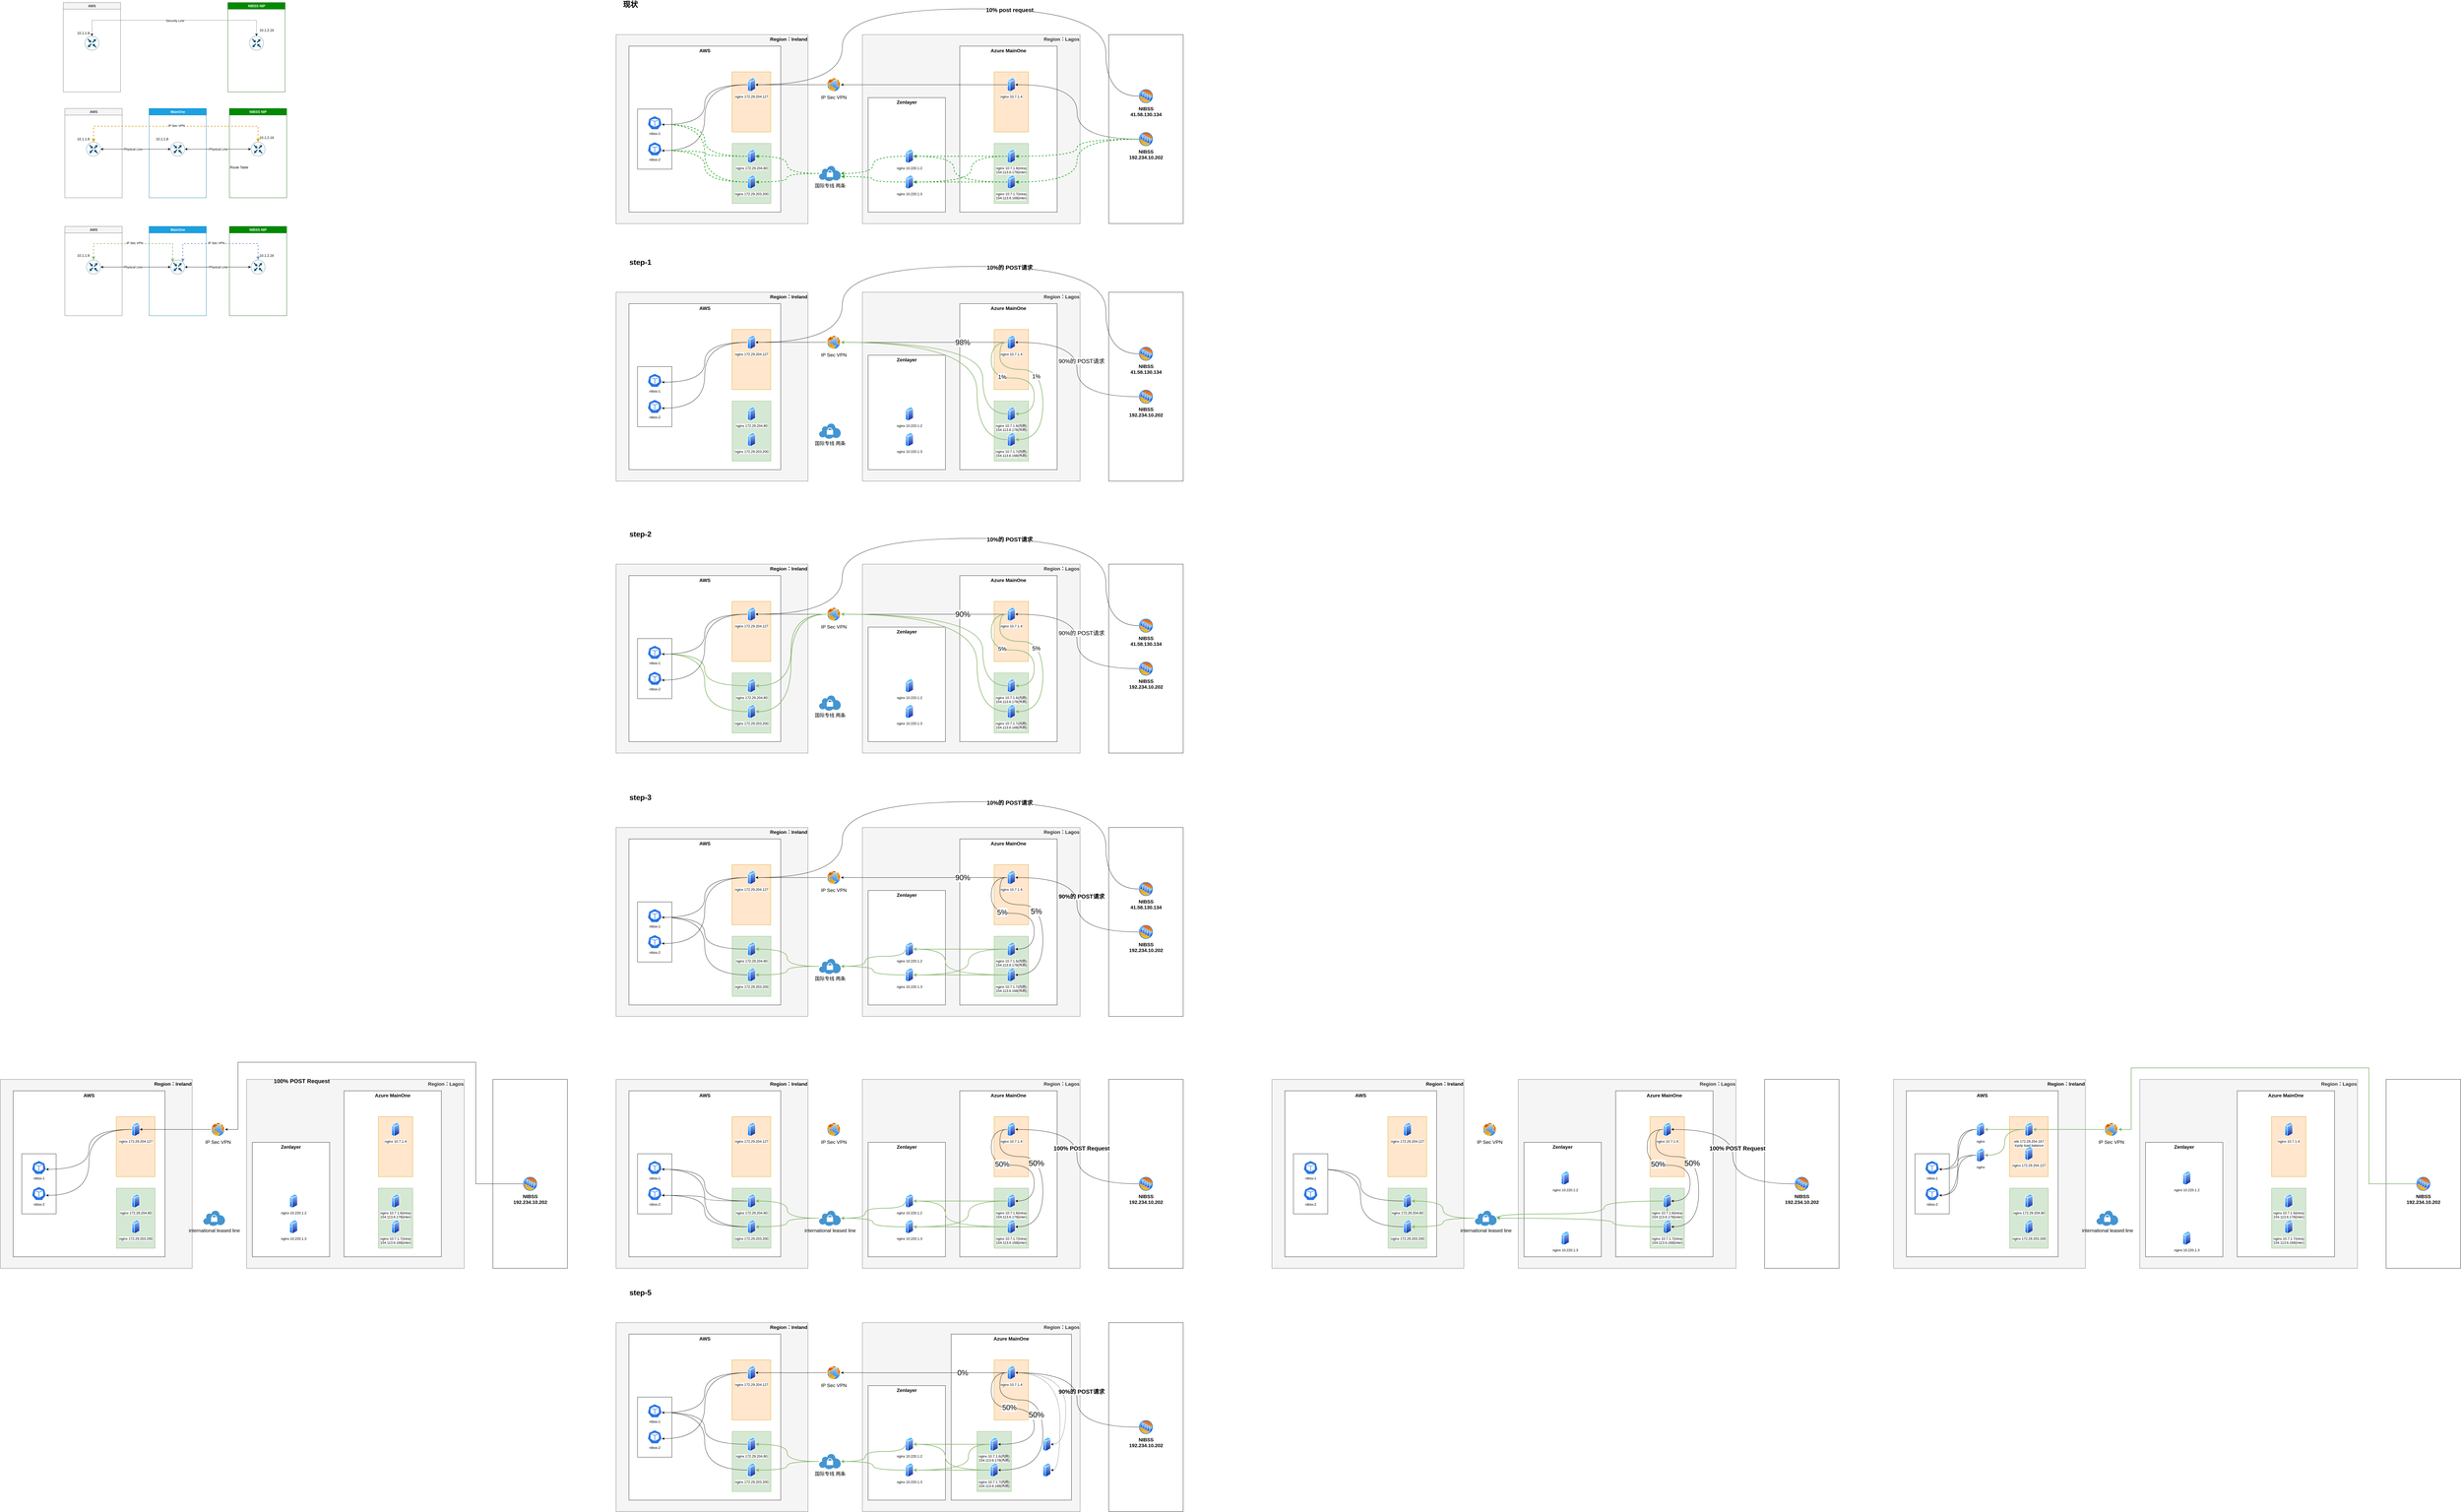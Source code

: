 <mxfile version="22.0.8" type="github">
  <diagram id="64ADKAVjYD1-oNhS0CQX" name="第 1 页">
    <mxGraphModel dx="3628" dy="632" grid="1" gridSize="10" guides="1" tooltips="1" connect="1" arrows="1" fold="1" page="1" pageScale="1" pageWidth="827" pageHeight="1169" math="0" shadow="0">
      <root>
        <mxCell id="0" />
        <mxCell id="1" parent="0" />
        <mxCell id="3pPtUFTBoVzTTiNlDjTb-3" value="&lt;span style=&quot;color: rgb(0, 0, 0); font-family: Helvetica; font-size: 17px; font-style: normal; font-variant-ligatures: normal; font-variant-caps: normal; font-weight: 700; letter-spacing: normal; orphans: 2; text-indent: 0px; text-transform: none; widows: 2; word-spacing: 0px; -webkit-text-stroke-width: 0px; background-color: rgb(251, 251, 251); text-decoration-thickness: initial; text-decoration-style: initial; text-decoration-color: initial; float: none; display: inline !important;&quot;&gt;Region：Ireland&lt;/span&gt;" style="rounded=0;whiteSpace=wrap;html=1;fontSize=12;verticalAlign=top;align=right;fillColor=#f5f5f5;fontColor=#333333;strokeColor=#666666;" parent="1" vertex="1">
          <mxGeometry x="30" y="3800" width="670" height="660" as="geometry" />
        </mxCell>
        <mxCell id="3pPtUFTBoVzTTiNlDjTb-7" value="AWS" style="rounded=0;whiteSpace=wrap;html=1;align=center;verticalAlign=top;fontStyle=1;fontSize=17;" parent="1" vertex="1">
          <mxGeometry x="75" y="3840" width="530" height="580" as="geometry" />
        </mxCell>
        <mxCell id="3pPtUFTBoVzTTiNlDjTb-15" value="" style="rounded=0;whiteSpace=wrap;html=1;" parent="1" vertex="1">
          <mxGeometry x="105" y="4060" width="120" height="210" as="geometry" />
        </mxCell>
        <mxCell id="bzgshtGKe2SA54a5qkRp-63" value="" style="rounded=0;whiteSpace=wrap;html=1;fontSize=12;" parent="1" vertex="1">
          <mxGeometry x="1750" y="150" width="260" height="660" as="geometry" />
        </mxCell>
        <mxCell id="bzgshtGKe2SA54a5qkRp-61" value="&lt;span style=&quot;font-size: 17px; font-weight: 700; text-align: center;&quot;&gt;Region：Lagos&lt;/span&gt;" style="rounded=0;whiteSpace=wrap;html=1;fontSize=12;verticalAlign=top;align=right;fillColor=#f5f5f5;fontColor=#333333;strokeColor=#666666;" parent="1" vertex="1">
          <mxGeometry x="890" y="150" width="760" height="660" as="geometry" />
        </mxCell>
        <mxCell id="bzgshtGKe2SA54a5qkRp-60" value="&lt;span style=&quot;color: rgb(0, 0, 0); font-family: Helvetica; font-size: 17px; font-style: normal; font-variant-ligatures: normal; font-variant-caps: normal; font-weight: 700; letter-spacing: normal; orphans: 2; text-indent: 0px; text-transform: none; widows: 2; word-spacing: 0px; -webkit-text-stroke-width: 0px; background-color: rgb(251, 251, 251); text-decoration-thickness: initial; text-decoration-style: initial; text-decoration-color: initial; float: none; display: inline !important;&quot;&gt;Region：Ireland&lt;/span&gt;" style="rounded=0;whiteSpace=wrap;html=1;fontSize=12;verticalAlign=top;align=right;fillColor=#f5f5f5;fontColor=#333333;strokeColor=#666666;" parent="1" vertex="1">
          <mxGeometry x="30" y="150" width="670" height="660" as="geometry" />
        </mxCell>
        <mxCell id="bzgshtGKe2SA54a5qkRp-46" value="&lt;div class=&quot;lake-content&quot;&gt;&lt;p style=&quot;margin: 0; padding: 0; min-height: 24px&quot; class=&quot;ne-p&quot; id=&quot;u52d2b0ea&quot;&gt;&lt;span class=&quot;ne-text&quot;&gt;Zenlayer&lt;/span&gt;&lt;/p&gt;&lt;/div&gt;" style="rounded=0;whiteSpace=wrap;html=1;fontSize=17;verticalAlign=top;fontStyle=1" parent="1" vertex="1">
          <mxGeometry x="910" y="370" width="270" height="400" as="geometry" />
        </mxCell>
        <mxCell id="bzgshtGKe2SA54a5qkRp-15" value="Azure MainOne" style="rounded=0;whiteSpace=wrap;html=1;fontStyle=1;verticalAlign=top;fontSize=17;" parent="1" vertex="1">
          <mxGeometry x="1230" y="190" width="340" height="580" as="geometry" />
        </mxCell>
        <mxCell id="bzgshtGKe2SA54a5qkRp-22" value="" style="rounded=0;whiteSpace=wrap;html=1;fillColor=#ffe6cc;strokeColor=#d79b00;" parent="1" vertex="1">
          <mxGeometry x="1350" y="280" width="120" height="210" as="geometry" />
        </mxCell>
        <mxCell id="bzgshtGKe2SA54a5qkRp-1" value="AWS" style="rounded=0;whiteSpace=wrap;html=1;align=center;verticalAlign=top;fontStyle=1;fontSize=17;" parent="1" vertex="1">
          <mxGeometry x="75" y="190" width="530" height="580" as="geometry" />
        </mxCell>
        <mxCell id="bzgshtGKe2SA54a5qkRp-6" value="" style="rounded=0;whiteSpace=wrap;html=1;fillColor=#d5e8d4;strokeColor=#82b366;" parent="1" vertex="1">
          <mxGeometry x="435.5" y="530" width="135" height="210" as="geometry" />
        </mxCell>
        <mxCell id="bzgshtGKe2SA54a5qkRp-7" value="" style="rounded=0;whiteSpace=wrap;html=1;fillColor=#ffe6cc;strokeColor=#d79b00;" parent="1" vertex="1">
          <mxGeometry x="435" y="280" width="135" height="210" as="geometry" />
        </mxCell>
        <mxCell id="bzgshtGKe2SA54a5qkRp-3" value="nginx&amp;nbsp;172.29.204.127" style="aspect=fixed;perimeter=ellipsePerimeter;html=1;align=center;shadow=0;dashed=0;spacingTop=3;image;image=img/lib/active_directory/generic_server.svg;" parent="1" vertex="1">
          <mxGeometry x="489" y="300" width="28.0" height="50" as="geometry" />
        </mxCell>
        <mxCell id="bzgshtGKe2SA54a5qkRp-43" style="edgeStyle=orthogonalEdgeStyle;curved=1;rounded=0;orthogonalLoop=1;jettySize=auto;html=1;entryX=0.995;entryY=0.63;entryDx=0;entryDy=0;entryPerimeter=0;fontSize=17;strokeColor=#009900;strokeWidth=2;dashed=1;" parent="1" source="bzgshtGKe2SA54a5qkRp-4" target="bzgshtGKe2SA54a5qkRp-12" edge="1">
          <mxGeometry relative="1" as="geometry" />
        </mxCell>
        <mxCell id="bzgshtGKe2SA54a5qkRp-45" style="edgeStyle=orthogonalEdgeStyle;curved=1;rounded=0;orthogonalLoop=1;jettySize=auto;html=1;entryX=0.995;entryY=0.63;entryDx=0;entryDy=0;entryPerimeter=0;fontSize=17;strokeColor=#009900;strokeWidth=2;dashed=1;" parent="1" source="bzgshtGKe2SA54a5qkRp-4" target="bzgshtGKe2SA54a5qkRp-11" edge="1">
          <mxGeometry relative="1" as="geometry" />
        </mxCell>
        <mxCell id="bzgshtGKe2SA54a5qkRp-4" value="nginx 172.29.203.200" style="aspect=fixed;perimeter=ellipsePerimeter;html=1;align=center;shadow=0;dashed=0;spacingTop=3;image;image=img/lib/active_directory/generic_server.svg;" parent="1" vertex="1">
          <mxGeometry x="489" y="640" width="28.0" height="50" as="geometry" />
        </mxCell>
        <mxCell id="bzgshtGKe2SA54a5qkRp-42" style="edgeStyle=orthogonalEdgeStyle;curved=1;rounded=0;orthogonalLoop=1;jettySize=auto;html=1;entryX=0.995;entryY=0.63;entryDx=0;entryDy=0;entryPerimeter=0;fontSize=17;strokeColor=#009900;strokeWidth=2;dashed=1;" parent="1" source="bzgshtGKe2SA54a5qkRp-5" target="bzgshtGKe2SA54a5qkRp-11" edge="1">
          <mxGeometry relative="1" as="geometry" />
        </mxCell>
        <mxCell id="bzgshtGKe2SA54a5qkRp-44" style="edgeStyle=orthogonalEdgeStyle;curved=1;rounded=0;orthogonalLoop=1;jettySize=auto;html=1;entryX=0.995;entryY=0.63;entryDx=0;entryDy=0;entryPerimeter=0;fontSize=17;strokeColor=#009900;strokeWidth=2;dashed=1;" parent="1" source="bzgshtGKe2SA54a5qkRp-5" target="bzgshtGKe2SA54a5qkRp-12" edge="1">
          <mxGeometry relative="1" as="geometry" />
        </mxCell>
        <mxCell id="bzgshtGKe2SA54a5qkRp-5" value="nginx 172.29.204.80" style="aspect=fixed;perimeter=ellipsePerimeter;html=1;align=center;shadow=0;dashed=0;spacingTop=3;image;image=img/lib/active_directory/generic_server.svg;" parent="1" vertex="1">
          <mxGeometry x="489" y="550" width="28.0" height="50" as="geometry" />
        </mxCell>
        <mxCell id="bzgshtGKe2SA54a5qkRp-8" value="" style="rounded=0;whiteSpace=wrap;html=1;" parent="1" vertex="1">
          <mxGeometry x="105" y="410" width="120" height="210" as="geometry" />
        </mxCell>
        <mxCell id="bzgshtGKe2SA54a5qkRp-11" value="nibss-1" style="sketch=0;html=1;dashed=0;whitespace=wrap;fillColor=#2875E2;strokeColor=#ffffff;points=[[0.005,0.63,0],[0.1,0.2,0],[0.9,0.2,0],[0.5,0,0],[0.995,0.63,0],[0.72,0.99,0],[0.5,1,0],[0.28,0.99,0]];verticalLabelPosition=bottom;align=center;verticalAlign=top;shape=mxgraph.kubernetes.icon;prIcon=pod" parent="1" vertex="1">
          <mxGeometry x="140" y="434" width="50" height="48" as="geometry" />
        </mxCell>
        <mxCell id="bzgshtGKe2SA54a5qkRp-12" value="nibss-2" style="sketch=0;html=1;dashed=0;whitespace=wrap;fillColor=#2875E2;strokeColor=#ffffff;points=[[0.005,0.63,0],[0.1,0.2,0],[0.9,0.2,0],[0.5,0,0],[0.995,0.63,0],[0.72,0.99,0],[0.5,1,0],[0.28,0.99,0]];verticalLabelPosition=bottom;align=center;verticalAlign=top;shape=mxgraph.kubernetes.icon;prIcon=pod" parent="1" vertex="1">
          <mxGeometry x="140" y="525" width="50" height="48" as="geometry" />
        </mxCell>
        <mxCell id="bzgshtGKe2SA54a5qkRp-30" style="edgeStyle=orthogonalEdgeStyle;curved=1;rounded=0;orthogonalLoop=1;jettySize=auto;html=1;entryX=1;entryY=0.5;entryDx=0;entryDy=0;fontSize=17;" parent="1" source="bzgshtGKe2SA54a5qkRp-18" target="bzgshtGKe2SA54a5qkRp-35" edge="1">
          <mxGeometry relative="1" as="geometry">
            <mxPoint x="835" y="325" as="targetPoint" />
          </mxGeometry>
        </mxCell>
        <mxCell id="bzgshtGKe2SA54a5qkRp-18" value="nginx&amp;nbsp;10.7.1.4" style="aspect=fixed;perimeter=ellipsePerimeter;html=1;align=center;shadow=0;dashed=0;spacingTop=3;image;image=img/lib/active_directory/generic_server.svg;" parent="1" vertex="1">
          <mxGeometry x="1396" y="300" width="28.0" height="50" as="geometry" />
        </mxCell>
        <mxCell id="bzgshtGKe2SA54a5qkRp-21" style="edgeStyle=orthogonalEdgeStyle;rounded=0;orthogonalLoop=1;jettySize=auto;html=1;entryX=0.995;entryY=0.63;entryDx=0;entryDy=0;entryPerimeter=0;curved=1;" parent="1" source="bzgshtGKe2SA54a5qkRp-3" target="bzgshtGKe2SA54a5qkRp-11" edge="1">
          <mxGeometry relative="1" as="geometry" />
        </mxCell>
        <mxCell id="bzgshtGKe2SA54a5qkRp-23" value="" style="rounded=0;whiteSpace=wrap;html=1;fillColor=#d5e8d4;strokeColor=#82b366;" parent="1" vertex="1">
          <mxGeometry x="1350" y="530" width="120" height="210" as="geometry" />
        </mxCell>
        <mxCell id="bzgshtGKe2SA54a5qkRp-52" style="edgeStyle=orthogonalEdgeStyle;curved=1;rounded=0;orthogonalLoop=1;jettySize=auto;html=1;entryX=1;entryY=0.5;entryDx=0;entryDy=0;strokeColor=#009900;strokeWidth=2;fontSize=12;dashed=1;" parent="1" source="bzgshtGKe2SA54a5qkRp-25" target="bzgshtGKe2SA54a5qkRp-47" edge="1">
          <mxGeometry relative="1" as="geometry" />
        </mxCell>
        <mxCell id="bzgshtGKe2SA54a5qkRp-53" style="edgeStyle=orthogonalEdgeStyle;curved=1;rounded=0;orthogonalLoop=1;jettySize=auto;html=1;entryX=1;entryY=0.5;entryDx=0;entryDy=0;strokeColor=#009900;strokeWidth=2;fontSize=12;dashed=1;" parent="1" source="bzgshtGKe2SA54a5qkRp-25" target="bzgshtGKe2SA54a5qkRp-48" edge="1">
          <mxGeometry relative="1" as="geometry">
            <Array as="points">
              <mxPoint x="1270" y="575" />
              <mxPoint x="1270" y="665" />
            </Array>
          </mxGeometry>
        </mxCell>
        <mxCell id="bzgshtGKe2SA54a5qkRp-25" value="nginx&amp;nbsp;10.7.1.6(intra)&lt;br&gt;154.113.6.178(inter)" style="aspect=fixed;perimeter=ellipsePerimeter;html=1;align=center;shadow=0;dashed=0;spacingTop=3;image;image=img/lib/active_directory/generic_server.svg;" parent="1" vertex="1">
          <mxGeometry x="1396" y="550" width="28.0" height="50" as="geometry" />
        </mxCell>
        <mxCell id="bzgshtGKe2SA54a5qkRp-54" style="edgeStyle=orthogonalEdgeStyle;curved=1;rounded=0;orthogonalLoop=1;jettySize=auto;html=1;entryX=1;entryY=0.5;entryDx=0;entryDy=0;strokeColor=#009900;strokeWidth=2;fontSize=12;dashed=1;" parent="1" source="bzgshtGKe2SA54a5qkRp-26" target="bzgshtGKe2SA54a5qkRp-47" edge="1">
          <mxGeometry relative="1" as="geometry">
            <Array as="points">
              <mxPoint x="1210" y="665" />
              <mxPoint x="1210" y="575" />
            </Array>
          </mxGeometry>
        </mxCell>
        <mxCell id="bzgshtGKe2SA54a5qkRp-55" style="edgeStyle=orthogonalEdgeStyle;curved=1;rounded=0;orthogonalLoop=1;jettySize=auto;html=1;entryX=1;entryY=0.5;entryDx=0;entryDy=0;strokeColor=#009900;strokeWidth=2;fontSize=12;dashed=1;" parent="1" source="bzgshtGKe2SA54a5qkRp-26" target="bzgshtGKe2SA54a5qkRp-48" edge="1">
          <mxGeometry relative="1" as="geometry" />
        </mxCell>
        <mxCell id="bzgshtGKe2SA54a5qkRp-26" value="nginx&amp;nbsp;10.7.1.7(intra)&lt;br&gt;154.113.6.168(inter)" style="aspect=fixed;perimeter=ellipsePerimeter;html=1;align=center;shadow=0;dashed=0;spacingTop=3;image;image=img/lib/active_directory/generic_server.svg;" parent="1" vertex="1">
          <mxGeometry x="1396" y="640" width="28.0" height="50" as="geometry" />
        </mxCell>
        <mxCell id="bzgshtGKe2SA54a5qkRp-24" style="edgeStyle=orthogonalEdgeStyle;rounded=0;orthogonalLoop=1;jettySize=auto;html=1;entryX=0.995;entryY=0.63;entryDx=0;entryDy=0;entryPerimeter=0;curved=1;" parent="1" source="bzgshtGKe2SA54a5qkRp-3" target="bzgshtGKe2SA54a5qkRp-12" edge="1">
          <mxGeometry relative="1" as="geometry" />
        </mxCell>
        <mxCell id="bzgshtGKe2SA54a5qkRp-28" style="edgeStyle=orthogonalEdgeStyle;curved=1;rounded=0;orthogonalLoop=1;jettySize=auto;html=1;entryX=1;entryY=0.5;entryDx=0;entryDy=0;fontSize=17;" parent="1" source="bzgshtGKe2SA54a5qkRp-27" target="bzgshtGKe2SA54a5qkRp-18" edge="1">
          <mxGeometry relative="1" as="geometry" />
        </mxCell>
        <mxCell id="bzgshtGKe2SA54a5qkRp-36" style="edgeStyle=orthogonalEdgeStyle;curved=1;rounded=0;orthogonalLoop=1;jettySize=auto;html=1;entryX=1;entryY=0.5;entryDx=0;entryDy=0;fontSize=17;strokeColor=#009900;strokeWidth=2;dashed=1;" parent="1" source="bzgshtGKe2SA54a5qkRp-27" target="bzgshtGKe2SA54a5qkRp-25" edge="1">
          <mxGeometry relative="1" as="geometry" />
        </mxCell>
        <mxCell id="bzgshtGKe2SA54a5qkRp-37" style="edgeStyle=orthogonalEdgeStyle;curved=1;rounded=0;orthogonalLoop=1;jettySize=auto;html=1;entryX=1;entryY=0.5;entryDx=0;entryDy=0;fontSize=17;strokeColor=#009900;strokeWidth=2;dashed=1;" parent="1" source="bzgshtGKe2SA54a5qkRp-27" target="bzgshtGKe2SA54a5qkRp-26" edge="1">
          <mxGeometry relative="1" as="geometry" />
        </mxCell>
        <mxCell id="bzgshtGKe2SA54a5qkRp-62" style="edgeStyle=orthogonalEdgeStyle;curved=1;rounded=0;orthogonalLoop=1;jettySize=auto;html=1;entryX=1;entryY=0.5;entryDx=0;entryDy=0;strokeColor=#000000;strokeWidth=1;fontSize=12;exitX=0;exitY=0.5;exitDx=0;exitDy=0;" parent="1" source="bzgshtGKe2SA54a5qkRp-64" target="bzgshtGKe2SA54a5qkRp-3" edge="1">
          <mxGeometry relative="1" as="geometry">
            <Array as="points">
              <mxPoint x="1740" y="365" />
              <mxPoint x="1740" y="60" />
              <mxPoint x="820" y="60" />
              <mxPoint x="820" y="325" />
            </Array>
          </mxGeometry>
        </mxCell>
        <mxCell id="bzgshtGKe2SA54a5qkRp-65" value="10% post request" style="edgeLabel;html=1;align=center;verticalAlign=middle;resizable=0;points=[];fontSize=20;fontStyle=1" parent="bzgshtGKe2SA54a5qkRp-62" vertex="1" connectable="0">
          <mxGeometry x="-0.207" y="3" relative="1" as="geometry">
            <mxPoint as="offset" />
          </mxGeometry>
        </mxCell>
        <mxCell id="bzgshtGKe2SA54a5qkRp-27" value="NIBSS&lt;br&gt;192.234.10.202" style="aspect=fixed;perimeter=ellipsePerimeter;html=1;align=center;shadow=0;dashed=0;spacingTop=3;image;image=img/lib/active_directory/server_farm.svg;fontStyle=1;fontSize=17;" parent="1" vertex="1">
          <mxGeometry x="1855" y="490" width="50" height="50" as="geometry" />
        </mxCell>
        <mxCell id="bzgshtGKe2SA54a5qkRp-31" style="edgeStyle=orthogonalEdgeStyle;curved=1;rounded=0;orthogonalLoop=1;jettySize=auto;html=1;entryX=1;entryY=0.5;entryDx=0;entryDy=0;fontSize=17;exitX=0;exitY=0.5;exitDx=0;exitDy=0;" parent="1" source="bzgshtGKe2SA54a5qkRp-35" target="bzgshtGKe2SA54a5qkRp-3" edge="1">
          <mxGeometry relative="1" as="geometry">
            <mxPoint x="730" y="325" as="sourcePoint" />
          </mxGeometry>
        </mxCell>
        <mxCell id="bzgshtGKe2SA54a5qkRp-40" style="edgeStyle=orthogonalEdgeStyle;curved=1;rounded=0;orthogonalLoop=1;jettySize=auto;html=1;entryX=1;entryY=0.5;entryDx=0;entryDy=0;fontSize=17;strokeColor=#009900;strokeWidth=2;dashed=1;" parent="1" source="bzgshtGKe2SA54a5qkRp-33" target="bzgshtGKe2SA54a5qkRp-5" edge="1">
          <mxGeometry relative="1" as="geometry" />
        </mxCell>
        <mxCell id="bzgshtGKe2SA54a5qkRp-41" style="edgeStyle=orthogonalEdgeStyle;curved=1;rounded=0;orthogonalLoop=1;jettySize=auto;html=1;entryX=1;entryY=0.5;entryDx=0;entryDy=0;fontSize=17;strokeColor=#009900;strokeWidth=2;dashed=1;" parent="1" source="bzgshtGKe2SA54a5qkRp-33" target="bzgshtGKe2SA54a5qkRp-4" edge="1">
          <mxGeometry relative="1" as="geometry" />
        </mxCell>
        <mxCell id="bzgshtGKe2SA54a5qkRp-33" value="国际专线 两条" style="shadow=0;dashed=0;html=1;strokeColor=none;fillColor=#4495D1;labelPosition=center;verticalLabelPosition=bottom;verticalAlign=top;align=center;outlineConnect=0;shape=mxgraph.veeam.vpn;fontSize=17;" parent="1" vertex="1">
          <mxGeometry x="738" y="608" width="77" height="54" as="geometry" />
        </mxCell>
        <mxCell id="bzgshtGKe2SA54a5qkRp-35" value="IP Sec VPN" style="aspect=fixed;perimeter=ellipsePerimeter;html=1;align=center;shadow=0;dashed=0;spacingTop=3;image;image=img/lib/active_directory/internet_globe.svg;fontSize=17;" parent="1" vertex="1">
          <mxGeometry x="765" y="300" width="50" height="50" as="geometry" />
        </mxCell>
        <mxCell id="bzgshtGKe2SA54a5qkRp-56" style="edgeStyle=orthogonalEdgeStyle;curved=1;rounded=0;orthogonalLoop=1;jettySize=auto;html=1;strokeColor=#009900;strokeWidth=2;fontSize=12;entryX=1;entryY=0.5;entryDx=0;entryDy=0;entryPerimeter=0;dashed=1;" parent="1" source="bzgshtGKe2SA54a5qkRp-47" target="bzgshtGKe2SA54a5qkRp-33" edge="1">
          <mxGeometry relative="1" as="geometry">
            <mxPoint x="840" y="600" as="targetPoint" />
          </mxGeometry>
        </mxCell>
        <mxCell id="bzgshtGKe2SA54a5qkRp-47" value="nginx 10.220.1.2" style="aspect=fixed;perimeter=ellipsePerimeter;html=1;align=center;shadow=0;dashed=0;spacingTop=3;image;image=img/lib/active_directory/generic_server.svg;fontSize=12;" parent="1" vertex="1">
          <mxGeometry x="1040" y="550" width="28.0" height="50" as="geometry" />
        </mxCell>
        <mxCell id="bzgshtGKe2SA54a5qkRp-57" style="edgeStyle=orthogonalEdgeStyle;curved=1;rounded=0;orthogonalLoop=1;jettySize=auto;html=1;strokeColor=#009900;strokeWidth=2;fontSize=12;entryX=1.013;entryY=0.704;entryDx=0;entryDy=0;entryPerimeter=0;dashed=1;" parent="1" source="bzgshtGKe2SA54a5qkRp-48" target="bzgshtGKe2SA54a5qkRp-33" edge="1">
          <mxGeometry relative="1" as="geometry">
            <mxPoint x="830" y="720" as="targetPoint" />
          </mxGeometry>
        </mxCell>
        <mxCell id="bzgshtGKe2SA54a5qkRp-48" value="nginx 10.220.1.3" style="aspect=fixed;perimeter=ellipsePerimeter;html=1;align=center;shadow=0;dashed=0;spacingTop=3;image;image=img/lib/active_directory/generic_server.svg;fontSize=12;" parent="1" vertex="1">
          <mxGeometry x="1040" y="640" width="28.0" height="50" as="geometry" />
        </mxCell>
        <mxCell id="bzgshtGKe2SA54a5qkRp-64" value="NIBSS&lt;br&gt;41.58.130.134" style="aspect=fixed;perimeter=ellipsePerimeter;html=1;align=center;shadow=0;dashed=0;spacingTop=3;image;image=img/lib/active_directory/server_farm.svg;fontStyle=1;fontSize=17;" parent="1" vertex="1">
          <mxGeometry x="1855" y="340" width="50" height="50" as="geometry" />
        </mxCell>
        <mxCell id="bzgshtGKe2SA54a5qkRp-68" value="现状" style="text;html=1;strokeColor=none;fillColor=none;align=center;verticalAlign=middle;whiteSpace=wrap;rounded=0;fontSize=26;fontStyle=1" parent="1" vertex="1">
          <mxGeometry x="50" y="30" width="60" height="30" as="geometry" />
        </mxCell>
        <mxCell id="bzgshtGKe2SA54a5qkRp-69" value="" style="rounded=0;whiteSpace=wrap;html=1;fontSize=12;" parent="1" vertex="1">
          <mxGeometry x="1750" y="1050" width="260" height="660" as="geometry" />
        </mxCell>
        <mxCell id="bzgshtGKe2SA54a5qkRp-70" value="&lt;span style=&quot;font-size: 17px; font-weight: 700; text-align: center;&quot;&gt;Region：Lagos&lt;/span&gt;" style="rounded=0;whiteSpace=wrap;html=1;fontSize=12;verticalAlign=top;align=right;fillColor=#f5f5f5;fontColor=#333333;strokeColor=#666666;" parent="1" vertex="1">
          <mxGeometry x="890" y="1050" width="760" height="660" as="geometry" />
        </mxCell>
        <mxCell id="bzgshtGKe2SA54a5qkRp-71" value="&lt;span style=&quot;color: rgb(0, 0, 0); font-family: Helvetica; font-size: 17px; font-style: normal; font-variant-ligatures: normal; font-variant-caps: normal; font-weight: 700; letter-spacing: normal; orphans: 2; text-indent: 0px; text-transform: none; widows: 2; word-spacing: 0px; -webkit-text-stroke-width: 0px; background-color: rgb(251, 251, 251); text-decoration-thickness: initial; text-decoration-style: initial; text-decoration-color: initial; float: none; display: inline !important;&quot;&gt;Region：Ireland&lt;/span&gt;" style="rounded=0;whiteSpace=wrap;html=1;fontSize=12;verticalAlign=top;align=right;fillColor=#f5f5f5;fontColor=#333333;strokeColor=#666666;" parent="1" vertex="1">
          <mxGeometry x="30" y="1050" width="670" height="660" as="geometry" />
        </mxCell>
        <mxCell id="bzgshtGKe2SA54a5qkRp-72" value="&lt;div class=&quot;lake-content&quot;&gt;&lt;p style=&quot;margin: 0; padding: 0; min-height: 24px&quot; class=&quot;ne-p&quot; id=&quot;u52d2b0ea&quot;&gt;&lt;span class=&quot;ne-text&quot;&gt;Zenlayer&lt;/span&gt;&lt;/p&gt;&lt;/div&gt;" style="rounded=0;whiteSpace=wrap;html=1;fontSize=17;verticalAlign=top;fontStyle=1" parent="1" vertex="1">
          <mxGeometry x="910" y="1270" width="270" height="400" as="geometry" />
        </mxCell>
        <mxCell id="bzgshtGKe2SA54a5qkRp-73" value="Azure MainOne" style="rounded=0;whiteSpace=wrap;html=1;fontStyle=1;verticalAlign=top;fontSize=17;" parent="1" vertex="1">
          <mxGeometry x="1230" y="1090" width="340" height="580" as="geometry" />
        </mxCell>
        <mxCell id="bzgshtGKe2SA54a5qkRp-74" value="" style="rounded=0;whiteSpace=wrap;html=1;fillColor=#ffe6cc;strokeColor=#d79b00;" parent="1" vertex="1">
          <mxGeometry x="1350" y="1180" width="120" height="210" as="geometry" />
        </mxCell>
        <mxCell id="bzgshtGKe2SA54a5qkRp-75" value="AWS" style="rounded=0;whiteSpace=wrap;html=1;align=center;verticalAlign=top;fontStyle=1;fontSize=17;" parent="1" vertex="1">
          <mxGeometry x="75" y="1090" width="530" height="580" as="geometry" />
        </mxCell>
        <mxCell id="bzgshtGKe2SA54a5qkRp-76" value="" style="rounded=0;whiteSpace=wrap;html=1;fillColor=#d5e8d4;strokeColor=#82b366;" parent="1" vertex="1">
          <mxGeometry x="435.5" y="1430" width="135" height="210" as="geometry" />
        </mxCell>
        <mxCell id="bzgshtGKe2SA54a5qkRp-77" value="" style="rounded=0;whiteSpace=wrap;html=1;fillColor=#ffe6cc;strokeColor=#d79b00;" parent="1" vertex="1">
          <mxGeometry x="435" y="1180" width="135" height="210" as="geometry" />
        </mxCell>
        <mxCell id="bzgshtGKe2SA54a5qkRp-78" value="nginx&amp;nbsp;172.29.204.127" style="aspect=fixed;perimeter=ellipsePerimeter;html=1;align=center;shadow=0;dashed=0;spacingTop=3;image;image=img/lib/active_directory/generic_server.svg;" parent="1" vertex="1">
          <mxGeometry x="489" y="1200" width="28.0" height="50" as="geometry" />
        </mxCell>
        <mxCell id="bzgshtGKe2SA54a5qkRp-81" value="nginx 172.29.203.200" style="aspect=fixed;perimeter=ellipsePerimeter;html=1;align=center;shadow=0;dashed=0;spacingTop=3;image;image=img/lib/active_directory/generic_server.svg;" parent="1" vertex="1">
          <mxGeometry x="489" y="1540" width="28.0" height="50" as="geometry" />
        </mxCell>
        <mxCell id="bzgshtGKe2SA54a5qkRp-84" value="nginx 172.29.204.80" style="aspect=fixed;perimeter=ellipsePerimeter;html=1;align=center;shadow=0;dashed=0;spacingTop=3;image;image=img/lib/active_directory/generic_server.svg;" parent="1" vertex="1">
          <mxGeometry x="489" y="1450" width="28.0" height="50" as="geometry" />
        </mxCell>
        <mxCell id="bzgshtGKe2SA54a5qkRp-85" value="" style="rounded=0;whiteSpace=wrap;html=1;" parent="1" vertex="1">
          <mxGeometry x="105" y="1310" width="120" height="210" as="geometry" />
        </mxCell>
        <mxCell id="bzgshtGKe2SA54a5qkRp-86" value="nibss-1" style="sketch=0;html=1;dashed=0;whitespace=wrap;fillColor=#2875E2;strokeColor=#ffffff;points=[[0.005,0.63,0],[0.1,0.2,0],[0.9,0.2,0],[0.5,0,0],[0.995,0.63,0],[0.72,0.99,0],[0.5,1,0],[0.28,0.99,0]];verticalLabelPosition=bottom;align=center;verticalAlign=top;shape=mxgraph.kubernetes.icon;prIcon=pod" parent="1" vertex="1">
          <mxGeometry x="140" y="1334" width="50" height="48" as="geometry" />
        </mxCell>
        <mxCell id="bzgshtGKe2SA54a5qkRp-87" value="nibss-2" style="sketch=0;html=1;dashed=0;whitespace=wrap;fillColor=#2875E2;strokeColor=#ffffff;points=[[0.005,0.63,0],[0.1,0.2,0],[0.9,0.2,0],[0.5,0,0],[0.995,0.63,0],[0.72,0.99,0],[0.5,1,0],[0.28,0.99,0]];verticalLabelPosition=bottom;align=center;verticalAlign=top;shape=mxgraph.kubernetes.icon;prIcon=pod" parent="1" vertex="1">
          <mxGeometry x="140" y="1425" width="50" height="48" as="geometry" />
        </mxCell>
        <mxCell id="bzgshtGKe2SA54a5qkRp-88" style="edgeStyle=orthogonalEdgeStyle;curved=1;rounded=0;orthogonalLoop=1;jettySize=auto;html=1;entryX=1;entryY=0.5;entryDx=0;entryDy=0;fontSize=17;" parent="1" source="bzgshtGKe2SA54a5qkRp-89" target="bzgshtGKe2SA54a5qkRp-109" edge="1">
          <mxGeometry relative="1" as="geometry">
            <mxPoint x="835" y="1225" as="targetPoint" />
          </mxGeometry>
        </mxCell>
        <mxCell id="bzgshtGKe2SA54a5qkRp-120" value="98%" style="edgeLabel;html=1;align=center;verticalAlign=middle;resizable=0;points=[];fontSize=26;" parent="bzgshtGKe2SA54a5qkRp-88" vertex="1" connectable="0">
          <mxGeometry x="-0.467" relative="1" as="geometry">
            <mxPoint x="-1" as="offset" />
          </mxGeometry>
        </mxCell>
        <mxCell id="bzgshtGKe2SA54a5qkRp-91" value="" style="rounded=0;whiteSpace=wrap;html=1;fillColor=#d5e8d4;strokeColor=#82b366;" parent="1" vertex="1">
          <mxGeometry x="1350" y="1430" width="120" height="210" as="geometry" />
        </mxCell>
        <mxCell id="bzgshtGKe2SA54a5qkRp-89" value="nginx&amp;nbsp;10.7.1.4" style="aspect=fixed;perimeter=ellipsePerimeter;html=1;align=center;shadow=0;dashed=0;spacingTop=3;image;image=img/lib/active_directory/generic_server.svg;" parent="1" vertex="1">
          <mxGeometry x="1396" y="1200" width="28.0" height="50" as="geometry" />
        </mxCell>
        <mxCell id="bzgshtGKe2SA54a5qkRp-90" style="edgeStyle=orthogonalEdgeStyle;rounded=0;orthogonalLoop=1;jettySize=auto;html=1;entryX=0.995;entryY=0.63;entryDx=0;entryDy=0;entryPerimeter=0;curved=1;" parent="1" source="bzgshtGKe2SA54a5qkRp-78" target="bzgshtGKe2SA54a5qkRp-86" edge="1">
          <mxGeometry relative="1" as="geometry" />
        </mxCell>
        <mxCell id="bzgshtGKe2SA54a5qkRp-116" style="edgeStyle=orthogonalEdgeStyle;curved=1;rounded=0;orthogonalLoop=1;jettySize=auto;html=1;entryX=1;entryY=0.5;entryDx=0;entryDy=0;strokeColor=#82b366;strokeWidth=2;fontSize=26;fillColor=#d5e8d4;" parent="1" source="bzgshtGKe2SA54a5qkRp-94" target="bzgshtGKe2SA54a5qkRp-109" edge="1">
          <mxGeometry relative="1" as="geometry">
            <Array as="points">
              <mxPoint x="1310" y="1475" />
              <mxPoint x="1310" y="1225" />
            </Array>
          </mxGeometry>
        </mxCell>
        <mxCell id="bzgshtGKe2SA54a5qkRp-94" value="nginx&amp;nbsp;10.7.1.6(内网)&lt;br style=&quot;border-color: var(--border-color);&quot;&gt;154.113.6.178(外网)" style="aspect=fixed;perimeter=ellipsePerimeter;html=1;align=center;shadow=0;dashed=0;spacingTop=3;image;image=img/lib/active_directory/generic_server.svg;" parent="1" vertex="1">
          <mxGeometry x="1396" y="1450" width="28.0" height="50" as="geometry" />
        </mxCell>
        <mxCell id="bzgshtGKe2SA54a5qkRp-117" style="edgeStyle=orthogonalEdgeStyle;curved=1;rounded=0;orthogonalLoop=1;jettySize=auto;html=1;entryX=1;entryY=0.5;entryDx=0;entryDy=0;strokeColor=#82b366;strokeWidth=2;fontSize=26;fillColor=#d5e8d4;" parent="1" source="bzgshtGKe2SA54a5qkRp-97" target="bzgshtGKe2SA54a5qkRp-109" edge="1">
          <mxGeometry relative="1" as="geometry">
            <Array as="points">
              <mxPoint x="1290" y="1565" />
              <mxPoint x="1290" y="1225" />
            </Array>
          </mxGeometry>
        </mxCell>
        <mxCell id="bzgshtGKe2SA54a5qkRp-97" value="nginx&amp;nbsp;10.7.1.7(内网)&lt;br style=&quot;border-color: var(--border-color);&quot;&gt;154.113.6.168(外网)" style="aspect=fixed;perimeter=ellipsePerimeter;html=1;align=center;shadow=0;dashed=0;spacingTop=3;image;image=img/lib/active_directory/generic_server.svg;" parent="1" vertex="1">
          <mxGeometry x="1396" y="1540" width="28.0" height="50" as="geometry" />
        </mxCell>
        <mxCell id="bzgshtGKe2SA54a5qkRp-98" style="edgeStyle=orthogonalEdgeStyle;rounded=0;orthogonalLoop=1;jettySize=auto;html=1;entryX=0.995;entryY=0.63;entryDx=0;entryDy=0;entryPerimeter=0;curved=1;" parent="1" source="bzgshtGKe2SA54a5qkRp-78" target="bzgshtGKe2SA54a5qkRp-87" edge="1">
          <mxGeometry relative="1" as="geometry" />
        </mxCell>
        <mxCell id="bzgshtGKe2SA54a5qkRp-99" style="edgeStyle=orthogonalEdgeStyle;curved=1;rounded=0;orthogonalLoop=1;jettySize=auto;html=1;entryX=1;entryY=0.5;entryDx=0;entryDy=0;fontSize=17;" parent="1" source="bzgshtGKe2SA54a5qkRp-104" target="bzgshtGKe2SA54a5qkRp-89" edge="1">
          <mxGeometry relative="1" as="geometry" />
        </mxCell>
        <mxCell id="bzgshtGKe2SA54a5qkRp-121" value="90%的 POST请求" style="edgeLabel;html=1;align=center;verticalAlign=middle;resizable=0;points=[];fontSize=20;" parent="bzgshtGKe2SA54a5qkRp-99" vertex="1" connectable="0">
          <mxGeometry x="0.498" y="25" relative="1" as="geometry">
            <mxPoint x="75" y="40" as="offset" />
          </mxGeometry>
        </mxCell>
        <mxCell id="bzgshtGKe2SA54a5qkRp-102" style="edgeStyle=orthogonalEdgeStyle;curved=1;rounded=0;orthogonalLoop=1;jettySize=auto;html=1;entryX=1;entryY=0.5;entryDx=0;entryDy=0;strokeColor=#000000;strokeWidth=1;fontSize=12;exitX=0;exitY=0.5;exitDx=0;exitDy=0;" parent="1" source="bzgshtGKe2SA54a5qkRp-114" target="bzgshtGKe2SA54a5qkRp-78" edge="1">
          <mxGeometry relative="1" as="geometry">
            <Array as="points">
              <mxPoint x="1740" y="1265" />
              <mxPoint x="1740" y="960" />
              <mxPoint x="820" y="960" />
              <mxPoint x="820" y="1225" />
            </Array>
          </mxGeometry>
        </mxCell>
        <mxCell id="bzgshtGKe2SA54a5qkRp-103" value="10%的 POST请求" style="edgeLabel;html=1;align=center;verticalAlign=middle;resizable=0;points=[];fontSize=20;fontStyle=1" parent="bzgshtGKe2SA54a5qkRp-102" vertex="1" connectable="0">
          <mxGeometry x="-0.207" y="3" relative="1" as="geometry">
            <mxPoint as="offset" />
          </mxGeometry>
        </mxCell>
        <mxCell id="bzgshtGKe2SA54a5qkRp-104" value="NIBSS&lt;br&gt;192.234.10.202" style="aspect=fixed;perimeter=ellipsePerimeter;html=1;align=center;shadow=0;dashed=0;spacingTop=3;image;image=img/lib/active_directory/server_farm.svg;fontStyle=1;fontSize=17;" parent="1" vertex="1">
          <mxGeometry x="1855" y="1390" width="50" height="50" as="geometry" />
        </mxCell>
        <mxCell id="bzgshtGKe2SA54a5qkRp-105" style="edgeStyle=orthogonalEdgeStyle;curved=1;rounded=0;orthogonalLoop=1;jettySize=auto;html=1;entryX=1;entryY=0.5;entryDx=0;entryDy=0;fontSize=17;exitX=0;exitY=0.5;exitDx=0;exitDy=0;" parent="1" source="bzgshtGKe2SA54a5qkRp-109" target="bzgshtGKe2SA54a5qkRp-78" edge="1">
          <mxGeometry relative="1" as="geometry">
            <mxPoint x="730" y="1225" as="sourcePoint" />
          </mxGeometry>
        </mxCell>
        <mxCell id="bzgshtGKe2SA54a5qkRp-108" value="国际专线 两条" style="shadow=0;dashed=0;html=1;strokeColor=none;fillColor=#4495D1;labelPosition=center;verticalLabelPosition=bottom;verticalAlign=top;align=center;outlineConnect=0;shape=mxgraph.veeam.vpn;fontSize=17;" parent="1" vertex="1">
          <mxGeometry x="738" y="1508" width="77" height="54" as="geometry" />
        </mxCell>
        <mxCell id="bzgshtGKe2SA54a5qkRp-109" value="IP Sec VPN" style="aspect=fixed;perimeter=ellipsePerimeter;html=1;align=center;shadow=0;dashed=0;spacingTop=3;image;image=img/lib/active_directory/internet_globe.svg;fontSize=17;" parent="1" vertex="1">
          <mxGeometry x="765" y="1200" width="50" height="50" as="geometry" />
        </mxCell>
        <mxCell id="bzgshtGKe2SA54a5qkRp-111" value="nginx 10.220.1.2" style="aspect=fixed;perimeter=ellipsePerimeter;html=1;align=center;shadow=0;dashed=0;spacingTop=3;image;image=img/lib/active_directory/generic_server.svg;fontSize=12;" parent="1" vertex="1">
          <mxGeometry x="1040" y="1450" width="28.0" height="50" as="geometry" />
        </mxCell>
        <mxCell id="bzgshtGKe2SA54a5qkRp-113" value="nginx 10.220.1.3" style="aspect=fixed;perimeter=ellipsePerimeter;html=1;align=center;shadow=0;dashed=0;spacingTop=3;image;image=img/lib/active_directory/generic_server.svg;fontSize=12;" parent="1" vertex="1">
          <mxGeometry x="1040" y="1540" width="28.0" height="50" as="geometry" />
        </mxCell>
        <mxCell id="bzgshtGKe2SA54a5qkRp-114" value="NIBSS&lt;br&gt;41.58.130.134" style="aspect=fixed;perimeter=ellipsePerimeter;html=1;align=center;shadow=0;dashed=0;spacingTop=3;image;image=img/lib/active_directory/server_farm.svg;fontStyle=1;fontSize=17;" parent="1" vertex="1">
          <mxGeometry x="1855" y="1240" width="50" height="50" as="geometry" />
        </mxCell>
        <mxCell id="bzgshtGKe2SA54a5qkRp-115" value="step-1" style="text;html=1;strokeColor=none;fillColor=none;align=center;verticalAlign=middle;whiteSpace=wrap;rounded=0;fontSize=26;fontStyle=1" parent="1" vertex="1">
          <mxGeometry x="50" y="930" width="130" height="30" as="geometry" />
        </mxCell>
        <mxCell id="bzgshtGKe2SA54a5qkRp-118" style="edgeStyle=orthogonalEdgeStyle;curved=1;rounded=0;orthogonalLoop=1;jettySize=auto;html=1;entryX=1;entryY=0.5;entryDx=0;entryDy=0;strokeColor=#82b366;strokeWidth=2;fontSize=26;exitX=0;exitY=0.5;exitDx=0;exitDy=0;fillColor=#d5e8d4;" parent="1" source="bzgshtGKe2SA54a5qkRp-89" target="bzgshtGKe2SA54a5qkRp-94" edge="1">
          <mxGeometry relative="1" as="geometry">
            <Array as="points">
              <mxPoint x="1340" y="1225" />
              <mxPoint x="1340" y="1350" />
              <mxPoint x="1490" y="1350" />
              <mxPoint x="1490" y="1475" />
            </Array>
          </mxGeometry>
        </mxCell>
        <mxCell id="bzgshtGKe2SA54a5qkRp-122" value="1%" style="edgeLabel;html=1;align=center;verticalAlign=middle;resizable=0;points=[];fontSize=20;" parent="bzgshtGKe2SA54a5qkRp-118" vertex="1" connectable="0">
          <mxGeometry x="-0.165" y="5" relative="1" as="geometry">
            <mxPoint x="1" as="offset" />
          </mxGeometry>
        </mxCell>
        <mxCell id="bzgshtGKe2SA54a5qkRp-119" style="edgeStyle=orthogonalEdgeStyle;curved=1;rounded=0;orthogonalLoop=1;jettySize=auto;html=1;entryX=1;entryY=0.5;entryDx=0;entryDy=0;strokeColor=#82b366;strokeWidth=2;fontSize=26;fillColor=#d5e8d4;" parent="1" target="bzgshtGKe2SA54a5qkRp-97" edge="1">
          <mxGeometry relative="1" as="geometry">
            <mxPoint x="1390" y="1225" as="sourcePoint" />
            <Array as="points">
              <mxPoint x="1370" y="1225" />
              <mxPoint x="1370" y="1320" />
              <mxPoint x="1520" y="1320" />
              <mxPoint x="1520" y="1565" />
            </Array>
          </mxGeometry>
        </mxCell>
        <mxCell id="bzgshtGKe2SA54a5qkRp-123" value="1%" style="edgeLabel;html=1;align=center;verticalAlign=middle;resizable=0;points=[];fontSize=20;" parent="bzgshtGKe2SA54a5qkRp-119" vertex="1" connectable="0">
          <mxGeometry x="-0.049" y="-23" relative="1" as="geometry">
            <mxPoint as="offset" />
          </mxGeometry>
        </mxCell>
        <mxCell id="bzgshtGKe2SA54a5qkRp-124" value="" style="rounded=0;whiteSpace=wrap;html=1;fontSize=12;" parent="1" vertex="1">
          <mxGeometry x="1750" y="2000" width="260" height="660" as="geometry" />
        </mxCell>
        <mxCell id="bzgshtGKe2SA54a5qkRp-125" value="&lt;span style=&quot;font-size: 17px; font-weight: 700; text-align: center;&quot;&gt;Region：Lagos&lt;/span&gt;" style="rounded=0;whiteSpace=wrap;html=1;fontSize=12;verticalAlign=top;align=right;fillColor=#f5f5f5;fontColor=#333333;strokeColor=#666666;" parent="1" vertex="1">
          <mxGeometry x="890" y="2000" width="760" height="660" as="geometry" />
        </mxCell>
        <mxCell id="bzgshtGKe2SA54a5qkRp-126" value="&lt;span style=&quot;color: rgb(0, 0, 0); font-family: Helvetica; font-size: 17px; font-style: normal; font-variant-ligatures: normal; font-variant-caps: normal; font-weight: 700; letter-spacing: normal; orphans: 2; text-indent: 0px; text-transform: none; widows: 2; word-spacing: 0px; -webkit-text-stroke-width: 0px; background-color: rgb(251, 251, 251); text-decoration-thickness: initial; text-decoration-style: initial; text-decoration-color: initial; float: none; display: inline !important;&quot;&gt;Region：Ireland&lt;/span&gt;" style="rounded=0;whiteSpace=wrap;html=1;fontSize=12;verticalAlign=top;align=right;fillColor=#f5f5f5;fontColor=#333333;strokeColor=#666666;" parent="1" vertex="1">
          <mxGeometry x="30" y="2000" width="670" height="660" as="geometry" />
        </mxCell>
        <mxCell id="bzgshtGKe2SA54a5qkRp-127" value="&lt;div class=&quot;lake-content&quot;&gt;&lt;p style=&quot;margin: 0; padding: 0; min-height: 24px&quot; class=&quot;ne-p&quot; id=&quot;u52d2b0ea&quot;&gt;&lt;span class=&quot;ne-text&quot;&gt;Zenlayer&lt;/span&gt;&lt;/p&gt;&lt;/div&gt;" style="rounded=0;whiteSpace=wrap;html=1;fontSize=17;verticalAlign=top;fontStyle=1" parent="1" vertex="1">
          <mxGeometry x="910" y="2220" width="270" height="400" as="geometry" />
        </mxCell>
        <mxCell id="bzgshtGKe2SA54a5qkRp-128" value="Azure MainOne" style="rounded=0;whiteSpace=wrap;html=1;fontStyle=1;verticalAlign=top;fontSize=17;" parent="1" vertex="1">
          <mxGeometry x="1230" y="2040" width="340" height="580" as="geometry" />
        </mxCell>
        <mxCell id="bzgshtGKe2SA54a5qkRp-129" value="" style="rounded=0;whiteSpace=wrap;html=1;fillColor=#ffe6cc;strokeColor=#d79b00;" parent="1" vertex="1">
          <mxGeometry x="1350" y="2130" width="120" height="210" as="geometry" />
        </mxCell>
        <mxCell id="bzgshtGKe2SA54a5qkRp-130" value="AWS" style="rounded=0;whiteSpace=wrap;html=1;align=center;verticalAlign=top;fontStyle=1;fontSize=17;" parent="1" vertex="1">
          <mxGeometry x="75" y="2040" width="530" height="580" as="geometry" />
        </mxCell>
        <mxCell id="bzgshtGKe2SA54a5qkRp-131" value="" style="rounded=0;whiteSpace=wrap;html=1;fillColor=#d5e8d4;strokeColor=#82b366;" parent="1" vertex="1">
          <mxGeometry x="435.5" y="2380" width="135" height="210" as="geometry" />
        </mxCell>
        <mxCell id="bzgshtGKe2SA54a5qkRp-132" value="" style="rounded=0;whiteSpace=wrap;html=1;fillColor=#ffe6cc;strokeColor=#d79b00;" parent="1" vertex="1">
          <mxGeometry x="435" y="2130" width="135" height="210" as="geometry" />
        </mxCell>
        <mxCell id="bzgshtGKe2SA54a5qkRp-133" value="nginx&amp;nbsp;172.29.204.127" style="aspect=fixed;perimeter=ellipsePerimeter;html=1;align=center;shadow=0;dashed=0;spacingTop=3;image;image=img/lib/active_directory/generic_server.svg;" parent="1" vertex="1">
          <mxGeometry x="489" y="2150" width="28.0" height="50" as="geometry" />
        </mxCell>
        <mxCell id="bzgshtGKe2SA54a5qkRp-168" style="edgeStyle=orthogonalEdgeStyle;curved=1;rounded=0;orthogonalLoop=1;jettySize=auto;html=1;entryX=0.995;entryY=0.63;entryDx=0;entryDy=0;entryPerimeter=0;strokeColor=#82b366;strokeWidth=2;fontSize=20;fillColor=#d5e8d4;" parent="1" source="bzgshtGKe2SA54a5qkRp-134" target="bzgshtGKe2SA54a5qkRp-137" edge="1">
          <mxGeometry relative="1" as="geometry" />
        </mxCell>
        <mxCell id="bzgshtGKe2SA54a5qkRp-134" value="nginx 172.29.203.200" style="aspect=fixed;perimeter=ellipsePerimeter;html=1;align=center;shadow=0;dashed=0;spacingTop=3;image;image=img/lib/active_directory/generic_server.svg;" parent="1" vertex="1">
          <mxGeometry x="489" y="2490" width="28.0" height="50" as="geometry" />
        </mxCell>
        <mxCell id="bzgshtGKe2SA54a5qkRp-167" style="edgeStyle=orthogonalEdgeStyle;curved=1;rounded=0;orthogonalLoop=1;jettySize=auto;html=1;entryX=0.995;entryY=0.63;entryDx=0;entryDy=0;entryPerimeter=0;strokeColor=#82b366;strokeWidth=2;fontSize=20;fillColor=#d5e8d4;" parent="1" source="bzgshtGKe2SA54a5qkRp-135" target="bzgshtGKe2SA54a5qkRp-137" edge="1">
          <mxGeometry relative="1" as="geometry" />
        </mxCell>
        <mxCell id="bzgshtGKe2SA54a5qkRp-135" value="nginx 172.29.204.80" style="aspect=fixed;perimeter=ellipsePerimeter;html=1;align=center;shadow=0;dashed=0;spacingTop=3;image;image=img/lib/active_directory/generic_server.svg;" parent="1" vertex="1">
          <mxGeometry x="489" y="2400" width="28.0" height="50" as="geometry" />
        </mxCell>
        <mxCell id="bzgshtGKe2SA54a5qkRp-136" value="" style="rounded=0;whiteSpace=wrap;html=1;" parent="1" vertex="1">
          <mxGeometry x="105" y="2260" width="120" height="210" as="geometry" />
        </mxCell>
        <mxCell id="bzgshtGKe2SA54a5qkRp-137" value="nibss-1" style="sketch=0;html=1;dashed=0;whitespace=wrap;fillColor=#2875E2;strokeColor=#ffffff;points=[[0.005,0.63,0],[0.1,0.2,0],[0.9,0.2,0],[0.5,0,0],[0.995,0.63,0],[0.72,0.99,0],[0.5,1,0],[0.28,0.99,0]];verticalLabelPosition=bottom;align=center;verticalAlign=top;shape=mxgraph.kubernetes.icon;prIcon=pod" parent="1" vertex="1">
          <mxGeometry x="140" y="2284" width="50" height="48" as="geometry" />
        </mxCell>
        <mxCell id="bzgshtGKe2SA54a5qkRp-138" value="nibss-2" style="sketch=0;html=1;dashed=0;whitespace=wrap;fillColor=#2875E2;strokeColor=#ffffff;points=[[0.005,0.63,0],[0.1,0.2,0],[0.9,0.2,0],[0.5,0,0],[0.995,0.63,0],[0.72,0.99,0],[0.5,1,0],[0.28,0.99,0]];verticalLabelPosition=bottom;align=center;verticalAlign=top;shape=mxgraph.kubernetes.icon;prIcon=pod" parent="1" vertex="1">
          <mxGeometry x="140" y="2375" width="50" height="48" as="geometry" />
        </mxCell>
        <mxCell id="bzgshtGKe2SA54a5qkRp-139" style="edgeStyle=orthogonalEdgeStyle;curved=1;rounded=0;orthogonalLoop=1;jettySize=auto;html=1;entryX=1;entryY=0.5;entryDx=0;entryDy=0;fontSize=17;" parent="1" source="bzgshtGKe2SA54a5qkRp-142" target="bzgshtGKe2SA54a5qkRp-156" edge="1">
          <mxGeometry relative="1" as="geometry">
            <mxPoint x="835" y="2175" as="targetPoint" />
          </mxGeometry>
        </mxCell>
        <mxCell id="bzgshtGKe2SA54a5qkRp-140" value="90%" style="edgeLabel;html=1;align=center;verticalAlign=middle;resizable=0;points=[];fontSize=26;" parent="bzgshtGKe2SA54a5qkRp-139" vertex="1" connectable="0">
          <mxGeometry x="-0.467" relative="1" as="geometry">
            <mxPoint x="-1" as="offset" />
          </mxGeometry>
        </mxCell>
        <mxCell id="bzgshtGKe2SA54a5qkRp-141" value="" style="rounded=0;whiteSpace=wrap;html=1;fillColor=#d5e8d4;strokeColor=#82b366;" parent="1" vertex="1">
          <mxGeometry x="1350" y="2380" width="120" height="210" as="geometry" />
        </mxCell>
        <mxCell id="bzgshtGKe2SA54a5qkRp-142" value="nginx&amp;nbsp;10.7.1.4" style="aspect=fixed;perimeter=ellipsePerimeter;html=1;align=center;shadow=0;dashed=0;spacingTop=3;image;image=img/lib/active_directory/generic_server.svg;" parent="1" vertex="1">
          <mxGeometry x="1396" y="2150" width="28.0" height="50" as="geometry" />
        </mxCell>
        <mxCell id="bzgshtGKe2SA54a5qkRp-143" style="edgeStyle=orthogonalEdgeStyle;rounded=0;orthogonalLoop=1;jettySize=auto;html=1;entryX=0.995;entryY=0.63;entryDx=0;entryDy=0;entryPerimeter=0;curved=1;" parent="1" source="bzgshtGKe2SA54a5qkRp-133" target="bzgshtGKe2SA54a5qkRp-137" edge="1">
          <mxGeometry relative="1" as="geometry" />
        </mxCell>
        <mxCell id="bzgshtGKe2SA54a5qkRp-144" style="edgeStyle=orthogonalEdgeStyle;curved=1;rounded=0;orthogonalLoop=1;jettySize=auto;html=1;entryX=1;entryY=0.5;entryDx=0;entryDy=0;strokeColor=#82b366;strokeWidth=2;fontSize=26;fillColor=#d5e8d4;" parent="1" source="bzgshtGKe2SA54a5qkRp-145" target="bzgshtGKe2SA54a5qkRp-156" edge="1">
          <mxGeometry relative="1" as="geometry">
            <Array as="points">
              <mxPoint x="1310" y="2425" />
              <mxPoint x="1310" y="2175" />
            </Array>
          </mxGeometry>
        </mxCell>
        <mxCell id="bzgshtGKe2SA54a5qkRp-145" value="nginx&amp;nbsp;10.7.1.6(内网)&lt;br style=&quot;border-color: var(--border-color);&quot;&gt;154.113.6.178(外网)" style="aspect=fixed;perimeter=ellipsePerimeter;html=1;align=center;shadow=0;dashed=0;spacingTop=3;image;image=img/lib/active_directory/generic_server.svg;" parent="1" vertex="1">
          <mxGeometry x="1396" y="2400" width="28.0" height="50" as="geometry" />
        </mxCell>
        <mxCell id="bzgshtGKe2SA54a5qkRp-146" style="edgeStyle=orthogonalEdgeStyle;curved=1;rounded=0;orthogonalLoop=1;jettySize=auto;html=1;entryX=1;entryY=0.5;entryDx=0;entryDy=0;strokeColor=#82b366;strokeWidth=2;fontSize=26;fillColor=#d5e8d4;" parent="1" source="bzgshtGKe2SA54a5qkRp-147" target="bzgshtGKe2SA54a5qkRp-156" edge="1">
          <mxGeometry relative="1" as="geometry">
            <Array as="points">
              <mxPoint x="1290" y="2515" />
              <mxPoint x="1290" y="2175" />
            </Array>
          </mxGeometry>
        </mxCell>
        <mxCell id="bzgshtGKe2SA54a5qkRp-147" value="nginx&amp;nbsp;10.7.1.7(内网)&lt;br style=&quot;border-color: var(--border-color);&quot;&gt;154.113.6.168(外网)" style="aspect=fixed;perimeter=ellipsePerimeter;html=1;align=center;shadow=0;dashed=0;spacingTop=3;image;image=img/lib/active_directory/generic_server.svg;" parent="1" vertex="1">
          <mxGeometry x="1396" y="2490" width="28.0" height="50" as="geometry" />
        </mxCell>
        <mxCell id="bzgshtGKe2SA54a5qkRp-148" style="edgeStyle=orthogonalEdgeStyle;rounded=0;orthogonalLoop=1;jettySize=auto;html=1;entryX=0.995;entryY=0.63;entryDx=0;entryDy=0;entryPerimeter=0;curved=1;" parent="1" source="bzgshtGKe2SA54a5qkRp-133" target="bzgshtGKe2SA54a5qkRp-138" edge="1">
          <mxGeometry relative="1" as="geometry" />
        </mxCell>
        <mxCell id="bzgshtGKe2SA54a5qkRp-149" style="edgeStyle=orthogonalEdgeStyle;curved=1;rounded=0;orthogonalLoop=1;jettySize=auto;html=1;entryX=1;entryY=0.5;entryDx=0;entryDy=0;fontSize=17;" parent="1" source="bzgshtGKe2SA54a5qkRp-153" target="bzgshtGKe2SA54a5qkRp-142" edge="1">
          <mxGeometry relative="1" as="geometry" />
        </mxCell>
        <mxCell id="bzgshtGKe2SA54a5qkRp-150" value="90%的 POST请求" style="edgeLabel;html=1;align=center;verticalAlign=middle;resizable=0;points=[];fontSize=20;" parent="bzgshtGKe2SA54a5qkRp-149" vertex="1" connectable="0">
          <mxGeometry x="0.498" y="25" relative="1" as="geometry">
            <mxPoint x="75" y="40" as="offset" />
          </mxGeometry>
        </mxCell>
        <mxCell id="bzgshtGKe2SA54a5qkRp-151" style="edgeStyle=orthogonalEdgeStyle;curved=1;rounded=0;orthogonalLoop=1;jettySize=auto;html=1;entryX=1;entryY=0.5;entryDx=0;entryDy=0;strokeColor=#000000;strokeWidth=1;fontSize=12;exitX=0;exitY=0.5;exitDx=0;exitDy=0;" parent="1" source="bzgshtGKe2SA54a5qkRp-159" target="bzgshtGKe2SA54a5qkRp-133" edge="1">
          <mxGeometry relative="1" as="geometry">
            <Array as="points">
              <mxPoint x="1740" y="2215" />
              <mxPoint x="1740" y="1910" />
              <mxPoint x="820" y="1910" />
              <mxPoint x="820" y="2175" />
            </Array>
          </mxGeometry>
        </mxCell>
        <mxCell id="bzgshtGKe2SA54a5qkRp-152" value="10%的 POST请求" style="edgeLabel;html=1;align=center;verticalAlign=middle;resizable=0;points=[];fontSize=20;fontStyle=1" parent="bzgshtGKe2SA54a5qkRp-151" vertex="1" connectable="0">
          <mxGeometry x="-0.207" y="3" relative="1" as="geometry">
            <mxPoint as="offset" />
          </mxGeometry>
        </mxCell>
        <mxCell id="bzgshtGKe2SA54a5qkRp-153" value="NIBSS&lt;br&gt;192.234.10.202" style="aspect=fixed;perimeter=ellipsePerimeter;html=1;align=center;shadow=0;dashed=0;spacingTop=3;image;image=img/lib/active_directory/server_farm.svg;fontStyle=1;fontSize=17;" parent="1" vertex="1">
          <mxGeometry x="1855" y="2340" width="50" height="50" as="geometry" />
        </mxCell>
        <mxCell id="bzgshtGKe2SA54a5qkRp-154" style="edgeStyle=orthogonalEdgeStyle;curved=1;rounded=0;orthogonalLoop=1;jettySize=auto;html=1;entryX=1;entryY=0.5;entryDx=0;entryDy=0;fontSize=17;exitX=0;exitY=0.5;exitDx=0;exitDy=0;" parent="1" source="bzgshtGKe2SA54a5qkRp-156" target="bzgshtGKe2SA54a5qkRp-133" edge="1">
          <mxGeometry relative="1" as="geometry">
            <mxPoint x="730" y="2175" as="sourcePoint" />
          </mxGeometry>
        </mxCell>
        <mxCell id="bzgshtGKe2SA54a5qkRp-155" value="国际专线 两条" style="shadow=0;dashed=0;html=1;strokeColor=none;fillColor=#4495D1;labelPosition=center;verticalLabelPosition=bottom;verticalAlign=top;align=center;outlineConnect=0;shape=mxgraph.veeam.vpn;fontSize=17;" parent="1" vertex="1">
          <mxGeometry x="738" y="2458" width="77" height="54" as="geometry" />
        </mxCell>
        <mxCell id="31NHZx_SUU9tBCT4PPjY-54" style="edgeStyle=orthogonalEdgeStyle;curved=1;rounded=0;orthogonalLoop=1;jettySize=auto;html=1;entryX=1;entryY=0.5;entryDx=0;entryDy=0;strokeWidth=2;fillColor=#d5e8d4;strokeColor=#82b366;" parent="1" source="bzgshtGKe2SA54a5qkRp-156" target="bzgshtGKe2SA54a5qkRp-135" edge="1">
          <mxGeometry relative="1" as="geometry" />
        </mxCell>
        <mxCell id="31NHZx_SUU9tBCT4PPjY-55" style="edgeStyle=orthogonalEdgeStyle;curved=1;rounded=0;orthogonalLoop=1;jettySize=auto;html=1;entryX=1;entryY=0.5;entryDx=0;entryDy=0;strokeWidth=2;fillColor=#d5e8d4;strokeColor=#82b366;" parent="1" source="bzgshtGKe2SA54a5qkRp-156" target="bzgshtGKe2SA54a5qkRp-134" edge="1">
          <mxGeometry relative="1" as="geometry" />
        </mxCell>
        <mxCell id="bzgshtGKe2SA54a5qkRp-156" value="IP Sec VPN" style="aspect=fixed;perimeter=ellipsePerimeter;html=1;align=center;shadow=0;dashed=0;spacingTop=3;image;image=img/lib/active_directory/internet_globe.svg;fontSize=17;" parent="1" vertex="1">
          <mxGeometry x="765" y="2150" width="50" height="50" as="geometry" />
        </mxCell>
        <mxCell id="bzgshtGKe2SA54a5qkRp-157" value="nginx 10.220.1.2" style="aspect=fixed;perimeter=ellipsePerimeter;html=1;align=center;shadow=0;dashed=0;spacingTop=3;image;image=img/lib/active_directory/generic_server.svg;fontSize=12;" parent="1" vertex="1">
          <mxGeometry x="1040" y="2400" width="28.0" height="50" as="geometry" />
        </mxCell>
        <mxCell id="bzgshtGKe2SA54a5qkRp-158" value="nginx 10.220.1.3" style="aspect=fixed;perimeter=ellipsePerimeter;html=1;align=center;shadow=0;dashed=0;spacingTop=3;image;image=img/lib/active_directory/generic_server.svg;fontSize=12;" parent="1" vertex="1">
          <mxGeometry x="1040" y="2490" width="28.0" height="50" as="geometry" />
        </mxCell>
        <mxCell id="bzgshtGKe2SA54a5qkRp-159" value="NIBSS&lt;br&gt;41.58.130.134" style="aspect=fixed;perimeter=ellipsePerimeter;html=1;align=center;shadow=0;dashed=0;spacingTop=3;image;image=img/lib/active_directory/server_farm.svg;fontStyle=1;fontSize=17;" parent="1" vertex="1">
          <mxGeometry x="1855" y="2190" width="50" height="50" as="geometry" />
        </mxCell>
        <mxCell id="bzgshtGKe2SA54a5qkRp-160" value="step-2" style="text;html=1;strokeColor=none;fillColor=none;align=center;verticalAlign=middle;whiteSpace=wrap;rounded=0;fontSize=26;fontStyle=1" parent="1" vertex="1">
          <mxGeometry x="50" y="1880" width="130" height="30" as="geometry" />
        </mxCell>
        <mxCell id="bzgshtGKe2SA54a5qkRp-161" style="edgeStyle=orthogonalEdgeStyle;curved=1;rounded=0;orthogonalLoop=1;jettySize=auto;html=1;entryX=1;entryY=0.5;entryDx=0;entryDy=0;strokeColor=#82b366;strokeWidth=2;fontSize=26;exitX=0;exitY=0.5;exitDx=0;exitDy=0;fillColor=#d5e8d4;" parent="1" source="bzgshtGKe2SA54a5qkRp-142" target="bzgshtGKe2SA54a5qkRp-145" edge="1">
          <mxGeometry relative="1" as="geometry">
            <Array as="points">
              <mxPoint x="1340" y="2175" />
              <mxPoint x="1340" y="2300" />
              <mxPoint x="1490" y="2300" />
              <mxPoint x="1490" y="2425" />
            </Array>
          </mxGeometry>
        </mxCell>
        <mxCell id="bzgshtGKe2SA54a5qkRp-162" value="5%" style="edgeLabel;html=1;align=center;verticalAlign=middle;resizable=0;points=[];fontSize=20;" parent="bzgshtGKe2SA54a5qkRp-161" vertex="1" connectable="0">
          <mxGeometry x="-0.165" y="5" relative="1" as="geometry">
            <mxPoint x="1" as="offset" />
          </mxGeometry>
        </mxCell>
        <mxCell id="bzgshtGKe2SA54a5qkRp-163" style="edgeStyle=orthogonalEdgeStyle;curved=1;rounded=0;orthogonalLoop=1;jettySize=auto;html=1;entryX=1;entryY=0.5;entryDx=0;entryDy=0;strokeColor=#82b366;strokeWidth=2;fontSize=26;fillColor=#d5e8d4;" parent="1" target="bzgshtGKe2SA54a5qkRp-147" edge="1">
          <mxGeometry relative="1" as="geometry">
            <mxPoint x="1390" y="2175" as="sourcePoint" />
            <Array as="points">
              <mxPoint x="1370" y="2175" />
              <mxPoint x="1370" y="2270" />
              <mxPoint x="1520" y="2270" />
              <mxPoint x="1520" y="2515" />
            </Array>
          </mxGeometry>
        </mxCell>
        <mxCell id="bzgshtGKe2SA54a5qkRp-164" value="5%" style="edgeLabel;html=1;align=center;verticalAlign=middle;resizable=0;points=[];fontSize=20;" parent="bzgshtGKe2SA54a5qkRp-163" vertex="1" connectable="0">
          <mxGeometry x="-0.049" y="-23" relative="1" as="geometry">
            <mxPoint as="offset" />
          </mxGeometry>
        </mxCell>
        <mxCell id="31NHZx_SUU9tBCT4PPjY-3" value="" style="rounded=0;whiteSpace=wrap;html=1;fontSize=12;" parent="1" vertex="1">
          <mxGeometry x="1750" y="2920" width="260" height="660" as="geometry" />
        </mxCell>
        <mxCell id="31NHZx_SUU9tBCT4PPjY-4" value="&lt;span style=&quot;font-size: 17px; font-weight: 700; text-align: center;&quot;&gt;Region：Lagos&lt;/span&gt;" style="rounded=0;whiteSpace=wrap;html=1;fontSize=12;verticalAlign=top;align=right;fillColor=#f5f5f5;fontColor=#333333;strokeColor=#666666;" parent="1" vertex="1">
          <mxGeometry x="890" y="2920" width="760" height="660" as="geometry" />
        </mxCell>
        <mxCell id="31NHZx_SUU9tBCT4PPjY-5" value="&lt;span style=&quot;color: rgb(0, 0, 0); font-family: Helvetica; font-size: 17px; font-style: normal; font-variant-ligatures: normal; font-variant-caps: normal; font-weight: 700; letter-spacing: normal; orphans: 2; text-indent: 0px; text-transform: none; widows: 2; word-spacing: 0px; -webkit-text-stroke-width: 0px; background-color: rgb(251, 251, 251); text-decoration-thickness: initial; text-decoration-style: initial; text-decoration-color: initial; float: none; display: inline !important;&quot;&gt;Region：Ireland&lt;/span&gt;" style="rounded=0;whiteSpace=wrap;html=1;fontSize=12;verticalAlign=top;align=right;fillColor=#f5f5f5;fontColor=#333333;strokeColor=#666666;" parent="1" vertex="1">
          <mxGeometry x="30" y="2920" width="670" height="660" as="geometry" />
        </mxCell>
        <mxCell id="31NHZx_SUU9tBCT4PPjY-6" value="&lt;div class=&quot;lake-content&quot;&gt;&lt;p style=&quot;margin: 0; padding: 0; min-height: 24px&quot; class=&quot;ne-p&quot; id=&quot;u52d2b0ea&quot;&gt;&lt;span class=&quot;ne-text&quot;&gt;Zenlayer&lt;/span&gt;&lt;/p&gt;&lt;/div&gt;" style="rounded=0;whiteSpace=wrap;html=1;fontSize=17;verticalAlign=top;fontStyle=1" parent="1" vertex="1">
          <mxGeometry x="910" y="3140" width="270" height="400" as="geometry" />
        </mxCell>
        <mxCell id="31NHZx_SUU9tBCT4PPjY-7" value="Azure MainOne" style="rounded=0;whiteSpace=wrap;html=1;fontStyle=1;verticalAlign=top;fontSize=17;" parent="1" vertex="1">
          <mxGeometry x="1230" y="2960" width="340" height="580" as="geometry" />
        </mxCell>
        <mxCell id="31NHZx_SUU9tBCT4PPjY-8" value="" style="rounded=0;whiteSpace=wrap;html=1;fillColor=#ffe6cc;strokeColor=#d79b00;" parent="1" vertex="1">
          <mxGeometry x="1350" y="3050" width="120" height="210" as="geometry" />
        </mxCell>
        <mxCell id="31NHZx_SUU9tBCT4PPjY-9" value="AWS" style="rounded=0;whiteSpace=wrap;html=1;align=center;verticalAlign=top;fontStyle=1;fontSize=17;" parent="1" vertex="1">
          <mxGeometry x="75" y="2960" width="530" height="580" as="geometry" />
        </mxCell>
        <mxCell id="31NHZx_SUU9tBCT4PPjY-10" value="" style="rounded=0;whiteSpace=wrap;html=1;fillColor=#d5e8d4;strokeColor=#82b366;" parent="1" vertex="1">
          <mxGeometry x="435.5" y="3300" width="135" height="210" as="geometry" />
        </mxCell>
        <mxCell id="31NHZx_SUU9tBCT4PPjY-11" value="" style="rounded=0;whiteSpace=wrap;html=1;fillColor=#ffe6cc;strokeColor=#d79b00;" parent="1" vertex="1">
          <mxGeometry x="435" y="3050" width="135" height="210" as="geometry" />
        </mxCell>
        <mxCell id="31NHZx_SUU9tBCT4PPjY-14" value="nginx&amp;nbsp;172.29.204.127" style="aspect=fixed;perimeter=ellipsePerimeter;html=1;align=center;shadow=0;dashed=0;spacingTop=3;image;image=img/lib/active_directory/generic_server.svg;" parent="1" vertex="1">
          <mxGeometry x="489" y="3070" width="28.0" height="50" as="geometry" />
        </mxCell>
        <mxCell id="31NHZx_SUU9tBCT4PPjY-15" style="edgeStyle=orthogonalEdgeStyle;curved=1;rounded=0;orthogonalLoop=1;jettySize=auto;html=1;entryX=0.995;entryY=0.63;entryDx=0;entryDy=0;entryPerimeter=0;strokeColor=#000000;strokeWidth=1;fontSize=20;fillColor=#d5e8d4;" parent="1" source="31NHZx_SUU9tBCT4PPjY-16" target="31NHZx_SUU9tBCT4PPjY-20" edge="1">
          <mxGeometry relative="1" as="geometry" />
        </mxCell>
        <mxCell id="31NHZx_SUU9tBCT4PPjY-16" value="nginx 172.29.203.200" style="aspect=fixed;perimeter=ellipsePerimeter;html=1;align=center;shadow=0;dashed=0;spacingTop=3;image;image=img/lib/active_directory/generic_server.svg;" parent="1" vertex="1">
          <mxGeometry x="489" y="3410" width="28.0" height="50" as="geometry" />
        </mxCell>
        <mxCell id="31NHZx_SUU9tBCT4PPjY-17" style="edgeStyle=orthogonalEdgeStyle;curved=1;rounded=0;orthogonalLoop=1;jettySize=auto;html=1;entryX=0.995;entryY=0.63;entryDx=0;entryDy=0;entryPerimeter=0;strokeColor=#000000;strokeWidth=1;fontSize=20;fillColor=#d5e8d4;" parent="1" source="31NHZx_SUU9tBCT4PPjY-18" target="31NHZx_SUU9tBCT4PPjY-20" edge="1">
          <mxGeometry relative="1" as="geometry" />
        </mxCell>
        <mxCell id="31NHZx_SUU9tBCT4PPjY-18" value="nginx 172.29.204.80" style="aspect=fixed;perimeter=ellipsePerimeter;html=1;align=center;shadow=0;dashed=0;spacingTop=3;image;image=img/lib/active_directory/generic_server.svg;" parent="1" vertex="1">
          <mxGeometry x="489" y="3320" width="28.0" height="50" as="geometry" />
        </mxCell>
        <mxCell id="31NHZx_SUU9tBCT4PPjY-19" value="" style="rounded=0;whiteSpace=wrap;html=1;" parent="1" vertex="1">
          <mxGeometry x="105" y="3180" width="120" height="210" as="geometry" />
        </mxCell>
        <mxCell id="31NHZx_SUU9tBCT4PPjY-20" value="nibss-1" style="sketch=0;html=1;dashed=0;whitespace=wrap;fillColor=#2875E2;strokeColor=#ffffff;points=[[0.005,0.63,0],[0.1,0.2,0],[0.9,0.2,0],[0.5,0,0],[0.995,0.63,0],[0.72,0.99,0],[0.5,1,0],[0.28,0.99,0]];verticalLabelPosition=bottom;align=center;verticalAlign=top;shape=mxgraph.kubernetes.icon;prIcon=pod" parent="1" vertex="1">
          <mxGeometry x="140" y="3204" width="50" height="48" as="geometry" />
        </mxCell>
        <mxCell id="31NHZx_SUU9tBCT4PPjY-21" value="nibss-2" style="sketch=0;html=1;dashed=0;whitespace=wrap;fillColor=#2875E2;strokeColor=#ffffff;points=[[0.005,0.63,0],[0.1,0.2,0],[0.9,0.2,0],[0.5,0,0],[0.995,0.63,0],[0.72,0.99,0],[0.5,1,0],[0.28,0.99,0]];verticalLabelPosition=bottom;align=center;verticalAlign=top;shape=mxgraph.kubernetes.icon;prIcon=pod" parent="1" vertex="1">
          <mxGeometry x="140" y="3295" width="50" height="48" as="geometry" />
        </mxCell>
        <mxCell id="31NHZx_SUU9tBCT4PPjY-22" style="edgeStyle=orthogonalEdgeStyle;curved=1;rounded=0;orthogonalLoop=1;jettySize=auto;html=1;entryX=1;entryY=0.5;entryDx=0;entryDy=0;fontSize=17;" parent="1" source="31NHZx_SUU9tBCT4PPjY-25" target="31NHZx_SUU9tBCT4PPjY-39" edge="1">
          <mxGeometry relative="1" as="geometry">
            <mxPoint x="835" y="3095" as="targetPoint" />
          </mxGeometry>
        </mxCell>
        <mxCell id="31NHZx_SUU9tBCT4PPjY-23" value="90%" style="edgeLabel;html=1;align=center;verticalAlign=middle;resizable=0;points=[];fontSize=26;" parent="31NHZx_SUU9tBCT4PPjY-22" vertex="1" connectable="0">
          <mxGeometry x="-0.467" relative="1" as="geometry">
            <mxPoint x="-1" as="offset" />
          </mxGeometry>
        </mxCell>
        <mxCell id="31NHZx_SUU9tBCT4PPjY-24" value="" style="rounded=0;whiteSpace=wrap;html=1;fillColor=#d5e8d4;strokeColor=#82b366;" parent="1" vertex="1">
          <mxGeometry x="1350" y="3300" width="120" height="210" as="geometry" />
        </mxCell>
        <mxCell id="31NHZx_SUU9tBCT4PPjY-25" value="nginx&amp;nbsp;10.7.1.4" style="aspect=fixed;perimeter=ellipsePerimeter;html=1;align=center;shadow=0;dashed=0;spacingTop=3;image;image=img/lib/active_directory/generic_server.svg;" parent="1" vertex="1">
          <mxGeometry x="1396" y="3070" width="28.0" height="50" as="geometry" />
        </mxCell>
        <mxCell id="31NHZx_SUU9tBCT4PPjY-26" style="edgeStyle=orthogonalEdgeStyle;rounded=0;orthogonalLoop=1;jettySize=auto;html=1;entryX=0.995;entryY=0.63;entryDx=0;entryDy=0;entryPerimeter=0;curved=1;" parent="1" source="31NHZx_SUU9tBCT4PPjY-14" target="31NHZx_SUU9tBCT4PPjY-20" edge="1">
          <mxGeometry relative="1" as="geometry" />
        </mxCell>
        <mxCell id="31NHZx_SUU9tBCT4PPjY-27" style="edgeStyle=orthogonalEdgeStyle;curved=1;rounded=0;orthogonalLoop=1;jettySize=auto;html=1;entryX=1;entryY=0.5;entryDx=0;entryDy=0;strokeColor=#82b366;strokeWidth=2;fontSize=26;fillColor=#d5e8d4;" parent="1" source="31NHZx_SUU9tBCT4PPjY-28" target="31NHZx_SUU9tBCT4PPjY-40" edge="1">
          <mxGeometry relative="1" as="geometry">
            <Array as="points">
              <mxPoint x="1190" y="3345" />
              <mxPoint x="1190" y="3345" />
            </Array>
          </mxGeometry>
        </mxCell>
        <mxCell id="31NHZx_SUU9tBCT4PPjY-48" style="edgeStyle=orthogonalEdgeStyle;curved=1;rounded=0;orthogonalLoop=1;jettySize=auto;html=1;entryX=1;entryY=0.5;entryDx=0;entryDy=0;strokeWidth=2;fillColor=#d5e8d4;strokeColor=#82b366;" parent="1" source="31NHZx_SUU9tBCT4PPjY-28" target="31NHZx_SUU9tBCT4PPjY-41" edge="1">
          <mxGeometry relative="1" as="geometry">
            <Array as="points">
              <mxPoint x="1260" y="3345" />
              <mxPoint x="1260" y="3435" />
            </Array>
          </mxGeometry>
        </mxCell>
        <mxCell id="31NHZx_SUU9tBCT4PPjY-28" value="nginx&amp;nbsp;10.7.1.6(内网)&lt;br style=&quot;border-color: var(--border-color);&quot;&gt;154.113.6.178(外网)" style="aspect=fixed;perimeter=ellipsePerimeter;html=1;align=center;shadow=0;dashed=0;spacingTop=3;image;image=img/lib/active_directory/generic_server.svg;" parent="1" vertex="1">
          <mxGeometry x="1396" y="3320" width="28.0" height="50" as="geometry" />
        </mxCell>
        <mxCell id="31NHZx_SUU9tBCT4PPjY-29" style="edgeStyle=orthogonalEdgeStyle;curved=1;rounded=0;orthogonalLoop=1;jettySize=auto;html=1;entryX=1;entryY=0.5;entryDx=0;entryDy=0;strokeColor=#82b366;strokeWidth=2;fontSize=26;fillColor=#d5e8d4;" parent="1" source="31NHZx_SUU9tBCT4PPjY-30" target="31NHZx_SUU9tBCT4PPjY-41" edge="1">
          <mxGeometry relative="1" as="geometry">
            <Array as="points">
              <mxPoint x="1220" y="3435" />
              <mxPoint x="1220" y="3435" />
            </Array>
          </mxGeometry>
        </mxCell>
        <mxCell id="31NHZx_SUU9tBCT4PPjY-49" style="edgeStyle=orthogonalEdgeStyle;curved=1;rounded=0;orthogonalLoop=1;jettySize=auto;html=1;entryX=1;entryY=0.5;entryDx=0;entryDy=0;strokeWidth=2;fillColor=#d5e8d4;strokeColor=#82b366;" parent="1" source="31NHZx_SUU9tBCT4PPjY-30" target="31NHZx_SUU9tBCT4PPjY-40" edge="1">
          <mxGeometry relative="1" as="geometry">
            <Array as="points">
              <mxPoint x="1180" y="3435" />
              <mxPoint x="1180" y="3345" />
            </Array>
          </mxGeometry>
        </mxCell>
        <mxCell id="31NHZx_SUU9tBCT4PPjY-30" value="nginx&amp;nbsp;10.7.1.7(内网)&lt;br style=&quot;border-color: var(--border-color);&quot;&gt;154.113.6.168(外网)" style="aspect=fixed;perimeter=ellipsePerimeter;html=1;align=center;shadow=0;dashed=0;spacingTop=3;image;image=img/lib/active_directory/generic_server.svg;" parent="1" vertex="1">
          <mxGeometry x="1396" y="3410" width="28.0" height="50" as="geometry" />
        </mxCell>
        <mxCell id="31NHZx_SUU9tBCT4PPjY-31" style="edgeStyle=orthogonalEdgeStyle;rounded=0;orthogonalLoop=1;jettySize=auto;html=1;entryX=0.995;entryY=0.63;entryDx=0;entryDy=0;entryPerimeter=0;curved=1;" parent="1" source="31NHZx_SUU9tBCT4PPjY-14" target="31NHZx_SUU9tBCT4PPjY-21" edge="1">
          <mxGeometry relative="1" as="geometry" />
        </mxCell>
        <mxCell id="31NHZx_SUU9tBCT4PPjY-32" style="edgeStyle=orthogonalEdgeStyle;curved=1;rounded=0;orthogonalLoop=1;jettySize=auto;html=1;entryX=1;entryY=0.5;entryDx=0;entryDy=0;fontSize=17;" parent="1" source="31NHZx_SUU9tBCT4PPjY-36" target="31NHZx_SUU9tBCT4PPjY-25" edge="1">
          <mxGeometry relative="1" as="geometry" />
        </mxCell>
        <mxCell id="31NHZx_SUU9tBCT4PPjY-33" value="90%的 POST请求" style="edgeLabel;html=1;align=center;verticalAlign=middle;resizable=0;points=[];fontSize=20;fontStyle=1" parent="31NHZx_SUU9tBCT4PPjY-32" vertex="1" connectable="0">
          <mxGeometry x="0.498" y="25" relative="1" as="geometry">
            <mxPoint x="75" y="40" as="offset" />
          </mxGeometry>
        </mxCell>
        <mxCell id="31NHZx_SUU9tBCT4PPjY-34" style="edgeStyle=orthogonalEdgeStyle;curved=1;rounded=0;orthogonalLoop=1;jettySize=auto;html=1;entryX=1;entryY=0.5;entryDx=0;entryDy=0;strokeColor=#000000;strokeWidth=1;fontSize=12;exitX=0;exitY=0.5;exitDx=0;exitDy=0;" parent="1" source="31NHZx_SUU9tBCT4PPjY-42" target="31NHZx_SUU9tBCT4PPjY-14" edge="1">
          <mxGeometry relative="1" as="geometry">
            <Array as="points">
              <mxPoint x="1740" y="3135" />
              <mxPoint x="1740" y="2830" />
              <mxPoint x="820" y="2830" />
              <mxPoint x="820" y="3095" />
            </Array>
          </mxGeometry>
        </mxCell>
        <mxCell id="31NHZx_SUU9tBCT4PPjY-35" value="10%的 POST请求" style="edgeLabel;html=1;align=center;verticalAlign=middle;resizable=0;points=[];fontSize=20;fontStyle=1" parent="31NHZx_SUU9tBCT4PPjY-34" vertex="1" connectable="0">
          <mxGeometry x="-0.207" y="3" relative="1" as="geometry">
            <mxPoint as="offset" />
          </mxGeometry>
        </mxCell>
        <mxCell id="31NHZx_SUU9tBCT4PPjY-36" value="NIBSS&lt;br&gt;192.234.10.202" style="aspect=fixed;perimeter=ellipsePerimeter;html=1;align=center;shadow=0;dashed=0;spacingTop=3;image;image=img/lib/active_directory/server_farm.svg;fontStyle=1;fontSize=17;" parent="1" vertex="1">
          <mxGeometry x="1855" y="3260" width="50" height="50" as="geometry" />
        </mxCell>
        <mxCell id="31NHZx_SUU9tBCT4PPjY-37" style="edgeStyle=orthogonalEdgeStyle;curved=1;rounded=0;orthogonalLoop=1;jettySize=auto;html=1;entryX=1;entryY=0.5;entryDx=0;entryDy=0;fontSize=17;exitX=0;exitY=0.5;exitDx=0;exitDy=0;" parent="1" source="31NHZx_SUU9tBCT4PPjY-39" target="31NHZx_SUU9tBCT4PPjY-14" edge="1">
          <mxGeometry relative="1" as="geometry">
            <mxPoint x="730" y="3095" as="sourcePoint" />
          </mxGeometry>
        </mxCell>
        <mxCell id="31NHZx_SUU9tBCT4PPjY-52" style="edgeStyle=orthogonalEdgeStyle;curved=1;rounded=0;orthogonalLoop=1;jettySize=auto;html=1;entryX=1;entryY=0.5;entryDx=0;entryDy=0;strokeWidth=2;fillColor=#d5e8d4;strokeColor=#82b366;" parent="1" source="31NHZx_SUU9tBCT4PPjY-38" target="31NHZx_SUU9tBCT4PPjY-18" edge="1">
          <mxGeometry relative="1" as="geometry" />
        </mxCell>
        <mxCell id="31NHZx_SUU9tBCT4PPjY-53" style="edgeStyle=orthogonalEdgeStyle;curved=1;rounded=0;orthogonalLoop=1;jettySize=auto;html=1;entryX=1;entryY=0.5;entryDx=0;entryDy=0;strokeWidth=2;fillColor=#d5e8d4;strokeColor=#82b366;" parent="1" source="31NHZx_SUU9tBCT4PPjY-38" target="31NHZx_SUU9tBCT4PPjY-16" edge="1">
          <mxGeometry relative="1" as="geometry" />
        </mxCell>
        <mxCell id="31NHZx_SUU9tBCT4PPjY-38" value="国际专线 两条" style="shadow=0;dashed=0;html=1;strokeColor=none;fillColor=#4495D1;labelPosition=center;verticalLabelPosition=bottom;verticalAlign=top;align=center;outlineConnect=0;shape=mxgraph.veeam.vpn;fontSize=17;" parent="1" vertex="1">
          <mxGeometry x="738" y="3378" width="77" height="54" as="geometry" />
        </mxCell>
        <mxCell id="31NHZx_SUU9tBCT4PPjY-39" value="IP Sec VPN" style="aspect=fixed;perimeter=ellipsePerimeter;html=1;align=center;shadow=0;dashed=0;spacingTop=3;image;image=img/lib/active_directory/internet_globe.svg;fontSize=17;" parent="1" vertex="1">
          <mxGeometry x="765" y="3070" width="50" height="50" as="geometry" />
        </mxCell>
        <mxCell id="31NHZx_SUU9tBCT4PPjY-50" style="edgeStyle=orthogonalEdgeStyle;curved=1;rounded=0;orthogonalLoop=1;jettySize=auto;html=1;strokeWidth=2;exitX=0;exitY=0.5;exitDx=0;exitDy=0;fillColor=#d5e8d4;strokeColor=#82b366;" parent="1" source="31NHZx_SUU9tBCT4PPjY-40" target="31NHZx_SUU9tBCT4PPjY-38" edge="1">
          <mxGeometry relative="1" as="geometry">
            <mxPoint x="830" y="3405" as="targetPoint" />
            <Array as="points">
              <mxPoint x="1040" y="3370" />
              <mxPoint x="900" y="3370" />
              <mxPoint x="900" y="3405" />
            </Array>
          </mxGeometry>
        </mxCell>
        <mxCell id="31NHZx_SUU9tBCT4PPjY-40" value="nginx 10.220.1.2" style="aspect=fixed;perimeter=ellipsePerimeter;html=1;align=center;shadow=0;dashed=0;spacingTop=3;image;image=img/lib/active_directory/generic_server.svg;fontSize=12;" parent="1" vertex="1">
          <mxGeometry x="1040" y="3320" width="28.0" height="50" as="geometry" />
        </mxCell>
        <mxCell id="31NHZx_SUU9tBCT4PPjY-51" style="edgeStyle=orthogonalEdgeStyle;curved=1;rounded=0;orthogonalLoop=1;jettySize=auto;html=1;strokeWidth=2;fillColor=#d5e8d4;strokeColor=#82b366;" parent="1" source="31NHZx_SUU9tBCT4PPjY-41" target="31NHZx_SUU9tBCT4PPjY-38" edge="1">
          <mxGeometry relative="1" as="geometry" />
        </mxCell>
        <mxCell id="31NHZx_SUU9tBCT4PPjY-41" value="nginx 10.220.1.3" style="aspect=fixed;perimeter=ellipsePerimeter;html=1;align=center;shadow=0;dashed=0;spacingTop=3;image;image=img/lib/active_directory/generic_server.svg;fontSize=12;" parent="1" vertex="1">
          <mxGeometry x="1040" y="3410" width="28.0" height="50" as="geometry" />
        </mxCell>
        <mxCell id="31NHZx_SUU9tBCT4PPjY-42" value="NIBSS&lt;br&gt;41.58.130.134" style="aspect=fixed;perimeter=ellipsePerimeter;html=1;align=center;shadow=0;dashed=0;spacingTop=3;image;image=img/lib/active_directory/server_farm.svg;fontStyle=1;fontSize=17;" parent="1" vertex="1">
          <mxGeometry x="1855" y="3110" width="50" height="50" as="geometry" />
        </mxCell>
        <mxCell id="31NHZx_SUU9tBCT4PPjY-43" value="step-3" style="text;html=1;strokeColor=none;fillColor=none;align=center;verticalAlign=middle;whiteSpace=wrap;rounded=0;fontSize=26;fontStyle=1" parent="1" vertex="1">
          <mxGeometry x="50" y="2800" width="130" height="30" as="geometry" />
        </mxCell>
        <mxCell id="31NHZx_SUU9tBCT4PPjY-44" style="edgeStyle=orthogonalEdgeStyle;curved=1;rounded=0;orthogonalLoop=1;jettySize=auto;html=1;entryX=1;entryY=0.5;entryDx=0;entryDy=0;strokeColor=#000000;strokeWidth=1;fontSize=26;exitX=0;exitY=0.5;exitDx=0;exitDy=0;fillColor=#d5e8d4;" parent="1" source="31NHZx_SUU9tBCT4PPjY-25" target="31NHZx_SUU9tBCT4PPjY-28" edge="1">
          <mxGeometry relative="1" as="geometry">
            <Array as="points">
              <mxPoint x="1340" y="3095" />
              <mxPoint x="1340" y="3220" />
              <mxPoint x="1490" y="3220" />
              <mxPoint x="1490" y="3345" />
            </Array>
          </mxGeometry>
        </mxCell>
        <mxCell id="31NHZx_SUU9tBCT4PPjY-45" value="5%" style="edgeLabel;html=1;align=center;verticalAlign=middle;resizable=0;points=[];fontSize=25;" parent="31NHZx_SUU9tBCT4PPjY-44" vertex="1" connectable="0">
          <mxGeometry x="-0.165" y="5" relative="1" as="geometry">
            <mxPoint x="1" as="offset" />
          </mxGeometry>
        </mxCell>
        <mxCell id="31NHZx_SUU9tBCT4PPjY-46" style="edgeStyle=orthogonalEdgeStyle;curved=1;rounded=0;orthogonalLoop=1;jettySize=auto;html=1;entryX=1;entryY=0.5;entryDx=0;entryDy=0;strokeColor=#000000;strokeWidth=1;fontSize=26;fillColor=#d5e8d4;" parent="1" target="31NHZx_SUU9tBCT4PPjY-30" edge="1">
          <mxGeometry relative="1" as="geometry">
            <mxPoint x="1390.0" y="3095" as="sourcePoint" />
            <Array as="points">
              <mxPoint x="1370" y="3095" />
              <mxPoint x="1370" y="3190" />
              <mxPoint x="1520" y="3190" />
              <mxPoint x="1520" y="3435" />
            </Array>
          </mxGeometry>
        </mxCell>
        <mxCell id="31NHZx_SUU9tBCT4PPjY-47" value="5%" style="edgeLabel;html=1;align=center;verticalAlign=middle;resizable=0;points=[];fontSize=27;" parent="31NHZx_SUU9tBCT4PPjY-46" vertex="1" connectable="0">
          <mxGeometry x="-0.049" y="-23" relative="1" as="geometry">
            <mxPoint as="offset" />
          </mxGeometry>
        </mxCell>
        <mxCell id="3pPtUFTBoVzTTiNlDjTb-1" value="" style="rounded=0;whiteSpace=wrap;html=1;fontSize=12;" parent="1" vertex="1">
          <mxGeometry x="1750" y="3800" width="260" height="660" as="geometry" />
        </mxCell>
        <mxCell id="3pPtUFTBoVzTTiNlDjTb-2" value="&lt;span style=&quot;font-size: 17px; font-weight: 700; text-align: center;&quot;&gt;Region：Lagos&lt;/span&gt;" style="rounded=0;whiteSpace=wrap;html=1;fontSize=12;verticalAlign=top;align=right;fillColor=#f5f5f5;fontColor=#333333;strokeColor=#666666;" parent="1" vertex="1">
          <mxGeometry x="890" y="3800" width="760" height="660" as="geometry" />
        </mxCell>
        <mxCell id="3pPtUFTBoVzTTiNlDjTb-4" value="&lt;div class=&quot;lake-content&quot;&gt;&lt;p style=&quot;margin: 0; padding: 0; min-height: 24px&quot; class=&quot;ne-p&quot; id=&quot;u52d2b0ea&quot;&gt;&lt;span class=&quot;ne-text&quot;&gt;Zenlayer&lt;/span&gt;&lt;/p&gt;&lt;/div&gt;" style="rounded=0;whiteSpace=wrap;html=1;fontSize=17;verticalAlign=top;fontStyle=1" parent="1" vertex="1">
          <mxGeometry x="910" y="4020" width="270" height="400" as="geometry" />
        </mxCell>
        <mxCell id="3pPtUFTBoVzTTiNlDjTb-5" value="Azure MainOne" style="rounded=0;whiteSpace=wrap;html=1;fontStyle=1;verticalAlign=top;fontSize=17;" parent="1" vertex="1">
          <mxGeometry x="1230" y="3840" width="340" height="580" as="geometry" />
        </mxCell>
        <mxCell id="3pPtUFTBoVzTTiNlDjTb-6" value="" style="rounded=0;whiteSpace=wrap;html=1;fillColor=#ffe6cc;strokeColor=#d79b00;" parent="1" vertex="1">
          <mxGeometry x="1350" y="3930" width="120" height="210" as="geometry" />
        </mxCell>
        <mxCell id="3pPtUFTBoVzTTiNlDjTb-8" value="" style="rounded=0;whiteSpace=wrap;html=1;fillColor=#d5e8d4;strokeColor=#82b366;" parent="1" vertex="1">
          <mxGeometry x="435.5" y="4180" width="135" height="210" as="geometry" />
        </mxCell>
        <mxCell id="3pPtUFTBoVzTTiNlDjTb-9" value="" style="rounded=0;whiteSpace=wrap;html=1;fillColor=#ffe6cc;strokeColor=#d79b00;" parent="1" vertex="1">
          <mxGeometry x="435" y="3930" width="135" height="210" as="geometry" />
        </mxCell>
        <mxCell id="3pPtUFTBoVzTTiNlDjTb-10" value="nginx&amp;nbsp;172.29.204.127" style="aspect=fixed;perimeter=ellipsePerimeter;html=1;align=center;shadow=0;dashed=0;spacingTop=3;image;image=img/lib/active_directory/generic_server.svg;" parent="1" vertex="1">
          <mxGeometry x="489" y="3950" width="28.0" height="50" as="geometry" />
        </mxCell>
        <mxCell id="3pPtUFTBoVzTTiNlDjTb-11" style="edgeStyle=orthogonalEdgeStyle;curved=1;rounded=0;orthogonalLoop=1;jettySize=auto;html=1;entryX=0.995;entryY=0.63;entryDx=0;entryDy=0;entryPerimeter=0;strokeColor=#000000;strokeWidth=1;fontSize=20;fillColor=#d5e8d4;" parent="1" source="3pPtUFTBoVzTTiNlDjTb-12" target="3pPtUFTBoVzTTiNlDjTb-16" edge="1">
          <mxGeometry relative="1" as="geometry" />
        </mxCell>
        <mxCell id="PT8CHzVSH5IFKYpNim7F-102" style="edgeStyle=orthogonalEdgeStyle;rounded=0;orthogonalLoop=1;jettySize=auto;html=1;entryX=0.995;entryY=0.63;entryDx=0;entryDy=0;entryPerimeter=0;curved=1;" parent="1" source="3pPtUFTBoVzTTiNlDjTb-12" target="3pPtUFTBoVzTTiNlDjTb-17" edge="1">
          <mxGeometry relative="1" as="geometry" />
        </mxCell>
        <mxCell id="3pPtUFTBoVzTTiNlDjTb-12" value="nginx 172.29.203.200" style="aspect=fixed;perimeter=ellipsePerimeter;html=1;align=center;shadow=0;dashed=0;spacingTop=3;image;image=img/lib/active_directory/generic_server.svg;" parent="1" vertex="1">
          <mxGeometry x="489" y="4290" width="28.0" height="50" as="geometry" />
        </mxCell>
        <mxCell id="3pPtUFTBoVzTTiNlDjTb-13" style="edgeStyle=orthogonalEdgeStyle;curved=1;rounded=0;orthogonalLoop=1;jettySize=auto;html=1;entryX=0.995;entryY=0.63;entryDx=0;entryDy=0;entryPerimeter=0;strokeColor=#000000;strokeWidth=1;fontSize=20;fillColor=#d5e8d4;" parent="1" source="3pPtUFTBoVzTTiNlDjTb-14" target="3pPtUFTBoVzTTiNlDjTb-16" edge="1">
          <mxGeometry relative="1" as="geometry" />
        </mxCell>
        <mxCell id="PT8CHzVSH5IFKYpNim7F-101" style="edgeStyle=orthogonalEdgeStyle;rounded=0;orthogonalLoop=1;jettySize=auto;html=1;entryX=0.995;entryY=0.63;entryDx=0;entryDy=0;entryPerimeter=0;curved=1;" parent="1" source="3pPtUFTBoVzTTiNlDjTb-14" target="3pPtUFTBoVzTTiNlDjTb-17" edge="1">
          <mxGeometry relative="1" as="geometry" />
        </mxCell>
        <mxCell id="3pPtUFTBoVzTTiNlDjTb-14" value="nginx 172.29.204.80" style="aspect=fixed;perimeter=ellipsePerimeter;html=1;align=center;shadow=0;dashed=0;spacingTop=3;image;image=img/lib/active_directory/generic_server.svg;" parent="1" vertex="1">
          <mxGeometry x="489" y="4200" width="28.0" height="50" as="geometry" />
        </mxCell>
        <mxCell id="3pPtUFTBoVzTTiNlDjTb-16" value="nibss-1" style="sketch=0;html=1;dashed=0;whitespace=wrap;fillColor=#2875E2;strokeColor=#ffffff;points=[[0.005,0.63,0],[0.1,0.2,0],[0.9,0.2,0],[0.5,0,0],[0.995,0.63,0],[0.72,0.99,0],[0.5,1,0],[0.28,0.99,0]];verticalLabelPosition=bottom;align=center;verticalAlign=top;shape=mxgraph.kubernetes.icon;prIcon=pod" parent="1" vertex="1">
          <mxGeometry x="140" y="4084" width="50" height="48" as="geometry" />
        </mxCell>
        <mxCell id="3pPtUFTBoVzTTiNlDjTb-17" value="nibss-2" style="sketch=0;html=1;dashed=0;whitespace=wrap;fillColor=#2875E2;strokeColor=#ffffff;points=[[0.005,0.63,0],[0.1,0.2,0],[0.9,0.2,0],[0.5,0,0],[0.995,0.63,0],[0.72,0.99,0],[0.5,1,0],[0.28,0.99,0]];verticalLabelPosition=bottom;align=center;verticalAlign=top;shape=mxgraph.kubernetes.icon;prIcon=pod" parent="1" vertex="1">
          <mxGeometry x="140" y="4175" width="50" height="48" as="geometry" />
        </mxCell>
        <mxCell id="3pPtUFTBoVzTTiNlDjTb-20" value="" style="rounded=0;whiteSpace=wrap;html=1;fillColor=#d5e8d4;strokeColor=#82b366;" parent="1" vertex="1">
          <mxGeometry x="1350" y="4180" width="120" height="210" as="geometry" />
        </mxCell>
        <mxCell id="3pPtUFTBoVzTTiNlDjTb-21" value="nginx&amp;nbsp;10.7.1.4" style="aspect=fixed;perimeter=ellipsePerimeter;html=1;align=center;shadow=0;dashed=0;spacingTop=3;image;image=img/lib/active_directory/generic_server.svg;" parent="1" vertex="1">
          <mxGeometry x="1396" y="3950" width="28.0" height="50" as="geometry" />
        </mxCell>
        <mxCell id="3pPtUFTBoVzTTiNlDjTb-23" style="edgeStyle=orthogonalEdgeStyle;curved=1;rounded=0;orthogonalLoop=1;jettySize=auto;html=1;entryX=1;entryY=0.5;entryDx=0;entryDy=0;strokeColor=#82b366;strokeWidth=2;fontSize=26;fillColor=#d5e8d4;" parent="1" source="3pPtUFTBoVzTTiNlDjTb-25" target="3pPtUFTBoVzTTiNlDjTb-41" edge="1">
          <mxGeometry relative="1" as="geometry">
            <Array as="points">
              <mxPoint x="1190" y="4225" />
              <mxPoint x="1190" y="4225" />
            </Array>
          </mxGeometry>
        </mxCell>
        <mxCell id="3pPtUFTBoVzTTiNlDjTb-24" style="edgeStyle=orthogonalEdgeStyle;curved=1;rounded=0;orthogonalLoop=1;jettySize=auto;html=1;entryX=1;entryY=0.5;entryDx=0;entryDy=0;strokeWidth=2;fillColor=#d5e8d4;strokeColor=#82b366;" parent="1" source="3pPtUFTBoVzTTiNlDjTb-25" target="3pPtUFTBoVzTTiNlDjTb-43" edge="1">
          <mxGeometry relative="1" as="geometry">
            <Array as="points">
              <mxPoint x="1260" y="4225" />
              <mxPoint x="1260" y="4315" />
            </Array>
          </mxGeometry>
        </mxCell>
        <mxCell id="3pPtUFTBoVzTTiNlDjTb-25" value="nginx&amp;nbsp;10.7.1.6(intra)&lt;br style=&quot;border-color: var(--border-color);&quot;&gt;154.113.6.178(inter)" style="aspect=fixed;perimeter=ellipsePerimeter;html=1;align=center;shadow=0;dashed=0;spacingTop=3;image;image=img/lib/active_directory/generic_server.svg;" parent="1" vertex="1">
          <mxGeometry x="1396" y="4200" width="28.0" height="50" as="geometry" />
        </mxCell>
        <mxCell id="3pPtUFTBoVzTTiNlDjTb-26" style="edgeStyle=orthogonalEdgeStyle;curved=1;rounded=0;orthogonalLoop=1;jettySize=auto;html=1;entryX=1;entryY=0.5;entryDx=0;entryDy=0;strokeColor=#82b366;strokeWidth=2;fontSize=26;fillColor=#d5e8d4;" parent="1" source="3pPtUFTBoVzTTiNlDjTb-28" target="3pPtUFTBoVzTTiNlDjTb-43" edge="1">
          <mxGeometry relative="1" as="geometry">
            <Array as="points">
              <mxPoint x="1220" y="4315" />
              <mxPoint x="1220" y="4315" />
            </Array>
          </mxGeometry>
        </mxCell>
        <mxCell id="3pPtUFTBoVzTTiNlDjTb-27" style="edgeStyle=orthogonalEdgeStyle;curved=1;rounded=0;orthogonalLoop=1;jettySize=auto;html=1;entryX=1;entryY=0.5;entryDx=0;entryDy=0;strokeWidth=2;fillColor=#d5e8d4;strokeColor=#82b366;" parent="1" source="3pPtUFTBoVzTTiNlDjTb-28" target="3pPtUFTBoVzTTiNlDjTb-41" edge="1">
          <mxGeometry relative="1" as="geometry">
            <Array as="points">
              <mxPoint x="1180" y="4315" />
              <mxPoint x="1180" y="4225" />
            </Array>
          </mxGeometry>
        </mxCell>
        <mxCell id="3pPtUFTBoVzTTiNlDjTb-28" value="nginx&amp;nbsp;10.7.1.7(intra)&lt;br style=&quot;border-color: var(--border-color);&quot;&gt;154.113.6.168(inter)" style="aspect=fixed;perimeter=ellipsePerimeter;html=1;align=center;shadow=0;dashed=0;spacingTop=3;image;image=img/lib/active_directory/generic_server.svg;" parent="1" vertex="1">
          <mxGeometry x="1396" y="4290" width="28.0" height="50" as="geometry" />
        </mxCell>
        <mxCell id="3pPtUFTBoVzTTiNlDjTb-30" style="edgeStyle=orthogonalEdgeStyle;curved=1;rounded=0;orthogonalLoop=1;jettySize=auto;html=1;entryX=1;entryY=0.5;entryDx=0;entryDy=0;fontSize=17;" parent="1" source="3pPtUFTBoVzTTiNlDjTb-34" target="3pPtUFTBoVzTTiNlDjTb-21" edge="1">
          <mxGeometry relative="1" as="geometry" />
        </mxCell>
        <mxCell id="3pPtUFTBoVzTTiNlDjTb-31" value="100% POST Request" style="edgeLabel;html=1;align=center;verticalAlign=middle;resizable=0;points=[];fontSize=20;fontStyle=1" parent="3pPtUFTBoVzTTiNlDjTb-30" vertex="1" connectable="0">
          <mxGeometry x="0.498" y="25" relative="1" as="geometry">
            <mxPoint x="75" y="40" as="offset" />
          </mxGeometry>
        </mxCell>
        <mxCell id="3pPtUFTBoVzTTiNlDjTb-34" value="NIBSS&lt;br&gt;192.234.10.202" style="aspect=fixed;perimeter=ellipsePerimeter;html=1;align=center;shadow=0;dashed=0;spacingTop=3;image;image=img/lib/active_directory/server_farm.svg;fontStyle=1;fontSize=17;" parent="1" vertex="1">
          <mxGeometry x="1855" y="4140" width="50" height="50" as="geometry" />
        </mxCell>
        <mxCell id="3pPtUFTBoVzTTiNlDjTb-36" style="edgeStyle=orthogonalEdgeStyle;curved=1;rounded=0;orthogonalLoop=1;jettySize=auto;html=1;entryX=1;entryY=0.5;entryDx=0;entryDy=0;strokeWidth=2;fillColor=#d5e8d4;strokeColor=#82b366;" parent="1" source="3pPtUFTBoVzTTiNlDjTb-38" target="3pPtUFTBoVzTTiNlDjTb-14" edge="1">
          <mxGeometry relative="1" as="geometry" />
        </mxCell>
        <mxCell id="3pPtUFTBoVzTTiNlDjTb-37" style="edgeStyle=orthogonalEdgeStyle;curved=1;rounded=0;orthogonalLoop=1;jettySize=auto;html=1;entryX=1;entryY=0.5;entryDx=0;entryDy=0;strokeWidth=2;fillColor=#d5e8d4;strokeColor=#82b366;" parent="1" source="3pPtUFTBoVzTTiNlDjTb-38" target="3pPtUFTBoVzTTiNlDjTb-12" edge="1">
          <mxGeometry relative="1" as="geometry" />
        </mxCell>
        <mxCell id="3pPtUFTBoVzTTiNlDjTb-38" value="international leased line" style="shadow=0;dashed=0;html=1;strokeColor=none;fillColor=#4495D1;labelPosition=center;verticalLabelPosition=bottom;verticalAlign=top;align=center;outlineConnect=0;shape=mxgraph.veeam.vpn;fontSize=17;" parent="1" vertex="1">
          <mxGeometry x="738" y="4258" width="77" height="54" as="geometry" />
        </mxCell>
        <mxCell id="3pPtUFTBoVzTTiNlDjTb-39" value="IP Sec VPN" style="aspect=fixed;perimeter=ellipsePerimeter;html=1;align=center;shadow=0;dashed=0;spacingTop=3;image;image=img/lib/active_directory/internet_globe.svg;fontSize=17;" parent="1" vertex="1">
          <mxGeometry x="765" y="3950" width="50" height="50" as="geometry" />
        </mxCell>
        <mxCell id="3pPtUFTBoVzTTiNlDjTb-40" style="edgeStyle=orthogonalEdgeStyle;curved=1;rounded=0;orthogonalLoop=1;jettySize=auto;html=1;strokeWidth=2;exitX=0;exitY=0.5;exitDx=0;exitDy=0;fillColor=#d5e8d4;strokeColor=#82b366;" parent="1" source="3pPtUFTBoVzTTiNlDjTb-41" target="3pPtUFTBoVzTTiNlDjTb-38" edge="1">
          <mxGeometry relative="1" as="geometry">
            <mxPoint x="830" y="4285" as="targetPoint" />
            <Array as="points">
              <mxPoint x="1040" y="4250" />
              <mxPoint x="900" y="4250" />
              <mxPoint x="900" y="4285" />
            </Array>
          </mxGeometry>
        </mxCell>
        <mxCell id="3pPtUFTBoVzTTiNlDjTb-41" value="nginx 10.220.1.2" style="aspect=fixed;perimeter=ellipsePerimeter;html=1;align=center;shadow=0;dashed=0;spacingTop=3;image;image=img/lib/active_directory/generic_server.svg;fontSize=12;" parent="1" vertex="1">
          <mxGeometry x="1040" y="4200" width="28.0" height="50" as="geometry" />
        </mxCell>
        <mxCell id="3pPtUFTBoVzTTiNlDjTb-42" style="edgeStyle=orthogonalEdgeStyle;curved=1;rounded=0;orthogonalLoop=1;jettySize=auto;html=1;strokeWidth=2;fillColor=#d5e8d4;strokeColor=#82b366;" parent="1" source="3pPtUFTBoVzTTiNlDjTb-43" target="3pPtUFTBoVzTTiNlDjTb-38" edge="1">
          <mxGeometry relative="1" as="geometry" />
        </mxCell>
        <mxCell id="3pPtUFTBoVzTTiNlDjTb-43" value="nginx 10.220.1.3" style="aspect=fixed;perimeter=ellipsePerimeter;html=1;align=center;shadow=0;dashed=0;spacingTop=3;image;image=img/lib/active_directory/generic_server.svg;fontSize=12;" parent="1" vertex="1">
          <mxGeometry x="1040" y="4290" width="28.0" height="50" as="geometry" />
        </mxCell>
        <mxCell id="3pPtUFTBoVzTTiNlDjTb-46" style="edgeStyle=orthogonalEdgeStyle;curved=1;rounded=0;orthogonalLoop=1;jettySize=auto;html=1;entryX=1;entryY=0.5;entryDx=0;entryDy=0;strokeColor=#000000;strokeWidth=1;fontSize=26;exitX=0;exitY=0.5;exitDx=0;exitDy=0;fillColor=#d5e8d4;" parent="1" source="3pPtUFTBoVzTTiNlDjTb-21" target="3pPtUFTBoVzTTiNlDjTb-25" edge="1">
          <mxGeometry relative="1" as="geometry">
            <Array as="points">
              <mxPoint x="1340" y="3975" />
              <mxPoint x="1340" y="4100" />
              <mxPoint x="1490" y="4100" />
              <mxPoint x="1490" y="4225" />
            </Array>
          </mxGeometry>
        </mxCell>
        <mxCell id="3pPtUFTBoVzTTiNlDjTb-47" value="50%" style="edgeLabel;html=1;align=center;verticalAlign=middle;resizable=0;points=[];fontSize=25;" parent="3pPtUFTBoVzTTiNlDjTb-46" vertex="1" connectable="0">
          <mxGeometry x="-0.165" y="5" relative="1" as="geometry">
            <mxPoint x="1" as="offset" />
          </mxGeometry>
        </mxCell>
        <mxCell id="3pPtUFTBoVzTTiNlDjTb-48" style="edgeStyle=orthogonalEdgeStyle;curved=1;rounded=0;orthogonalLoop=1;jettySize=auto;html=1;entryX=1;entryY=0.5;entryDx=0;entryDy=0;strokeColor=#000000;strokeWidth=1;fontSize=26;fillColor=#d5e8d4;" parent="1" target="3pPtUFTBoVzTTiNlDjTb-28" edge="1">
          <mxGeometry relative="1" as="geometry">
            <mxPoint x="1390.0" y="3975" as="sourcePoint" />
            <Array as="points">
              <mxPoint x="1370" y="3975" />
              <mxPoint x="1370" y="4070" />
              <mxPoint x="1520" y="4070" />
              <mxPoint x="1520" y="4315" />
            </Array>
          </mxGeometry>
        </mxCell>
        <mxCell id="3pPtUFTBoVzTTiNlDjTb-49" value="50%" style="edgeLabel;html=1;align=center;verticalAlign=middle;resizable=0;points=[];fontSize=27;" parent="3pPtUFTBoVzTTiNlDjTb-48" vertex="1" connectable="0">
          <mxGeometry x="-0.049" y="-23" relative="1" as="geometry">
            <mxPoint as="offset" />
          </mxGeometry>
        </mxCell>
        <mxCell id="3pPtUFTBoVzTTiNlDjTb-50" value="" style="rounded=0;whiteSpace=wrap;html=1;fontSize=12;" parent="1" vertex="1">
          <mxGeometry x="1750" y="4650" width="260" height="660" as="geometry" />
        </mxCell>
        <mxCell id="3pPtUFTBoVzTTiNlDjTb-51" value="&lt;span style=&quot;font-size: 17px; font-weight: 700; text-align: center;&quot;&gt;Region：Lagos&lt;/span&gt;" style="rounded=0;whiteSpace=wrap;html=1;fontSize=12;verticalAlign=top;align=right;fillColor=#f5f5f5;fontColor=#333333;strokeColor=#666666;" parent="1" vertex="1">
          <mxGeometry x="890" y="4650" width="760" height="660" as="geometry" />
        </mxCell>
        <mxCell id="3pPtUFTBoVzTTiNlDjTb-52" value="&lt;span style=&quot;color: rgb(0, 0, 0); font-family: Helvetica; font-size: 17px; font-style: normal; font-variant-ligatures: normal; font-variant-caps: normal; font-weight: 700; letter-spacing: normal; orphans: 2; text-indent: 0px; text-transform: none; widows: 2; word-spacing: 0px; -webkit-text-stroke-width: 0px; background-color: rgb(251, 251, 251); text-decoration-thickness: initial; text-decoration-style: initial; text-decoration-color: initial; float: none; display: inline !important;&quot;&gt;Region：Ireland&lt;/span&gt;" style="rounded=0;whiteSpace=wrap;html=1;fontSize=12;verticalAlign=top;align=right;fillColor=#f5f5f5;fontColor=#333333;strokeColor=#666666;" parent="1" vertex="1">
          <mxGeometry x="30" y="4650" width="670" height="660" as="geometry" />
        </mxCell>
        <mxCell id="3pPtUFTBoVzTTiNlDjTb-53" value="&lt;div class=&quot;lake-content&quot;&gt;&lt;p style=&quot;margin: 0; padding: 0; min-height: 24px&quot; class=&quot;ne-p&quot; id=&quot;u52d2b0ea&quot;&gt;&lt;span class=&quot;ne-text&quot;&gt;Zenlayer&lt;/span&gt;&lt;/p&gt;&lt;/div&gt;" style="rounded=0;whiteSpace=wrap;html=1;fontSize=17;verticalAlign=top;fontStyle=1" parent="1" vertex="1">
          <mxGeometry x="910" y="4870" width="270" height="400" as="geometry" />
        </mxCell>
        <mxCell id="3pPtUFTBoVzTTiNlDjTb-54" value="Azure MainOne" style="rounded=0;whiteSpace=wrap;html=1;fontStyle=1;verticalAlign=top;fontSize=17;" parent="1" vertex="1">
          <mxGeometry x="1200" y="4690" width="420" height="580" as="geometry" />
        </mxCell>
        <mxCell id="3pPtUFTBoVzTTiNlDjTb-55" value="" style="rounded=0;whiteSpace=wrap;html=1;fillColor=#ffe6cc;strokeColor=#d79b00;" parent="1" vertex="1">
          <mxGeometry x="1350" y="4780" width="120" height="210" as="geometry" />
        </mxCell>
        <mxCell id="3pPtUFTBoVzTTiNlDjTb-56" value="AWS" style="rounded=0;whiteSpace=wrap;html=1;align=center;verticalAlign=top;fontStyle=1;fontSize=17;" parent="1" vertex="1">
          <mxGeometry x="75" y="4690" width="530" height="580" as="geometry" />
        </mxCell>
        <mxCell id="3pPtUFTBoVzTTiNlDjTb-57" value="" style="rounded=0;whiteSpace=wrap;html=1;fillColor=#d5e8d4;strokeColor=#82b366;" parent="1" vertex="1">
          <mxGeometry x="435.5" y="5030" width="135" height="210" as="geometry" />
        </mxCell>
        <mxCell id="3pPtUFTBoVzTTiNlDjTb-58" value="" style="rounded=0;whiteSpace=wrap;html=1;fillColor=#ffe6cc;strokeColor=#d79b00;" parent="1" vertex="1">
          <mxGeometry x="435" y="4780" width="135" height="210" as="geometry" />
        </mxCell>
        <mxCell id="3pPtUFTBoVzTTiNlDjTb-59" value="nginx&amp;nbsp;172.29.204.127" style="aspect=fixed;perimeter=ellipsePerimeter;html=1;align=center;shadow=0;dashed=0;spacingTop=3;image;image=img/lib/active_directory/generic_server.svg;" parent="1" vertex="1">
          <mxGeometry x="489" y="4800" width="28.0" height="50" as="geometry" />
        </mxCell>
        <mxCell id="3pPtUFTBoVzTTiNlDjTb-60" style="edgeStyle=orthogonalEdgeStyle;curved=1;rounded=0;orthogonalLoop=1;jettySize=auto;html=1;entryX=0.995;entryY=0.63;entryDx=0;entryDy=0;entryPerimeter=0;strokeColor=#000000;strokeWidth=1;fontSize=20;fillColor=#d5e8d4;" parent="1" source="3pPtUFTBoVzTTiNlDjTb-61" target="3pPtUFTBoVzTTiNlDjTb-65" edge="1">
          <mxGeometry relative="1" as="geometry" />
        </mxCell>
        <mxCell id="3pPtUFTBoVzTTiNlDjTb-61" value="nginx 172.29.203.200" style="aspect=fixed;perimeter=ellipsePerimeter;html=1;align=center;shadow=0;dashed=0;spacingTop=3;image;image=img/lib/active_directory/generic_server.svg;" parent="1" vertex="1">
          <mxGeometry x="489" y="5140" width="28.0" height="50" as="geometry" />
        </mxCell>
        <mxCell id="3pPtUFTBoVzTTiNlDjTb-62" style="edgeStyle=orthogonalEdgeStyle;curved=1;rounded=0;orthogonalLoop=1;jettySize=auto;html=1;entryX=0.995;entryY=0.63;entryDx=0;entryDy=0;entryPerimeter=0;strokeColor=#000000;strokeWidth=1;fontSize=20;fillColor=#d5e8d4;" parent="1" source="3pPtUFTBoVzTTiNlDjTb-63" target="3pPtUFTBoVzTTiNlDjTb-65" edge="1">
          <mxGeometry relative="1" as="geometry" />
        </mxCell>
        <mxCell id="3pPtUFTBoVzTTiNlDjTb-63" value="nginx 172.29.204.80" style="aspect=fixed;perimeter=ellipsePerimeter;html=1;align=center;shadow=0;dashed=0;spacingTop=3;image;image=img/lib/active_directory/generic_server.svg;" parent="1" vertex="1">
          <mxGeometry x="489" y="5050" width="28.0" height="50" as="geometry" />
        </mxCell>
        <mxCell id="3pPtUFTBoVzTTiNlDjTb-64" value="" style="rounded=0;whiteSpace=wrap;html=1;" parent="1" vertex="1">
          <mxGeometry x="105" y="4910" width="120" height="210" as="geometry" />
        </mxCell>
        <mxCell id="3pPtUFTBoVzTTiNlDjTb-65" value="nibss-1" style="sketch=0;html=1;dashed=0;whitespace=wrap;fillColor=#2875E2;strokeColor=#ffffff;points=[[0.005,0.63,0],[0.1,0.2,0],[0.9,0.2,0],[0.5,0,0],[0.995,0.63,0],[0.72,0.99,0],[0.5,1,0],[0.28,0.99,0]];verticalLabelPosition=bottom;align=center;verticalAlign=top;shape=mxgraph.kubernetes.icon;prIcon=pod" parent="1" vertex="1">
          <mxGeometry x="140" y="4934" width="50" height="48" as="geometry" />
        </mxCell>
        <mxCell id="3pPtUFTBoVzTTiNlDjTb-66" value="nibss-2" style="sketch=0;html=1;dashed=0;whitespace=wrap;fillColor=#2875E2;strokeColor=#ffffff;points=[[0.005,0.63,0],[0.1,0.2,0],[0.9,0.2,0],[0.5,0,0],[0.995,0.63,0],[0.72,0.99,0],[0.5,1,0],[0.28,0.99,0]];verticalLabelPosition=bottom;align=center;verticalAlign=top;shape=mxgraph.kubernetes.icon;prIcon=pod" parent="1" vertex="1">
          <mxGeometry x="140" y="5025" width="50" height="48" as="geometry" />
        </mxCell>
        <mxCell id="3pPtUFTBoVzTTiNlDjTb-67" style="edgeStyle=orthogonalEdgeStyle;curved=1;rounded=0;orthogonalLoop=1;jettySize=auto;html=1;entryX=1;entryY=0.5;entryDx=0;entryDy=0;fontSize=17;" parent="1" source="3pPtUFTBoVzTTiNlDjTb-70" target="3pPtUFTBoVzTTiNlDjTb-86" edge="1">
          <mxGeometry relative="1" as="geometry">
            <mxPoint x="835" y="4825" as="targetPoint" />
          </mxGeometry>
        </mxCell>
        <mxCell id="3pPtUFTBoVzTTiNlDjTb-68" value="0%" style="edgeLabel;html=1;align=center;verticalAlign=middle;resizable=0;points=[];fontSize=26;" parent="3pPtUFTBoVzTTiNlDjTb-67" vertex="1" connectable="0">
          <mxGeometry x="-0.467" relative="1" as="geometry">
            <mxPoint x="-1" as="offset" />
          </mxGeometry>
        </mxCell>
        <mxCell id="3pPtUFTBoVzTTiNlDjTb-69" value="" style="rounded=0;whiteSpace=wrap;html=1;fillColor=#d5e8d4;strokeColor=#82b366;" parent="1" vertex="1">
          <mxGeometry x="1290" y="5030" width="120" height="210" as="geometry" />
        </mxCell>
        <mxCell id="3pPtUFTBoVzTTiNlDjTb-98" style="edgeStyle=orthogonalEdgeStyle;rounded=0;orthogonalLoop=1;jettySize=auto;html=1;entryX=1;entryY=0.5;entryDx=0;entryDy=0;curved=1;dashed=1;" parent="1" source="3pPtUFTBoVzTTiNlDjTb-70" target="3pPtUFTBoVzTTiNlDjTb-96" edge="1">
          <mxGeometry relative="1" as="geometry">
            <Array as="points">
              <mxPoint x="1600" y="4825" />
              <mxPoint x="1600" y="5075" />
            </Array>
          </mxGeometry>
        </mxCell>
        <mxCell id="3pPtUFTBoVzTTiNlDjTb-99" style="edgeStyle=orthogonalEdgeStyle;rounded=0;orthogonalLoop=1;jettySize=auto;html=1;entryX=1;entryY=0.5;entryDx=0;entryDy=0;curved=1;dashed=1;" parent="1" source="3pPtUFTBoVzTTiNlDjTb-70" target="3pPtUFTBoVzTTiNlDjTb-97" edge="1">
          <mxGeometry relative="1" as="geometry">
            <Array as="points">
              <mxPoint x="1580" y="4825" />
              <mxPoint x="1580" y="5165" />
            </Array>
          </mxGeometry>
        </mxCell>
        <mxCell id="3pPtUFTBoVzTTiNlDjTb-70" value="nginx&amp;nbsp;10.7.1.4" style="aspect=fixed;perimeter=ellipsePerimeter;html=1;align=center;shadow=0;dashed=0;spacingTop=3;image;image=img/lib/active_directory/generic_server.svg;" parent="1" vertex="1">
          <mxGeometry x="1396" y="4800" width="28.0" height="50" as="geometry" />
        </mxCell>
        <mxCell id="3pPtUFTBoVzTTiNlDjTb-71" style="edgeStyle=orthogonalEdgeStyle;rounded=0;orthogonalLoop=1;jettySize=auto;html=1;entryX=0.995;entryY=0.63;entryDx=0;entryDy=0;entryPerimeter=0;curved=1;" parent="1" source="3pPtUFTBoVzTTiNlDjTb-59" target="3pPtUFTBoVzTTiNlDjTb-65" edge="1">
          <mxGeometry relative="1" as="geometry" />
        </mxCell>
        <mxCell id="3pPtUFTBoVzTTiNlDjTb-72" style="edgeStyle=orthogonalEdgeStyle;curved=1;rounded=0;orthogonalLoop=1;jettySize=auto;html=1;entryX=1;entryY=0.5;entryDx=0;entryDy=0;strokeColor=#82b366;strokeWidth=2;fontSize=26;fillColor=#d5e8d4;" parent="1" source="3pPtUFTBoVzTTiNlDjTb-74" target="3pPtUFTBoVzTTiNlDjTb-88" edge="1">
          <mxGeometry relative="1" as="geometry">
            <Array as="points">
              <mxPoint x="1190" y="5075" />
              <mxPoint x="1190" y="5075" />
            </Array>
          </mxGeometry>
        </mxCell>
        <mxCell id="3pPtUFTBoVzTTiNlDjTb-73" style="edgeStyle=orthogonalEdgeStyle;curved=1;rounded=0;orthogonalLoop=1;jettySize=auto;html=1;entryX=1;entryY=0.5;entryDx=0;entryDy=0;strokeWidth=2;fillColor=#d5e8d4;strokeColor=#82b366;" parent="1" source="3pPtUFTBoVzTTiNlDjTb-74" target="3pPtUFTBoVzTTiNlDjTb-90" edge="1">
          <mxGeometry relative="1" as="geometry">
            <Array as="points">
              <mxPoint x="1260" y="5075" />
              <mxPoint x="1260" y="5165" />
            </Array>
          </mxGeometry>
        </mxCell>
        <mxCell id="3pPtUFTBoVzTTiNlDjTb-74" value="nginx&amp;nbsp;10.7.1.6(内网)&lt;br style=&quot;border-color: var(--border-color);&quot;&gt;154.113.6.178(外网)" style="aspect=fixed;perimeter=ellipsePerimeter;html=1;align=center;shadow=0;dashed=0;spacingTop=3;image;image=img/lib/active_directory/generic_server.svg;" parent="1" vertex="1">
          <mxGeometry x="1336" y="5050" width="28.0" height="50" as="geometry" />
        </mxCell>
        <mxCell id="3pPtUFTBoVzTTiNlDjTb-75" style="edgeStyle=orthogonalEdgeStyle;curved=1;rounded=0;orthogonalLoop=1;jettySize=auto;html=1;entryX=1;entryY=0.5;entryDx=0;entryDy=0;strokeColor=#82b366;strokeWidth=2;fontSize=26;fillColor=#d5e8d4;" parent="1" source="3pPtUFTBoVzTTiNlDjTb-77" target="3pPtUFTBoVzTTiNlDjTb-90" edge="1">
          <mxGeometry relative="1" as="geometry">
            <Array as="points">
              <mxPoint x="1220" y="5165" />
              <mxPoint x="1220" y="5165" />
            </Array>
          </mxGeometry>
        </mxCell>
        <mxCell id="3pPtUFTBoVzTTiNlDjTb-76" style="edgeStyle=orthogonalEdgeStyle;curved=1;rounded=0;orthogonalLoop=1;jettySize=auto;html=1;entryX=1;entryY=0.5;entryDx=0;entryDy=0;strokeWidth=2;fillColor=#d5e8d4;strokeColor=#82b366;" parent="1" source="3pPtUFTBoVzTTiNlDjTb-77" target="3pPtUFTBoVzTTiNlDjTb-88" edge="1">
          <mxGeometry relative="1" as="geometry">
            <Array as="points">
              <mxPoint x="1180" y="5165" />
              <mxPoint x="1180" y="5075" />
            </Array>
          </mxGeometry>
        </mxCell>
        <mxCell id="3pPtUFTBoVzTTiNlDjTb-77" value="nginx&amp;nbsp;10.7.1.7(内网)&lt;br style=&quot;border-color: var(--border-color);&quot;&gt;154.113.6.168(外网)" style="aspect=fixed;perimeter=ellipsePerimeter;html=1;align=center;shadow=0;dashed=0;spacingTop=3;image;image=img/lib/active_directory/generic_server.svg;" parent="1" vertex="1">
          <mxGeometry x="1336" y="5140" width="28.0" height="50" as="geometry" />
        </mxCell>
        <mxCell id="3pPtUFTBoVzTTiNlDjTb-78" style="edgeStyle=orthogonalEdgeStyle;rounded=0;orthogonalLoop=1;jettySize=auto;html=1;entryX=0.995;entryY=0.63;entryDx=0;entryDy=0;entryPerimeter=0;curved=1;" parent="1" source="3pPtUFTBoVzTTiNlDjTb-59" target="3pPtUFTBoVzTTiNlDjTb-66" edge="1">
          <mxGeometry relative="1" as="geometry" />
        </mxCell>
        <mxCell id="3pPtUFTBoVzTTiNlDjTb-79" style="edgeStyle=orthogonalEdgeStyle;curved=1;rounded=0;orthogonalLoop=1;jettySize=auto;html=1;entryX=1;entryY=0.5;entryDx=0;entryDy=0;fontSize=17;" parent="1" source="3pPtUFTBoVzTTiNlDjTb-81" target="3pPtUFTBoVzTTiNlDjTb-70" edge="1">
          <mxGeometry relative="1" as="geometry" />
        </mxCell>
        <mxCell id="3pPtUFTBoVzTTiNlDjTb-80" value="90%的 POST请求" style="edgeLabel;html=1;align=center;verticalAlign=middle;resizable=0;points=[];fontSize=20;fontStyle=1" parent="3pPtUFTBoVzTTiNlDjTb-79" vertex="1" connectable="0">
          <mxGeometry x="0.498" y="25" relative="1" as="geometry">
            <mxPoint x="75" y="40" as="offset" />
          </mxGeometry>
        </mxCell>
        <mxCell id="3pPtUFTBoVzTTiNlDjTb-81" value="NIBSS&lt;br&gt;192.234.10.202" style="aspect=fixed;perimeter=ellipsePerimeter;html=1;align=center;shadow=0;dashed=0;spacingTop=3;image;image=img/lib/active_directory/server_farm.svg;fontStyle=1;fontSize=17;" parent="1" vertex="1">
          <mxGeometry x="1855" y="4990" width="50" height="50" as="geometry" />
        </mxCell>
        <mxCell id="3pPtUFTBoVzTTiNlDjTb-82" style="edgeStyle=orthogonalEdgeStyle;curved=1;rounded=0;orthogonalLoop=1;jettySize=auto;html=1;entryX=1;entryY=0.5;entryDx=0;entryDy=0;fontSize=17;exitX=0;exitY=0.5;exitDx=0;exitDy=0;" parent="1" source="3pPtUFTBoVzTTiNlDjTb-86" target="3pPtUFTBoVzTTiNlDjTb-59" edge="1">
          <mxGeometry relative="1" as="geometry">
            <mxPoint x="730" y="4825" as="sourcePoint" />
          </mxGeometry>
        </mxCell>
        <mxCell id="3pPtUFTBoVzTTiNlDjTb-83" style="edgeStyle=orthogonalEdgeStyle;curved=1;rounded=0;orthogonalLoop=1;jettySize=auto;html=1;entryX=1;entryY=0.5;entryDx=0;entryDy=0;strokeWidth=2;fillColor=#d5e8d4;strokeColor=#82b366;" parent="1" source="3pPtUFTBoVzTTiNlDjTb-85" target="3pPtUFTBoVzTTiNlDjTb-63" edge="1">
          <mxGeometry relative="1" as="geometry" />
        </mxCell>
        <mxCell id="3pPtUFTBoVzTTiNlDjTb-84" style="edgeStyle=orthogonalEdgeStyle;curved=1;rounded=0;orthogonalLoop=1;jettySize=auto;html=1;entryX=1;entryY=0.5;entryDx=0;entryDy=0;strokeWidth=2;fillColor=#d5e8d4;strokeColor=#82b366;" parent="1" source="3pPtUFTBoVzTTiNlDjTb-85" target="3pPtUFTBoVzTTiNlDjTb-61" edge="1">
          <mxGeometry relative="1" as="geometry" />
        </mxCell>
        <mxCell id="3pPtUFTBoVzTTiNlDjTb-85" value="国际专线 两条" style="shadow=0;dashed=0;html=1;strokeColor=none;fillColor=#4495D1;labelPosition=center;verticalLabelPosition=bottom;verticalAlign=top;align=center;outlineConnect=0;shape=mxgraph.veeam.vpn;fontSize=17;" parent="1" vertex="1">
          <mxGeometry x="738" y="5108" width="77" height="54" as="geometry" />
        </mxCell>
        <mxCell id="3pPtUFTBoVzTTiNlDjTb-86" value="IP Sec VPN" style="aspect=fixed;perimeter=ellipsePerimeter;html=1;align=center;shadow=0;dashed=0;spacingTop=3;image;image=img/lib/active_directory/internet_globe.svg;fontSize=17;" parent="1" vertex="1">
          <mxGeometry x="765" y="4800" width="50" height="50" as="geometry" />
        </mxCell>
        <mxCell id="3pPtUFTBoVzTTiNlDjTb-87" style="edgeStyle=orthogonalEdgeStyle;curved=1;rounded=0;orthogonalLoop=1;jettySize=auto;html=1;strokeWidth=2;exitX=0;exitY=0.5;exitDx=0;exitDy=0;fillColor=#d5e8d4;strokeColor=#82b366;" parent="1" source="3pPtUFTBoVzTTiNlDjTb-88" target="3pPtUFTBoVzTTiNlDjTb-85" edge="1">
          <mxGeometry relative="1" as="geometry">
            <mxPoint x="830" y="5135" as="targetPoint" />
            <Array as="points">
              <mxPoint x="1040" y="5100" />
              <mxPoint x="900" y="5100" />
              <mxPoint x="900" y="5135" />
            </Array>
          </mxGeometry>
        </mxCell>
        <mxCell id="3pPtUFTBoVzTTiNlDjTb-88" value="nginx 10.220.1.2" style="aspect=fixed;perimeter=ellipsePerimeter;html=1;align=center;shadow=0;dashed=0;spacingTop=3;image;image=img/lib/active_directory/generic_server.svg;fontSize=12;" parent="1" vertex="1">
          <mxGeometry x="1040" y="5050" width="28.0" height="50" as="geometry" />
        </mxCell>
        <mxCell id="3pPtUFTBoVzTTiNlDjTb-89" style="edgeStyle=orthogonalEdgeStyle;curved=1;rounded=0;orthogonalLoop=1;jettySize=auto;html=1;strokeWidth=2;fillColor=#d5e8d4;strokeColor=#82b366;" parent="1" source="3pPtUFTBoVzTTiNlDjTb-90" target="3pPtUFTBoVzTTiNlDjTb-85" edge="1">
          <mxGeometry relative="1" as="geometry" />
        </mxCell>
        <mxCell id="3pPtUFTBoVzTTiNlDjTb-90" value="nginx 10.220.1.3" style="aspect=fixed;perimeter=ellipsePerimeter;html=1;align=center;shadow=0;dashed=0;spacingTop=3;image;image=img/lib/active_directory/generic_server.svg;fontSize=12;" parent="1" vertex="1">
          <mxGeometry x="1040" y="5140" width="28.0" height="50" as="geometry" />
        </mxCell>
        <mxCell id="3pPtUFTBoVzTTiNlDjTb-91" value="step-5" style="text;html=1;strokeColor=none;fillColor=none;align=center;verticalAlign=middle;whiteSpace=wrap;rounded=0;fontSize=26;fontStyle=1" parent="1" vertex="1">
          <mxGeometry x="50" y="4530" width="130" height="30" as="geometry" />
        </mxCell>
        <mxCell id="3pPtUFTBoVzTTiNlDjTb-92" style="edgeStyle=orthogonalEdgeStyle;curved=1;rounded=0;orthogonalLoop=1;jettySize=auto;html=1;entryX=1;entryY=0.5;entryDx=0;entryDy=0;strokeColor=#000000;strokeWidth=1;fontSize=26;exitX=0;exitY=0.5;exitDx=0;exitDy=0;fillColor=#d5e8d4;" parent="1" source="3pPtUFTBoVzTTiNlDjTb-70" target="3pPtUFTBoVzTTiNlDjTb-74" edge="1">
          <mxGeometry relative="1" as="geometry">
            <Array as="points">
              <mxPoint x="1340" y="4825" />
              <mxPoint x="1340" y="4950" />
              <mxPoint x="1490" y="4950" />
              <mxPoint x="1490" y="5075" />
            </Array>
          </mxGeometry>
        </mxCell>
        <mxCell id="3pPtUFTBoVzTTiNlDjTb-93" value="50%" style="edgeLabel;html=1;align=center;verticalAlign=middle;resizable=0;points=[];fontSize=25;" parent="3pPtUFTBoVzTTiNlDjTb-92" vertex="1" connectable="0">
          <mxGeometry x="-0.165" y="5" relative="1" as="geometry">
            <mxPoint x="1" as="offset" />
          </mxGeometry>
        </mxCell>
        <mxCell id="3pPtUFTBoVzTTiNlDjTb-94" style="edgeStyle=orthogonalEdgeStyle;curved=1;rounded=0;orthogonalLoop=1;jettySize=auto;html=1;entryX=1;entryY=0.5;entryDx=0;entryDy=0;strokeColor=#000000;strokeWidth=1;fontSize=26;fillColor=#d5e8d4;" parent="1" target="3pPtUFTBoVzTTiNlDjTb-77" edge="1">
          <mxGeometry relative="1" as="geometry">
            <mxPoint x="1390.0" y="4825" as="sourcePoint" />
            <Array as="points">
              <mxPoint x="1370" y="4825" />
              <mxPoint x="1370" y="4920" />
              <mxPoint x="1520" y="4920" />
              <mxPoint x="1520" y="5165" />
            </Array>
          </mxGeometry>
        </mxCell>
        <mxCell id="3pPtUFTBoVzTTiNlDjTb-95" value="50%" style="edgeLabel;html=1;align=center;verticalAlign=middle;resizable=0;points=[];fontSize=27;" parent="3pPtUFTBoVzTTiNlDjTb-94" vertex="1" connectable="0">
          <mxGeometry x="-0.049" y="-23" relative="1" as="geometry">
            <mxPoint as="offset" />
          </mxGeometry>
        </mxCell>
        <mxCell id="3pPtUFTBoVzTTiNlDjTb-96" value="" style="image;aspect=fixed;perimeter=ellipsePerimeter;html=1;align=center;shadow=0;dashed=0;spacingTop=3;image=img/lib/active_directory/generic_server.svg;" parent="1" vertex="1">
          <mxGeometry x="1520" y="5050" width="28.0" height="50" as="geometry" />
        </mxCell>
        <mxCell id="3pPtUFTBoVzTTiNlDjTb-97" value="" style="image;aspect=fixed;perimeter=ellipsePerimeter;html=1;align=center;shadow=0;dashed=0;spacingTop=3;image=img/lib/active_directory/generic_server.svg;" parent="1" vertex="1">
          <mxGeometry x="1520" y="5140" width="28.0" height="50" as="geometry" />
        </mxCell>
        <mxCell id="PT8CHzVSH5IFKYpNim7F-1" value="" style="rounded=0;whiteSpace=wrap;html=1;fontSize=12;" parent="1" vertex="1">
          <mxGeometry x="4040" y="3800" width="260" height="660" as="geometry" />
        </mxCell>
        <mxCell id="PT8CHzVSH5IFKYpNim7F-2" value="&lt;span style=&quot;font-size: 17px; font-weight: 700; text-align: center;&quot;&gt;Region：Lagos&lt;/span&gt;" style="rounded=0;whiteSpace=wrap;html=1;fontSize=12;verticalAlign=top;align=right;fillColor=#f5f5f5;fontColor=#333333;strokeColor=#666666;" parent="1" vertex="1">
          <mxGeometry x="3180" y="3800" width="760" height="660" as="geometry" />
        </mxCell>
        <mxCell id="PT8CHzVSH5IFKYpNim7F-3" value="&lt;span style=&quot;color: rgb(0, 0, 0); font-family: Helvetica; font-size: 17px; font-style: normal; font-variant-ligatures: normal; font-variant-caps: normal; font-weight: 700; letter-spacing: normal; orphans: 2; text-indent: 0px; text-transform: none; widows: 2; word-spacing: 0px; -webkit-text-stroke-width: 0px; background-color: rgb(251, 251, 251); text-decoration-thickness: initial; text-decoration-style: initial; text-decoration-color: initial; float: none; display: inline !important;&quot;&gt;Region：Ireland&lt;/span&gt;" style="rounded=0;whiteSpace=wrap;html=1;fontSize=12;verticalAlign=top;align=right;fillColor=#f5f5f5;fontColor=#333333;strokeColor=#666666;" parent="1" vertex="1">
          <mxGeometry x="2320" y="3800" width="670" height="660" as="geometry" />
        </mxCell>
        <mxCell id="PT8CHzVSH5IFKYpNim7F-4" value="&lt;div class=&quot;lake-content&quot;&gt;&lt;p style=&quot;margin: 0; padding: 0; min-height: 24px&quot; class=&quot;ne-p&quot; id=&quot;u52d2b0ea&quot;&gt;&lt;span class=&quot;ne-text&quot;&gt;Zenlayer&lt;/span&gt;&lt;/p&gt;&lt;/div&gt;" style="rounded=0;whiteSpace=wrap;html=1;fontSize=17;verticalAlign=top;fontStyle=1" parent="1" vertex="1">
          <mxGeometry x="3200" y="4020" width="270" height="400" as="geometry" />
        </mxCell>
        <mxCell id="PT8CHzVSH5IFKYpNim7F-5" value="Azure MainOne" style="rounded=0;whiteSpace=wrap;html=1;fontStyle=1;verticalAlign=top;fontSize=17;" parent="1" vertex="1">
          <mxGeometry x="3520" y="3840" width="340" height="580" as="geometry" />
        </mxCell>
        <mxCell id="PT8CHzVSH5IFKYpNim7F-6" value="" style="rounded=0;whiteSpace=wrap;html=1;fillColor=#ffe6cc;strokeColor=#d79b00;" parent="1" vertex="1">
          <mxGeometry x="3640" y="3930" width="120" height="210" as="geometry" />
        </mxCell>
        <mxCell id="PT8CHzVSH5IFKYpNim7F-7" value="AWS" style="rounded=0;whiteSpace=wrap;html=1;align=center;verticalAlign=top;fontStyle=1;fontSize=17;" parent="1" vertex="1">
          <mxGeometry x="2365" y="3840" width="530" height="580" as="geometry" />
        </mxCell>
        <mxCell id="PT8CHzVSH5IFKYpNim7F-8" value="" style="rounded=0;whiteSpace=wrap;html=1;fillColor=#d5e8d4;strokeColor=#82b366;" parent="1" vertex="1">
          <mxGeometry x="2725.5" y="4180" width="135" height="210" as="geometry" />
        </mxCell>
        <mxCell id="PT8CHzVSH5IFKYpNim7F-9" value="" style="rounded=0;whiteSpace=wrap;html=1;fillColor=#ffe6cc;strokeColor=#d79b00;" parent="1" vertex="1">
          <mxGeometry x="2725" y="3930" width="135" height="210" as="geometry" />
        </mxCell>
        <mxCell id="PT8CHzVSH5IFKYpNim7F-10" value="nginx&amp;nbsp;172.29.204.127" style="aspect=fixed;perimeter=ellipsePerimeter;html=1;align=center;shadow=0;dashed=0;spacingTop=3;image;image=img/lib/active_directory/generic_server.svg;" parent="1" vertex="1">
          <mxGeometry x="2779" y="3950" width="28.0" height="50" as="geometry" />
        </mxCell>
        <mxCell id="PT8CHzVSH5IFKYpNim7F-11" style="edgeStyle=orthogonalEdgeStyle;curved=1;rounded=0;orthogonalLoop=1;jettySize=auto;html=1;entryX=0.995;entryY=0.63;entryDx=0;entryDy=0;entryPerimeter=0;strokeColor=#000000;strokeWidth=1;fontSize=20;fillColor=#d5e8d4;" parent="1" source="PT8CHzVSH5IFKYpNim7F-12" target="PT8CHzVSH5IFKYpNim7F-16" edge="1">
          <mxGeometry relative="1" as="geometry" />
        </mxCell>
        <mxCell id="PT8CHzVSH5IFKYpNim7F-12" value="nginx 172.29.203.200" style="aspect=fixed;perimeter=ellipsePerimeter;html=1;align=center;shadow=0;dashed=0;spacingTop=3;image;image=img/lib/active_directory/generic_server.svg;" parent="1" vertex="1">
          <mxGeometry x="2779" y="4290" width="28.0" height="50" as="geometry" />
        </mxCell>
        <mxCell id="PT8CHzVSH5IFKYpNim7F-13" style="edgeStyle=orthogonalEdgeStyle;curved=1;rounded=0;orthogonalLoop=1;jettySize=auto;html=1;entryX=0.995;entryY=0.63;entryDx=0;entryDy=0;entryPerimeter=0;strokeColor=#000000;strokeWidth=1;fontSize=20;fillColor=#d5e8d4;" parent="1" source="PT8CHzVSH5IFKYpNim7F-14" target="PT8CHzVSH5IFKYpNim7F-16" edge="1">
          <mxGeometry relative="1" as="geometry" />
        </mxCell>
        <mxCell id="PT8CHzVSH5IFKYpNim7F-14" value="nginx 172.29.204.80" style="aspect=fixed;perimeter=ellipsePerimeter;html=1;align=center;shadow=0;dashed=0;spacingTop=3;image;image=img/lib/active_directory/generic_server.svg;" parent="1" vertex="1">
          <mxGeometry x="2779" y="4200" width="28.0" height="50" as="geometry" />
        </mxCell>
        <mxCell id="PT8CHzVSH5IFKYpNim7F-15" value="" style="rounded=0;whiteSpace=wrap;html=1;" parent="1" vertex="1">
          <mxGeometry x="2395" y="4060" width="120" height="210" as="geometry" />
        </mxCell>
        <mxCell id="PT8CHzVSH5IFKYpNim7F-16" value="nibss-1" style="sketch=0;html=1;dashed=0;whitespace=wrap;fillColor=#2875E2;strokeColor=#ffffff;points=[[0.005,0.63,0],[0.1,0.2,0],[0.9,0.2,0],[0.5,0,0],[0.995,0.63,0],[0.72,0.99,0],[0.5,1,0],[0.28,0.99,0]];verticalLabelPosition=bottom;align=center;verticalAlign=top;shape=mxgraph.kubernetes.icon;prIcon=pod" parent="1" vertex="1">
          <mxGeometry x="2430" y="4084" width="50" height="48" as="geometry" />
        </mxCell>
        <mxCell id="PT8CHzVSH5IFKYpNim7F-17" value="nibss-2" style="sketch=0;html=1;dashed=0;whitespace=wrap;fillColor=#2875E2;strokeColor=#ffffff;points=[[0.005,0.63,0],[0.1,0.2,0],[0.9,0.2,0],[0.5,0,0],[0.995,0.63,0],[0.72,0.99,0],[0.5,1,0],[0.28,0.99,0]];verticalLabelPosition=bottom;align=center;verticalAlign=top;shape=mxgraph.kubernetes.icon;prIcon=pod" parent="1" vertex="1">
          <mxGeometry x="2430" y="4175" width="50" height="48" as="geometry" />
        </mxCell>
        <mxCell id="PT8CHzVSH5IFKYpNim7F-20" value="" style="rounded=0;whiteSpace=wrap;html=1;fillColor=#d5e8d4;strokeColor=#82b366;" parent="1" vertex="1">
          <mxGeometry x="3640" y="4180" width="120" height="210" as="geometry" />
        </mxCell>
        <mxCell id="PT8CHzVSH5IFKYpNim7F-21" value="nginx&amp;nbsp;10.7.1.4" style="aspect=fixed;perimeter=ellipsePerimeter;html=1;align=center;shadow=0;dashed=0;spacingTop=3;image;image=img/lib/active_directory/generic_server.svg;" parent="1" vertex="1">
          <mxGeometry x="3686" y="3950" width="28.0" height="50" as="geometry" />
        </mxCell>
        <mxCell id="PT8CHzVSH5IFKYpNim7F-23" style="edgeStyle=orthogonalEdgeStyle;curved=1;rounded=0;orthogonalLoop=1;jettySize=auto;html=1;strokeColor=#82b366;strokeWidth=2;fontSize=26;fillColor=#d5e8d4;" parent="1" source="PT8CHzVSH5IFKYpNim7F-25" edge="1">
          <mxGeometry relative="1" as="geometry">
            <Array as="points">
              <mxPoint x="3480" y="4225" />
              <mxPoint x="3480" y="4270" />
              <mxPoint x="3110" y="4270" />
            </Array>
            <mxPoint x="3110" y="4290" as="targetPoint" />
          </mxGeometry>
        </mxCell>
        <mxCell id="NXtYyU6CUEtIycRcGNF2-1" value="" style="edgeStyle=orthogonalEdgeStyle;rounded=0;orthogonalLoop=1;jettySize=auto;html=1;" parent="1" source="PT8CHzVSH5IFKYpNim7F-25" target="PT8CHzVSH5IFKYpNim7F-28" edge="1">
          <mxGeometry relative="1" as="geometry" />
        </mxCell>
        <mxCell id="PT8CHzVSH5IFKYpNim7F-25" value="nginx&amp;nbsp;10.7.1.6(intra)&lt;br style=&quot;border-color: var(--border-color);&quot;&gt;154.113.6.178(inter)" style="aspect=fixed;perimeter=ellipsePerimeter;html=1;align=center;shadow=0;dashed=0;spacingTop=3;image;image=img/lib/active_directory/generic_server.svg;" parent="1" vertex="1">
          <mxGeometry x="3686" y="4200" width="28.0" height="50" as="geometry" />
        </mxCell>
        <mxCell id="PT8CHzVSH5IFKYpNim7F-26" style="edgeStyle=orthogonalEdgeStyle;curved=1;rounded=0;orthogonalLoop=1;jettySize=auto;html=1;strokeColor=#82b366;strokeWidth=2;fontSize=26;fillColor=#d5e8d4;" parent="1" source="PT8CHzVSH5IFKYpNim7F-28" target="PT8CHzVSH5IFKYpNim7F-36" edge="1">
          <mxGeometry relative="1" as="geometry">
            <Array as="points">
              <mxPoint x="3510" y="4315" />
              <mxPoint x="3510" y="4285" />
            </Array>
            <mxPoint x="3150" y="4280" as="targetPoint" />
          </mxGeometry>
        </mxCell>
        <mxCell id="PT8CHzVSH5IFKYpNim7F-28" value="nginx&amp;nbsp;10.7.1.7(intra)&lt;br style=&quot;border-color: var(--border-color);&quot;&gt;154.113.6.168(inter)" style="aspect=fixed;perimeter=ellipsePerimeter;html=1;align=center;shadow=0;dashed=0;spacingTop=3;image;image=img/lib/active_directory/generic_server.svg;" parent="1" vertex="1">
          <mxGeometry x="3686" y="4290" width="28.0" height="50" as="geometry" />
        </mxCell>
        <mxCell id="PT8CHzVSH5IFKYpNim7F-30" style="edgeStyle=orthogonalEdgeStyle;curved=1;rounded=0;orthogonalLoop=1;jettySize=auto;html=1;entryX=1;entryY=0.5;entryDx=0;entryDy=0;fontSize=17;" parent="1" source="PT8CHzVSH5IFKYpNim7F-32" target="PT8CHzVSH5IFKYpNim7F-21" edge="1">
          <mxGeometry relative="1" as="geometry" />
        </mxCell>
        <mxCell id="PT8CHzVSH5IFKYpNim7F-31" value="100% POST Request" style="edgeLabel;html=1;align=center;verticalAlign=middle;resizable=0;points=[];fontSize=20;fontStyle=1" parent="PT8CHzVSH5IFKYpNim7F-30" vertex="1" connectable="0">
          <mxGeometry x="0.498" y="25" relative="1" as="geometry">
            <mxPoint x="75" y="40" as="offset" />
          </mxGeometry>
        </mxCell>
        <mxCell id="PT8CHzVSH5IFKYpNim7F-32" value="NIBSS&lt;br&gt;192.234.10.202" style="aspect=fixed;perimeter=ellipsePerimeter;html=1;align=center;shadow=0;dashed=0;spacingTop=3;image;image=img/lib/active_directory/server_farm.svg;fontStyle=1;fontSize=17;" parent="1" vertex="1">
          <mxGeometry x="4145" y="4140" width="50" height="50" as="geometry" />
        </mxCell>
        <mxCell id="PT8CHzVSH5IFKYpNim7F-34" style="edgeStyle=orthogonalEdgeStyle;curved=1;rounded=0;orthogonalLoop=1;jettySize=auto;html=1;entryX=1;entryY=0.5;entryDx=0;entryDy=0;strokeWidth=2;fillColor=#d5e8d4;strokeColor=#82b366;" parent="1" source="PT8CHzVSH5IFKYpNim7F-36" target="PT8CHzVSH5IFKYpNim7F-14" edge="1">
          <mxGeometry relative="1" as="geometry" />
        </mxCell>
        <mxCell id="PT8CHzVSH5IFKYpNim7F-35" style="edgeStyle=orthogonalEdgeStyle;curved=1;rounded=0;orthogonalLoop=1;jettySize=auto;html=1;entryX=1;entryY=0.5;entryDx=0;entryDy=0;strokeWidth=2;fillColor=#d5e8d4;strokeColor=#82b366;" parent="1" source="PT8CHzVSH5IFKYpNim7F-36" target="PT8CHzVSH5IFKYpNim7F-12" edge="1">
          <mxGeometry relative="1" as="geometry" />
        </mxCell>
        <mxCell id="PT8CHzVSH5IFKYpNim7F-36" value="international leased line" style="shadow=0;dashed=0;html=1;strokeColor=none;fillColor=#4495D1;labelPosition=center;verticalLabelPosition=bottom;verticalAlign=top;align=center;outlineConnect=0;shape=mxgraph.veeam.vpn;fontSize=17;" parent="1" vertex="1">
          <mxGeometry x="3028" y="4258" width="77" height="54" as="geometry" />
        </mxCell>
        <mxCell id="PT8CHzVSH5IFKYpNim7F-37" value="IP Sec VPN" style="aspect=fixed;perimeter=ellipsePerimeter;html=1;align=center;shadow=0;dashed=0;spacingTop=3;image;image=img/lib/active_directory/internet_globe.svg;fontSize=17;" parent="1" vertex="1">
          <mxGeometry x="3055" y="3950" width="50" height="50" as="geometry" />
        </mxCell>
        <mxCell id="PT8CHzVSH5IFKYpNim7F-39" value="nginx 10.220.1.2" style="aspect=fixed;perimeter=ellipsePerimeter;html=1;align=center;shadow=0;dashed=0;spacingTop=3;image;image=img/lib/active_directory/generic_server.svg;fontSize=12;" parent="1" vertex="1">
          <mxGeometry x="3330" y="4120" width="28.0" height="50" as="geometry" />
        </mxCell>
        <mxCell id="PT8CHzVSH5IFKYpNim7F-41" value="nginx 10.220.1.3" style="aspect=fixed;perimeter=ellipsePerimeter;html=1;align=center;shadow=0;dashed=0;spacingTop=3;image;image=img/lib/active_directory/generic_server.svg;fontSize=12;" parent="1" vertex="1">
          <mxGeometry x="3330" y="4330" width="28.0" height="50" as="geometry" />
        </mxCell>
        <mxCell id="PT8CHzVSH5IFKYpNim7F-42" style="edgeStyle=orthogonalEdgeStyle;curved=1;rounded=0;orthogonalLoop=1;jettySize=auto;html=1;entryX=1;entryY=0.5;entryDx=0;entryDy=0;strokeColor=#000000;strokeWidth=1;fontSize=26;exitX=0;exitY=0.5;exitDx=0;exitDy=0;fillColor=#d5e8d4;" parent="1" source="PT8CHzVSH5IFKYpNim7F-21" target="PT8CHzVSH5IFKYpNim7F-25" edge="1">
          <mxGeometry relative="1" as="geometry">
            <Array as="points">
              <mxPoint x="3630" y="3975" />
              <mxPoint x="3630" y="4100" />
              <mxPoint x="3780" y="4100" />
              <mxPoint x="3780" y="4225" />
            </Array>
          </mxGeometry>
        </mxCell>
        <mxCell id="PT8CHzVSH5IFKYpNim7F-43" value="50%" style="edgeLabel;html=1;align=center;verticalAlign=middle;resizable=0;points=[];fontSize=25;" parent="PT8CHzVSH5IFKYpNim7F-42" vertex="1" connectable="0">
          <mxGeometry x="-0.165" y="5" relative="1" as="geometry">
            <mxPoint x="1" as="offset" />
          </mxGeometry>
        </mxCell>
        <mxCell id="PT8CHzVSH5IFKYpNim7F-44" style="edgeStyle=orthogonalEdgeStyle;curved=1;rounded=0;orthogonalLoop=1;jettySize=auto;html=1;entryX=1;entryY=0.5;entryDx=0;entryDy=0;strokeColor=#000000;strokeWidth=1;fontSize=26;fillColor=#d5e8d4;" parent="1" target="PT8CHzVSH5IFKYpNim7F-28" edge="1">
          <mxGeometry relative="1" as="geometry">
            <mxPoint x="3680.0" y="3975" as="sourcePoint" />
            <Array as="points">
              <mxPoint x="3660" y="3975" />
              <mxPoint x="3660" y="4070" />
              <mxPoint x="3810" y="4070" />
              <mxPoint x="3810" y="4315" />
            </Array>
          </mxGeometry>
        </mxCell>
        <mxCell id="PT8CHzVSH5IFKYpNim7F-45" value="50%" style="edgeLabel;html=1;align=center;verticalAlign=middle;resizable=0;points=[];fontSize=27;" parent="PT8CHzVSH5IFKYpNim7F-44" vertex="1" connectable="0">
          <mxGeometry x="-0.049" y="-23" relative="1" as="geometry">
            <mxPoint as="offset" />
          </mxGeometry>
        </mxCell>
        <mxCell id="PT8CHzVSH5IFKYpNim7F-46" value="" style="rounded=0;whiteSpace=wrap;html=1;fontSize=12;" parent="1" vertex="1">
          <mxGeometry x="6210" y="3800" width="260" height="660" as="geometry" />
        </mxCell>
        <mxCell id="PT8CHzVSH5IFKYpNim7F-47" value="&lt;span style=&quot;font-size: 17px; font-weight: 700; text-align: center;&quot;&gt;Region：Lagos&lt;/span&gt;" style="rounded=0;whiteSpace=wrap;html=1;fontSize=12;verticalAlign=top;align=right;fillColor=#f5f5f5;fontColor=#333333;strokeColor=#666666;" parent="1" vertex="1">
          <mxGeometry x="5350" y="3800" width="760" height="660" as="geometry" />
        </mxCell>
        <mxCell id="PT8CHzVSH5IFKYpNim7F-48" value="&lt;span style=&quot;color: rgb(0, 0, 0); font-family: Helvetica; font-size: 17px; font-style: normal; font-variant-ligatures: normal; font-variant-caps: normal; font-weight: 700; letter-spacing: normal; orphans: 2; text-indent: 0px; text-transform: none; widows: 2; word-spacing: 0px; -webkit-text-stroke-width: 0px; background-color: rgb(251, 251, 251); text-decoration-thickness: initial; text-decoration-style: initial; text-decoration-color: initial; float: none; display: inline !important;&quot;&gt;Region：Ireland&lt;/span&gt;" style="rounded=0;whiteSpace=wrap;html=1;fontSize=12;verticalAlign=top;align=right;fillColor=#f5f5f5;fontColor=#333333;strokeColor=#666666;" parent="1" vertex="1">
          <mxGeometry x="4490" y="3800" width="670" height="660" as="geometry" />
        </mxCell>
        <mxCell id="PT8CHzVSH5IFKYpNim7F-49" value="&lt;div class=&quot;lake-content&quot;&gt;&lt;p style=&quot;margin: 0; padding: 0; min-height: 24px&quot; class=&quot;ne-p&quot; id=&quot;u52d2b0ea&quot;&gt;&lt;span class=&quot;ne-text&quot;&gt;Zenlayer&lt;/span&gt;&lt;/p&gt;&lt;/div&gt;" style="rounded=0;whiteSpace=wrap;html=1;fontSize=17;verticalAlign=top;fontStyle=1" parent="1" vertex="1">
          <mxGeometry x="5370" y="4020" width="270" height="400" as="geometry" />
        </mxCell>
        <mxCell id="PT8CHzVSH5IFKYpNim7F-50" value="Azure MainOne" style="rounded=0;whiteSpace=wrap;html=1;fontStyle=1;verticalAlign=top;fontSize=17;" parent="1" vertex="1">
          <mxGeometry x="5690" y="3840" width="340" height="580" as="geometry" />
        </mxCell>
        <mxCell id="PT8CHzVSH5IFKYpNim7F-51" value="" style="rounded=0;whiteSpace=wrap;html=1;fillColor=#ffe6cc;strokeColor=#d79b00;" parent="1" vertex="1">
          <mxGeometry x="5810" y="3930" width="120" height="210" as="geometry" />
        </mxCell>
        <mxCell id="PT8CHzVSH5IFKYpNim7F-52" value="AWS" style="rounded=0;whiteSpace=wrap;html=1;align=center;verticalAlign=top;fontStyle=1;fontSize=17;" parent="1" vertex="1">
          <mxGeometry x="4535" y="3840" width="530" height="580" as="geometry" />
        </mxCell>
        <mxCell id="PT8CHzVSH5IFKYpNim7F-53" value="" style="rounded=0;whiteSpace=wrap;html=1;fillColor=#d5e8d4;strokeColor=#82b366;" parent="1" vertex="1">
          <mxGeometry x="4895.5" y="4180" width="135" height="210" as="geometry" />
        </mxCell>
        <mxCell id="PT8CHzVSH5IFKYpNim7F-54" value="" style="rounded=0;whiteSpace=wrap;html=1;fillColor=#ffe6cc;strokeColor=#d79b00;" parent="1" vertex="1">
          <mxGeometry x="4895" y="3930" width="135" height="210" as="geometry" />
        </mxCell>
        <mxCell id="PT8CHzVSH5IFKYpNim7F-91" style="edgeStyle=orthogonalEdgeStyle;rounded=0;orthogonalLoop=1;jettySize=auto;html=1;curved=1;fillColor=#d5e8d4;strokeColor=#82b366;strokeWidth=2;" parent="1" source="PT8CHzVSH5IFKYpNim7F-55" target="PT8CHzVSH5IFKYpNim7F-88" edge="1">
          <mxGeometry relative="1" as="geometry" />
        </mxCell>
        <mxCell id="PT8CHzVSH5IFKYpNim7F-92" style="edgeStyle=orthogonalEdgeStyle;rounded=0;orthogonalLoop=1;jettySize=auto;html=1;entryX=1;entryY=0.5;entryDx=0;entryDy=0;curved=1;fillColor=#d5e8d4;strokeColor=#82b366;strokeWidth=2;" parent="1" source="PT8CHzVSH5IFKYpNim7F-55" target="PT8CHzVSH5IFKYpNim7F-89" edge="1">
          <mxGeometry relative="1" as="geometry" />
        </mxCell>
        <mxCell id="PT8CHzVSH5IFKYpNim7F-55" value="elb 172.29.204.167&lt;br&gt;tcp/ip load balance" style="aspect=fixed;perimeter=ellipsePerimeter;html=1;align=center;shadow=0;dashed=0;spacingTop=3;image;image=img/lib/active_directory/generic_server.svg;" parent="1" vertex="1">
          <mxGeometry x="4949" y="3950" width="28.0" height="50" as="geometry" />
        </mxCell>
        <mxCell id="PT8CHzVSH5IFKYpNim7F-57" value="nginx 172.29.203.200" style="aspect=fixed;perimeter=ellipsePerimeter;html=1;align=center;shadow=0;dashed=0;spacingTop=3;image;image=img/lib/active_directory/generic_server.svg;" parent="1" vertex="1">
          <mxGeometry x="4949" y="4290" width="28.0" height="50" as="geometry" />
        </mxCell>
        <mxCell id="PT8CHzVSH5IFKYpNim7F-59" value="nginx 172.29.204.80" style="aspect=fixed;perimeter=ellipsePerimeter;html=1;align=center;shadow=0;dashed=0;spacingTop=3;image;image=img/lib/active_directory/generic_server.svg;" parent="1" vertex="1">
          <mxGeometry x="4949" y="4200" width="28.0" height="50" as="geometry" />
        </mxCell>
        <mxCell id="PT8CHzVSH5IFKYpNim7F-60" value="" style="rounded=0;whiteSpace=wrap;html=1;" parent="1" vertex="1">
          <mxGeometry x="4565" y="4060" width="120" height="210" as="geometry" />
        </mxCell>
        <mxCell id="PT8CHzVSH5IFKYpNim7F-61" value="nibss-1" style="sketch=0;html=1;dashed=0;whitespace=wrap;fillColor=#2875E2;strokeColor=#ffffff;points=[[0.005,0.63,0],[0.1,0.2,0],[0.9,0.2,0],[0.5,0,0],[0.995,0.63,0],[0.72,0.99,0],[0.5,1,0],[0.28,0.99,0]];verticalLabelPosition=bottom;align=center;verticalAlign=top;shape=mxgraph.kubernetes.icon;prIcon=pod" parent="1" vertex="1">
          <mxGeometry x="4600" y="4084" width="50" height="48" as="geometry" />
        </mxCell>
        <mxCell id="PT8CHzVSH5IFKYpNim7F-62" value="nibss-2" style="sketch=0;html=1;dashed=0;whitespace=wrap;fillColor=#2875E2;strokeColor=#ffffff;points=[[0.005,0.63,0],[0.1,0.2,0],[0.9,0.2,0],[0.5,0,0],[0.995,0.63,0],[0.72,0.99,0],[0.5,1,0],[0.28,0.99,0]];verticalLabelPosition=bottom;align=center;verticalAlign=top;shape=mxgraph.kubernetes.icon;prIcon=pod" parent="1" vertex="1">
          <mxGeometry x="4600" y="4175" width="50" height="48" as="geometry" />
        </mxCell>
        <mxCell id="PT8CHzVSH5IFKYpNim7F-65" value="" style="rounded=0;whiteSpace=wrap;html=1;fillColor=#d5e8d4;strokeColor=#82b366;" parent="1" vertex="1">
          <mxGeometry x="5810" y="4180" width="120" height="210" as="geometry" />
        </mxCell>
        <mxCell id="PT8CHzVSH5IFKYpNim7F-66" value="nginx&amp;nbsp;10.7.1.4" style="aspect=fixed;perimeter=ellipsePerimeter;html=1;align=center;shadow=0;dashed=0;spacingTop=3;image;image=img/lib/active_directory/generic_server.svg;" parent="1" vertex="1">
          <mxGeometry x="5856" y="3950" width="28.0" height="50" as="geometry" />
        </mxCell>
        <mxCell id="PT8CHzVSH5IFKYpNim7F-69" value="nginx&amp;nbsp;10.7.1.6(intra)&lt;br style=&quot;border-color: var(--border-color);&quot;&gt;154.113.6.178(inter)" style="aspect=fixed;perimeter=ellipsePerimeter;html=1;align=center;shadow=0;dashed=0;spacingTop=3;image;image=img/lib/active_directory/generic_server.svg;" parent="1" vertex="1">
          <mxGeometry x="5856" y="4200" width="28.0" height="50" as="geometry" />
        </mxCell>
        <mxCell id="PT8CHzVSH5IFKYpNim7F-71" value="nginx&amp;nbsp;10.7.1.7(intra)&lt;br style=&quot;border-color: var(--border-color);&quot;&gt;154.113.6.168(inter)" style="aspect=fixed;perimeter=ellipsePerimeter;html=1;align=center;shadow=0;dashed=0;spacingTop=3;image;image=img/lib/active_directory/generic_server.svg;" parent="1" vertex="1">
          <mxGeometry x="5856" y="4290" width="28.0" height="50" as="geometry" />
        </mxCell>
        <mxCell id="PT8CHzVSH5IFKYpNim7F-100" style="edgeStyle=orthogonalEdgeStyle;rounded=0;orthogonalLoop=1;jettySize=auto;html=1;entryX=1;entryY=0.5;entryDx=0;entryDy=0;fillColor=#d5e8d4;strokeColor=#82b366;strokeWidth=2;" parent="1" source="PT8CHzVSH5IFKYpNim7F-75" target="PT8CHzVSH5IFKYpNim7F-80" edge="1">
          <mxGeometry relative="1" as="geometry">
            <Array as="points">
              <mxPoint x="6150" y="4165" />
              <mxPoint x="6150" y="3760" />
              <mxPoint x="5320" y="3760" />
              <mxPoint x="5320" y="3975" />
            </Array>
          </mxGeometry>
        </mxCell>
        <mxCell id="PT8CHzVSH5IFKYpNim7F-75" value="NIBSS&lt;br&gt;192.234.10.202" style="aspect=fixed;perimeter=ellipsePerimeter;html=1;align=center;shadow=0;dashed=0;spacingTop=3;image;image=img/lib/active_directory/server_farm.svg;fontStyle=1;fontSize=17;" parent="1" vertex="1">
          <mxGeometry x="6315" y="4140" width="50" height="50" as="geometry" />
        </mxCell>
        <mxCell id="PT8CHzVSH5IFKYpNim7F-76" style="edgeStyle=orthogonalEdgeStyle;curved=1;rounded=0;orthogonalLoop=1;jettySize=auto;html=1;entryX=1;entryY=0.5;entryDx=0;entryDy=0;fontSize=17;exitX=0;exitY=0.5;exitDx=0;exitDy=0;fillColor=#d5e8d4;strokeColor=#82b366;strokeWidth=2;" parent="1" source="PT8CHzVSH5IFKYpNim7F-80" target="PT8CHzVSH5IFKYpNim7F-55" edge="1">
          <mxGeometry relative="1" as="geometry">
            <mxPoint x="5190" y="3975" as="sourcePoint" />
          </mxGeometry>
        </mxCell>
        <mxCell id="PT8CHzVSH5IFKYpNim7F-79" value="international leased line" style="shadow=0;dashed=0;html=1;strokeColor=none;fillColor=#4495D1;labelPosition=center;verticalLabelPosition=bottom;verticalAlign=top;align=center;outlineConnect=0;shape=mxgraph.veeam.vpn;fontSize=17;" parent="1" vertex="1">
          <mxGeometry x="5198" y="4258" width="77" height="54" as="geometry" />
        </mxCell>
        <mxCell id="PT8CHzVSH5IFKYpNim7F-80" value="IP Sec VPN" style="aspect=fixed;perimeter=ellipsePerimeter;html=1;align=center;shadow=0;dashed=0;spacingTop=3;image;image=img/lib/active_directory/internet_globe.svg;fontSize=17;" parent="1" vertex="1">
          <mxGeometry x="5225" y="3950" width="50" height="50" as="geometry" />
        </mxCell>
        <mxCell id="PT8CHzVSH5IFKYpNim7F-81" value="nginx 10.220.1.2" style="aspect=fixed;perimeter=ellipsePerimeter;html=1;align=center;shadow=0;dashed=0;spacingTop=3;image;image=img/lib/active_directory/generic_server.svg;fontSize=12;" parent="1" vertex="1">
          <mxGeometry x="5500" y="4120" width="28.0" height="50" as="geometry" />
        </mxCell>
        <mxCell id="PT8CHzVSH5IFKYpNim7F-82" value="nginx 10.220.1.3" style="aspect=fixed;perimeter=ellipsePerimeter;html=1;align=center;shadow=0;dashed=0;spacingTop=3;image;image=img/lib/active_directory/generic_server.svg;fontSize=12;" parent="1" vertex="1">
          <mxGeometry x="5500" y="4330" width="28.0" height="50" as="geometry" />
        </mxCell>
        <mxCell id="PT8CHzVSH5IFKYpNim7F-87" value="nginx&amp;nbsp;172.29.204.127" style="aspect=fixed;perimeter=ellipsePerimeter;html=1;align=center;shadow=0;dashed=0;spacingTop=3;image;image=img/lib/active_directory/generic_server.svg;" parent="1" vertex="1">
          <mxGeometry x="4948.5" y="4034" width="28.0" height="50" as="geometry" />
        </mxCell>
        <mxCell id="PT8CHzVSH5IFKYpNim7F-94" style="edgeStyle=orthogonalEdgeStyle;rounded=0;orthogonalLoop=1;jettySize=auto;html=1;entryX=0.995;entryY=0.63;entryDx=0;entryDy=0;entryPerimeter=0;curved=1;" parent="1" source="PT8CHzVSH5IFKYpNim7F-88" target="PT8CHzVSH5IFKYpNim7F-61" edge="1">
          <mxGeometry relative="1" as="geometry" />
        </mxCell>
        <mxCell id="PT8CHzVSH5IFKYpNim7F-95" style="edgeStyle=orthogonalEdgeStyle;rounded=0;orthogonalLoop=1;jettySize=auto;html=1;entryX=0.995;entryY=0.63;entryDx=0;entryDy=0;entryPerimeter=0;curved=1;" parent="1" source="PT8CHzVSH5IFKYpNim7F-88" target="PT8CHzVSH5IFKYpNim7F-62" edge="1">
          <mxGeometry relative="1" as="geometry" />
        </mxCell>
        <mxCell id="PT8CHzVSH5IFKYpNim7F-88" value="nginx" style="aspect=fixed;perimeter=ellipsePerimeter;html=1;align=center;shadow=0;dashed=0;spacingTop=3;image;image=img/lib/active_directory/generic_server.svg;" parent="1" vertex="1">
          <mxGeometry x="4780" y="3950" width="28.0" height="50" as="geometry" />
        </mxCell>
        <mxCell id="PT8CHzVSH5IFKYpNim7F-96" style="edgeStyle=orthogonalEdgeStyle;rounded=0;orthogonalLoop=1;jettySize=auto;html=1;entryX=0.995;entryY=0.63;entryDx=0;entryDy=0;entryPerimeter=0;curved=1;" parent="1" source="PT8CHzVSH5IFKYpNim7F-89" target="PT8CHzVSH5IFKYpNim7F-61" edge="1">
          <mxGeometry relative="1" as="geometry" />
        </mxCell>
        <mxCell id="PT8CHzVSH5IFKYpNim7F-97" style="edgeStyle=orthogonalEdgeStyle;rounded=0;orthogonalLoop=1;jettySize=auto;html=1;entryX=0.995;entryY=0.63;entryDx=0;entryDy=0;entryPerimeter=0;curved=1;" parent="1" source="PT8CHzVSH5IFKYpNim7F-89" target="PT8CHzVSH5IFKYpNim7F-62" edge="1">
          <mxGeometry relative="1" as="geometry" />
        </mxCell>
        <mxCell id="PT8CHzVSH5IFKYpNim7F-89" value="nginx" style="aspect=fixed;perimeter=ellipsePerimeter;html=1;align=center;shadow=0;dashed=0;spacingTop=3;image;image=img/lib/active_directory/generic_server.svg;" parent="1" vertex="1">
          <mxGeometry x="4780" y="4040" width="28.0" height="50" as="geometry" />
        </mxCell>
        <mxCell id="PT8CHzVSH5IFKYpNim7F-103" value="&lt;span style=&quot;color: rgb(0, 0, 0); font-family: Helvetica; font-size: 17px; font-style: normal; font-variant-ligatures: normal; font-variant-caps: normal; font-weight: 700; letter-spacing: normal; orphans: 2; text-indent: 0px; text-transform: none; widows: 2; word-spacing: 0px; -webkit-text-stroke-width: 0px; background-color: rgb(251, 251, 251); text-decoration-thickness: initial; text-decoration-style: initial; text-decoration-color: initial; float: none; display: inline !important;&quot;&gt;Region：Ireland&lt;/span&gt;" style="rounded=0;whiteSpace=wrap;html=1;fontSize=12;verticalAlign=top;align=right;fillColor=#f5f5f5;fontColor=#333333;strokeColor=#666666;" parent="1" vertex="1">
          <mxGeometry x="-2120" y="3800" width="670" height="660" as="geometry" />
        </mxCell>
        <mxCell id="PT8CHzVSH5IFKYpNim7F-104" value="AWS" style="rounded=0;whiteSpace=wrap;html=1;align=center;verticalAlign=top;fontStyle=1;fontSize=17;" parent="1" vertex="1">
          <mxGeometry x="-2075" y="3840" width="530" height="580" as="geometry" />
        </mxCell>
        <mxCell id="PT8CHzVSH5IFKYpNim7F-105" value="" style="rounded=0;whiteSpace=wrap;html=1;" parent="1" vertex="1">
          <mxGeometry x="-2045" y="4060" width="120" height="210" as="geometry" />
        </mxCell>
        <mxCell id="PT8CHzVSH5IFKYpNim7F-106" value="" style="rounded=0;whiteSpace=wrap;html=1;fontSize=12;" parent="1" vertex="1">
          <mxGeometry x="-400" y="3800" width="260" height="660" as="geometry" />
        </mxCell>
        <mxCell id="PT8CHzVSH5IFKYpNim7F-107" value="&lt;span style=&quot;font-size: 17px; font-weight: 700; text-align: center;&quot;&gt;Region：Lagos&lt;/span&gt;" style="rounded=0;whiteSpace=wrap;html=1;fontSize=12;verticalAlign=top;align=right;fillColor=#f5f5f5;fontColor=#333333;strokeColor=#666666;" parent="1" vertex="1">
          <mxGeometry x="-1260" y="3800" width="760" height="660" as="geometry" />
        </mxCell>
        <mxCell id="PT8CHzVSH5IFKYpNim7F-108" value="&lt;div class=&quot;lake-content&quot;&gt;&lt;p style=&quot;margin: 0; padding: 0; min-height: 24px&quot; class=&quot;ne-p&quot; id=&quot;u52d2b0ea&quot;&gt;&lt;span class=&quot;ne-text&quot;&gt;Zenlayer&lt;/span&gt;&lt;/p&gt;&lt;/div&gt;" style="rounded=0;whiteSpace=wrap;html=1;fontSize=17;verticalAlign=top;fontStyle=1" parent="1" vertex="1">
          <mxGeometry x="-1240" y="4020" width="270" height="400" as="geometry" />
        </mxCell>
        <mxCell id="PT8CHzVSH5IFKYpNim7F-109" value="Azure MainOne" style="rounded=0;whiteSpace=wrap;html=1;fontStyle=1;verticalAlign=top;fontSize=17;" parent="1" vertex="1">
          <mxGeometry x="-920" y="3840" width="340" height="580" as="geometry" />
        </mxCell>
        <mxCell id="PT8CHzVSH5IFKYpNim7F-110" value="" style="rounded=0;whiteSpace=wrap;html=1;fillColor=#ffe6cc;strokeColor=#d79b00;" parent="1" vertex="1">
          <mxGeometry x="-800" y="3930" width="120" height="210" as="geometry" />
        </mxCell>
        <mxCell id="PT8CHzVSH5IFKYpNim7F-111" value="" style="rounded=0;whiteSpace=wrap;html=1;fillColor=#d5e8d4;strokeColor=#82b366;" parent="1" vertex="1">
          <mxGeometry x="-1714.5" y="4180" width="135" height="210" as="geometry" />
        </mxCell>
        <mxCell id="PT8CHzVSH5IFKYpNim7F-112" value="" style="rounded=0;whiteSpace=wrap;html=1;fillColor=#ffe6cc;strokeColor=#d79b00;" parent="1" vertex="1">
          <mxGeometry x="-1715" y="3930" width="135" height="210" as="geometry" />
        </mxCell>
        <mxCell id="PT8CHzVSH5IFKYpNim7F-146" style="edgeStyle=orthogonalEdgeStyle;rounded=0;orthogonalLoop=1;jettySize=auto;html=1;entryX=0.995;entryY=0.63;entryDx=0;entryDy=0;entryPerimeter=0;curved=1;" parent="1" source="PT8CHzVSH5IFKYpNim7F-113" target="PT8CHzVSH5IFKYpNim7F-120" edge="1">
          <mxGeometry relative="1" as="geometry" />
        </mxCell>
        <mxCell id="PT8CHzVSH5IFKYpNim7F-147" style="edgeStyle=orthogonalEdgeStyle;rounded=0;orthogonalLoop=1;jettySize=auto;html=1;entryX=0.995;entryY=0.63;entryDx=0;entryDy=0;entryPerimeter=0;curved=1;" parent="1" source="PT8CHzVSH5IFKYpNim7F-113" target="PT8CHzVSH5IFKYpNim7F-121" edge="1">
          <mxGeometry relative="1" as="geometry" />
        </mxCell>
        <mxCell id="PT8CHzVSH5IFKYpNim7F-113" value="nginx&amp;nbsp;172.29.204.127" style="aspect=fixed;perimeter=ellipsePerimeter;html=1;align=center;shadow=0;dashed=0;spacingTop=3;image;image=img/lib/active_directory/generic_server.svg;" parent="1" vertex="1">
          <mxGeometry x="-1661" y="3950" width="28.0" height="50" as="geometry" />
        </mxCell>
        <mxCell id="PT8CHzVSH5IFKYpNim7F-116" value="nginx 172.29.203.200" style="aspect=fixed;perimeter=ellipsePerimeter;html=1;align=center;shadow=0;dashed=0;spacingTop=3;image;image=img/lib/active_directory/generic_server.svg;" parent="1" vertex="1">
          <mxGeometry x="-1661" y="4290" width="28.0" height="50" as="geometry" />
        </mxCell>
        <mxCell id="PT8CHzVSH5IFKYpNim7F-119" value="nginx 172.29.204.80" style="aspect=fixed;perimeter=ellipsePerimeter;html=1;align=center;shadow=0;dashed=0;spacingTop=3;image;image=img/lib/active_directory/generic_server.svg;" parent="1" vertex="1">
          <mxGeometry x="-1661" y="4200" width="28.0" height="50" as="geometry" />
        </mxCell>
        <mxCell id="PT8CHzVSH5IFKYpNim7F-120" value="nibss-1" style="sketch=0;html=1;dashed=0;whitespace=wrap;fillColor=#2875E2;strokeColor=#ffffff;points=[[0.005,0.63,0],[0.1,0.2,0],[0.9,0.2,0],[0.5,0,0],[0.995,0.63,0],[0.72,0.99,0],[0.5,1,0],[0.28,0.99,0]];verticalLabelPosition=bottom;align=center;verticalAlign=top;shape=mxgraph.kubernetes.icon;prIcon=pod" parent="1" vertex="1">
          <mxGeometry x="-2010" y="4084" width="50" height="48" as="geometry" />
        </mxCell>
        <mxCell id="PT8CHzVSH5IFKYpNim7F-121" value="nibss-2" style="sketch=0;html=1;dashed=0;whitespace=wrap;fillColor=#2875E2;strokeColor=#ffffff;points=[[0.005,0.63,0],[0.1,0.2,0],[0.9,0.2,0],[0.5,0,0],[0.995,0.63,0],[0.72,0.99,0],[0.5,1,0],[0.28,0.99,0]];verticalLabelPosition=bottom;align=center;verticalAlign=top;shape=mxgraph.kubernetes.icon;prIcon=pod" parent="1" vertex="1">
          <mxGeometry x="-2010" y="4175" width="50" height="48" as="geometry" />
        </mxCell>
        <mxCell id="PT8CHzVSH5IFKYpNim7F-122" value="" style="rounded=0;whiteSpace=wrap;html=1;fillColor=#d5e8d4;strokeColor=#82b366;" parent="1" vertex="1">
          <mxGeometry x="-800" y="4180" width="120" height="210" as="geometry" />
        </mxCell>
        <mxCell id="PT8CHzVSH5IFKYpNim7F-123" value="nginx&amp;nbsp;10.7.1.4" style="aspect=fixed;perimeter=ellipsePerimeter;html=1;align=center;shadow=0;dashed=0;spacingTop=3;image;image=img/lib/active_directory/generic_server.svg;" parent="1" vertex="1">
          <mxGeometry x="-754" y="3950" width="28.0" height="50" as="geometry" />
        </mxCell>
        <mxCell id="PT8CHzVSH5IFKYpNim7F-126" value="nginx&amp;nbsp;10.7.1.6(intra)&lt;br style=&quot;border-color: var(--border-color);&quot;&gt;154.113.6.178(inter)" style="aspect=fixed;perimeter=ellipsePerimeter;html=1;align=center;shadow=0;dashed=0;spacingTop=3;image;image=img/lib/active_directory/generic_server.svg;" parent="1" vertex="1">
          <mxGeometry x="-754" y="4200" width="28.0" height="50" as="geometry" />
        </mxCell>
        <mxCell id="PT8CHzVSH5IFKYpNim7F-129" value="nginx&amp;nbsp;10.7.1.7(intra)&lt;br style=&quot;border-color: var(--border-color);&quot;&gt;154.113.6.168(inter)" style="aspect=fixed;perimeter=ellipsePerimeter;html=1;align=center;shadow=0;dashed=0;spacingTop=3;image;image=img/lib/active_directory/generic_server.svg;" parent="1" vertex="1">
          <mxGeometry x="-754" y="4290" width="28.0" height="50" as="geometry" />
        </mxCell>
        <mxCell id="PT8CHzVSH5IFKYpNim7F-130" style="edgeStyle=orthogonalEdgeStyle;rounded=0;orthogonalLoop=1;jettySize=auto;html=1;entryX=1;entryY=0.5;entryDx=0;entryDy=0;fontSize=17;" parent="1" source="PT8CHzVSH5IFKYpNim7F-132" target="PT8CHzVSH5IFKYpNim7F-136" edge="1">
          <mxGeometry relative="1" as="geometry">
            <Array as="points">
              <mxPoint x="-460" y="4165" />
              <mxPoint x="-460" y="3740" />
              <mxPoint x="-1290" y="3740" />
              <mxPoint x="-1290" y="3975" />
            </Array>
          </mxGeometry>
        </mxCell>
        <mxCell id="PT8CHzVSH5IFKYpNim7F-131" value="100% POST Request" style="edgeLabel;html=1;align=center;verticalAlign=middle;resizable=0;points=[];fontSize=20;fontStyle=1" parent="PT8CHzVSH5IFKYpNim7F-130" vertex="1" connectable="0">
          <mxGeometry x="0.498" y="25" relative="1" as="geometry">
            <mxPoint x="75" y="40" as="offset" />
          </mxGeometry>
        </mxCell>
        <mxCell id="PT8CHzVSH5IFKYpNim7F-132" value="NIBSS&lt;br&gt;192.234.10.202" style="aspect=fixed;perimeter=ellipsePerimeter;html=1;align=center;shadow=0;dashed=0;spacingTop=3;image;image=img/lib/active_directory/server_farm.svg;fontStyle=1;fontSize=17;" parent="1" vertex="1">
          <mxGeometry x="-295" y="4140" width="50" height="50" as="geometry" />
        </mxCell>
        <mxCell id="PT8CHzVSH5IFKYpNim7F-135" value="international leased line" style="shadow=0;dashed=0;html=1;strokeColor=none;fillColor=#4495D1;labelPosition=center;verticalLabelPosition=bottom;verticalAlign=top;align=center;outlineConnect=0;shape=mxgraph.veeam.vpn;fontSize=17;" parent="1" vertex="1">
          <mxGeometry x="-1412" y="4258" width="77" height="54" as="geometry" />
        </mxCell>
        <mxCell id="PT8CHzVSH5IFKYpNim7F-145" style="edgeStyle=orthogonalEdgeStyle;rounded=0;orthogonalLoop=1;jettySize=auto;html=1;entryX=1;entryY=0.5;entryDx=0;entryDy=0;" parent="1" source="PT8CHzVSH5IFKYpNim7F-136" target="PT8CHzVSH5IFKYpNim7F-113" edge="1">
          <mxGeometry relative="1" as="geometry" />
        </mxCell>
        <mxCell id="PT8CHzVSH5IFKYpNim7F-136" value="IP Sec VPN" style="aspect=fixed;perimeter=ellipsePerimeter;html=1;align=center;shadow=0;dashed=0;spacingTop=3;image;image=img/lib/active_directory/internet_globe.svg;fontSize=17;" parent="1" vertex="1">
          <mxGeometry x="-1385" y="3950" width="50" height="50" as="geometry" />
        </mxCell>
        <mxCell id="PT8CHzVSH5IFKYpNim7F-138" value="nginx 10.220.1.2" style="aspect=fixed;perimeter=ellipsePerimeter;html=1;align=center;shadow=0;dashed=0;spacingTop=3;image;image=img/lib/active_directory/generic_server.svg;fontSize=12;" parent="1" vertex="1">
          <mxGeometry x="-1110" y="4200" width="28.0" height="50" as="geometry" />
        </mxCell>
        <mxCell id="PT8CHzVSH5IFKYpNim7F-140" value="nginx 10.220.1.3" style="aspect=fixed;perimeter=ellipsePerimeter;html=1;align=center;shadow=0;dashed=0;spacingTop=3;image;image=img/lib/active_directory/generic_server.svg;fontSize=12;" parent="1" vertex="1">
          <mxGeometry x="-1110" y="4290" width="28.0" height="50" as="geometry" />
        </mxCell>
        <mxCell id="-GBfIP4Aw8GbaEmHYj7I-1" value="AWS" style="swimlane;whiteSpace=wrap;html=1;fillColor=#f5f5f5;fontColor=#333333;strokeColor=#666666;" vertex="1" parent="1">
          <mxGeometry x="-1894.5" y="408" width="200" height="312" as="geometry" />
        </mxCell>
        <mxCell id="-GBfIP4Aw8GbaEmHYj7I-4" value="" style="sketch=0;points=[[0.5,0,0],[1,0.5,0],[0.5,1,0],[0,0.5,0],[0.145,0.145,0],[0.856,0.145,0],[0.855,0.856,0],[0.145,0.855,0]];verticalLabelPosition=bottom;html=1;verticalAlign=top;aspect=fixed;align=center;pointerEvents=1;shape=mxgraph.cisco19.rect;prIcon=router;fillColor=#FAFAFA;strokeColor=#005073;" vertex="1" parent="-GBfIP4Aw8GbaEmHYj7I-1">
          <mxGeometry x="75" y="117" width="50" height="50" as="geometry" />
        </mxCell>
        <mxCell id="-GBfIP4Aw8GbaEmHYj7I-42" value="10.1.1.8" style="text;html=1;strokeColor=none;fillColor=none;align=center;verticalAlign=middle;whiteSpace=wrap;rounded=0;" vertex="1" parent="-GBfIP4Aw8GbaEmHYj7I-1">
          <mxGeometry x="34.5" y="92" width="60" height="30" as="geometry" />
        </mxCell>
        <mxCell id="-GBfIP4Aw8GbaEmHYj7I-2" value="MainOne" style="swimlane;whiteSpace=wrap;html=1;fillColor=#1ba1e2;fontColor=#ffffff;strokeColor=#006EAF;" vertex="1" parent="1">
          <mxGeometry x="-1600.5" y="408" width="200" height="312" as="geometry" />
        </mxCell>
        <mxCell id="-GBfIP4Aw8GbaEmHYj7I-5" value="" style="sketch=0;points=[[0.5,0,0],[1,0.5,0],[0.5,1,0],[0,0.5,0],[0.145,0.145,0],[0.856,0.145,0],[0.855,0.856,0],[0.145,0.855,0]];verticalLabelPosition=bottom;html=1;verticalAlign=top;aspect=fixed;align=center;pointerEvents=1;shape=mxgraph.cisco19.rect;prIcon=router;fillColor=#FAFAFA;strokeColor=#005073;" vertex="1" parent="-GBfIP4Aw8GbaEmHYj7I-2">
          <mxGeometry x="75" y="117" width="50" height="50" as="geometry" />
        </mxCell>
        <mxCell id="-GBfIP4Aw8GbaEmHYj7I-48" value="10.1.1.8" style="text;html=1;strokeColor=none;fillColor=none;align=center;verticalAlign=middle;whiteSpace=wrap;rounded=0;" vertex="1" parent="-GBfIP4Aw8GbaEmHYj7I-2">
          <mxGeometry x="15" y="92" width="60" height="30" as="geometry" />
        </mxCell>
        <mxCell id="-GBfIP4Aw8GbaEmHYj7I-3" value="NIBSS NIP" style="swimlane;whiteSpace=wrap;html=1;fillColor=#008a00;fontColor=#ffffff;strokeColor=#005700;" vertex="1" parent="1">
          <mxGeometry x="-1320" y="408" width="200" height="312" as="geometry" />
        </mxCell>
        <mxCell id="-GBfIP4Aw8GbaEmHYj7I-6" value="" style="sketch=0;points=[[0.5,0,0],[1,0.5,0],[0.5,1,0],[0,0.5,0],[0.145,0.145,0],[0.856,0.145,0],[0.855,0.856,0],[0.145,0.855,0]];verticalLabelPosition=bottom;html=1;verticalAlign=top;aspect=fixed;align=center;pointerEvents=1;shape=mxgraph.cisco19.rect;prIcon=router;fillColor=#FAFAFA;strokeColor=#005073;" vertex="1" parent="-GBfIP4Aw8GbaEmHYj7I-3">
          <mxGeometry x="75" y="117" width="50" height="50" as="geometry" />
        </mxCell>
        <mxCell id="-GBfIP4Aw8GbaEmHYj7I-41" value="Route Table" style="text;html=1;strokeColor=none;fillColor=none;align=left;verticalAlign=top;whiteSpace=wrap;rounded=0;" vertex="1" parent="-GBfIP4Aw8GbaEmHYj7I-3">
          <mxGeometry y="192" width="200" height="118" as="geometry" />
        </mxCell>
        <mxCell id="-GBfIP4Aw8GbaEmHYj7I-43" value="10.1.2.16" style="text;html=1;strokeColor=none;fillColor=none;align=center;verticalAlign=middle;whiteSpace=wrap;rounded=0;" vertex="1" parent="-GBfIP4Aw8GbaEmHYj7I-3">
          <mxGeometry x="100" y="87" width="60" height="30" as="geometry" />
        </mxCell>
        <mxCell id="-GBfIP4Aw8GbaEmHYj7I-7" style="edgeStyle=orthogonalEdgeStyle;rounded=0;orthogonalLoop=1;jettySize=auto;html=1;entryX=1;entryY=0.5;entryDx=0;entryDy=0;entryPerimeter=0;startArrow=classic;startFill=1;" edge="1" parent="1" source="-GBfIP4Aw8GbaEmHYj7I-6" target="-GBfIP4Aw8GbaEmHYj7I-5">
          <mxGeometry relative="1" as="geometry" />
        </mxCell>
        <mxCell id="-GBfIP4Aw8GbaEmHYj7I-12" value="Physical Line" style="edgeLabel;html=1;align=center;verticalAlign=middle;resizable=0;points=[];" vertex="1" connectable="0" parent="-GBfIP4Aw8GbaEmHYj7I-7">
          <mxGeometry x="-0.009" relative="1" as="geometry">
            <mxPoint as="offset" />
          </mxGeometry>
        </mxCell>
        <mxCell id="-GBfIP4Aw8GbaEmHYj7I-8" style="edgeStyle=orthogonalEdgeStyle;rounded=0;orthogonalLoop=1;jettySize=auto;html=1;entryX=1;entryY=0.5;entryDx=0;entryDy=0;entryPerimeter=0;startArrow=classic;startFill=1;" edge="1" parent="1" source="-GBfIP4Aw8GbaEmHYj7I-5" target="-GBfIP4Aw8GbaEmHYj7I-4">
          <mxGeometry relative="1" as="geometry" />
        </mxCell>
        <mxCell id="-GBfIP4Aw8GbaEmHYj7I-11" value="Physical Line" style="edgeLabel;html=1;align=center;verticalAlign=middle;resizable=0;points=[];" vertex="1" connectable="0" parent="-GBfIP4Aw8GbaEmHYj7I-8">
          <mxGeometry x="0.076" relative="1" as="geometry">
            <mxPoint as="offset" />
          </mxGeometry>
        </mxCell>
        <mxCell id="-GBfIP4Aw8GbaEmHYj7I-9" style="edgeStyle=orthogonalEdgeStyle;rounded=0;orthogonalLoop=1;jettySize=auto;html=1;entryX=0.5;entryY=0;entryDx=0;entryDy=0;entryPerimeter=0;exitX=0.5;exitY=0;exitDx=0;exitDy=0;exitPerimeter=0;dashed=1;startArrow=classic;startFill=1;fillColor=#ffe6cc;strokeColor=#d79b00;strokeWidth=2;" edge="1" parent="1" source="-GBfIP4Aw8GbaEmHYj7I-4" target="-GBfIP4Aw8GbaEmHYj7I-6">
          <mxGeometry relative="1" as="geometry">
            <Array as="points">
              <mxPoint x="-1794" y="470" />
              <mxPoint x="-1220" y="470" />
            </Array>
          </mxGeometry>
        </mxCell>
        <mxCell id="-GBfIP4Aw8GbaEmHYj7I-10" value="IP Sec VPN" style="edgeLabel;html=1;align=center;verticalAlign=middle;resizable=0;points=[];" vertex="1" connectable="0" parent="-GBfIP4Aw8GbaEmHYj7I-9">
          <mxGeometry x="0.007" y="2" relative="1" as="geometry">
            <mxPoint as="offset" />
          </mxGeometry>
        </mxCell>
        <mxCell id="-GBfIP4Aw8GbaEmHYj7I-13" value="AWS" style="swimlane;whiteSpace=wrap;html=1;fillColor=#f5f5f5;fontColor=#333333;strokeColor=#666666;" vertex="1" parent="1">
          <mxGeometry x="-1900" y="38" width="200" height="312" as="geometry" />
        </mxCell>
        <mxCell id="-GBfIP4Aw8GbaEmHYj7I-14" value="" style="sketch=0;points=[[0.5,0,0],[1,0.5,0],[0.5,1,0],[0,0.5,0],[0.145,0.145,0],[0.856,0.145,0],[0.855,0.856,0],[0.145,0.855,0]];verticalLabelPosition=bottom;html=1;verticalAlign=top;aspect=fixed;align=center;pointerEvents=1;shape=mxgraph.cisco19.rect;prIcon=router;fillColor=#FAFAFA;strokeColor=#005073;" vertex="1" parent="-GBfIP4Aw8GbaEmHYj7I-13">
          <mxGeometry x="75" y="117" width="50" height="50" as="geometry" />
        </mxCell>
        <mxCell id="-GBfIP4Aw8GbaEmHYj7I-44" value="10.1.1.8" style="text;html=1;strokeColor=none;fillColor=none;align=center;verticalAlign=middle;whiteSpace=wrap;rounded=0;" vertex="1" parent="-GBfIP4Aw8GbaEmHYj7I-13">
          <mxGeometry x="40" y="92" width="60" height="30" as="geometry" />
        </mxCell>
        <mxCell id="-GBfIP4Aw8GbaEmHYj7I-17" value="NIBSS NIP" style="swimlane;whiteSpace=wrap;html=1;fillColor=#008a00;fontColor=#ffffff;strokeColor=#005700;" vertex="1" parent="1">
          <mxGeometry x="-1325.5" y="38" width="200" height="312" as="geometry" />
        </mxCell>
        <mxCell id="-GBfIP4Aw8GbaEmHYj7I-18" value="" style="sketch=0;points=[[0.5,0,0],[1,0.5,0],[0.5,1,0],[0,0.5,0],[0.145,0.145,0],[0.856,0.145,0],[0.855,0.856,0],[0.145,0.855,0]];verticalLabelPosition=bottom;html=1;verticalAlign=top;aspect=fixed;align=center;pointerEvents=1;shape=mxgraph.cisco19.rect;prIcon=router;fillColor=#FAFAFA;strokeColor=#005073;" vertex="1" parent="-GBfIP4Aw8GbaEmHYj7I-17">
          <mxGeometry x="75" y="117" width="50" height="50" as="geometry" />
        </mxCell>
        <mxCell id="-GBfIP4Aw8GbaEmHYj7I-45" value="10.1.2.16" style="text;html=1;strokeColor=none;fillColor=none;align=center;verticalAlign=middle;whiteSpace=wrap;rounded=0;" vertex="1" parent="-GBfIP4Aw8GbaEmHYj7I-17">
          <mxGeometry x="105.5" y="82" width="60" height="30" as="geometry" />
        </mxCell>
        <mxCell id="-GBfIP4Aw8GbaEmHYj7I-23" style="edgeStyle=orthogonalEdgeStyle;rounded=0;orthogonalLoop=1;jettySize=auto;html=1;entryX=0.5;entryY=0;entryDx=0;entryDy=0;entryPerimeter=0;exitX=0.5;exitY=0;exitDx=0;exitDy=0;exitPerimeter=0;dashed=1;startArrow=classic;startFill=1;" edge="1" parent="1" source="-GBfIP4Aw8GbaEmHYj7I-14" target="-GBfIP4Aw8GbaEmHYj7I-18">
          <mxGeometry relative="1" as="geometry">
            <Array as="points">
              <mxPoint x="-1799.5" y="100" />
              <mxPoint x="-1225.5" y="100" />
            </Array>
          </mxGeometry>
        </mxCell>
        <mxCell id="-GBfIP4Aw8GbaEmHYj7I-25" value="Security Line" style="edgeLabel;html=1;align=center;verticalAlign=middle;resizable=0;points=[];" vertex="1" connectable="0" parent="-GBfIP4Aw8GbaEmHYj7I-23">
          <mxGeometry x="0.072" y="-1" relative="1" as="geometry">
            <mxPoint x="-22" as="offset" />
          </mxGeometry>
        </mxCell>
        <mxCell id="-GBfIP4Aw8GbaEmHYj7I-26" value="AWS" style="swimlane;whiteSpace=wrap;html=1;fillColor=#f5f5f5;fontColor=#333333;strokeColor=#666666;" vertex="1" parent="1">
          <mxGeometry x="-1894.5" y="820" width="200" height="312" as="geometry" />
        </mxCell>
        <mxCell id="-GBfIP4Aw8GbaEmHYj7I-27" value="" style="sketch=0;points=[[0.5,0,0],[1,0.5,0],[0.5,1,0],[0,0.5,0],[0.145,0.145,0],[0.856,0.145,0],[0.855,0.856,0],[0.145,0.855,0]];verticalLabelPosition=bottom;html=1;verticalAlign=top;aspect=fixed;align=center;pointerEvents=1;shape=mxgraph.cisco19.rect;prIcon=router;fillColor=#FAFAFA;strokeColor=#005073;" vertex="1" parent="-GBfIP4Aw8GbaEmHYj7I-26">
          <mxGeometry x="75" y="117" width="50" height="50" as="geometry" />
        </mxCell>
        <mxCell id="-GBfIP4Aw8GbaEmHYj7I-46" value="10.1.1.8" style="text;html=1;strokeColor=none;fillColor=none;align=center;verticalAlign=middle;whiteSpace=wrap;rounded=0;" vertex="1" parent="-GBfIP4Aw8GbaEmHYj7I-26">
          <mxGeometry x="34.5" y="87" width="60" height="30" as="geometry" />
        </mxCell>
        <mxCell id="-GBfIP4Aw8GbaEmHYj7I-28" value="MainOne" style="swimlane;whiteSpace=wrap;html=1;fillColor=#1ba1e2;fontColor=#ffffff;strokeColor=#006EAF;" vertex="1" parent="1">
          <mxGeometry x="-1600.5" y="820" width="200" height="312" as="geometry" />
        </mxCell>
        <mxCell id="-GBfIP4Aw8GbaEmHYj7I-29" value="" style="sketch=0;points=[[0.5,0,0],[1,0.5,0],[0.5,1,0],[0,0.5,0],[0.145,0.145,0],[0.856,0.145,0],[0.855,0.856,0],[0.145,0.855,0]];verticalLabelPosition=bottom;html=1;verticalAlign=top;aspect=fixed;align=center;pointerEvents=1;shape=mxgraph.cisco19.rect;prIcon=router;fillColor=#FAFAFA;strokeColor=#005073;" vertex="1" parent="-GBfIP4Aw8GbaEmHYj7I-28">
          <mxGeometry x="75" y="117" width="50" height="50" as="geometry" />
        </mxCell>
        <mxCell id="-GBfIP4Aw8GbaEmHYj7I-30" value="NIBSS NIP" style="swimlane;whiteSpace=wrap;html=1;fillColor=#008a00;fontColor=#ffffff;strokeColor=#005700;" vertex="1" parent="1">
          <mxGeometry x="-1320" y="820" width="200" height="312" as="geometry" />
        </mxCell>
        <mxCell id="-GBfIP4Aw8GbaEmHYj7I-31" value="" style="sketch=0;points=[[0.5,0,0],[1,0.5,0],[0.5,1,0],[0,0.5,0],[0.145,0.145,0],[0.856,0.145,0],[0.855,0.856,0],[0.145,0.855,0]];verticalLabelPosition=bottom;html=1;verticalAlign=top;aspect=fixed;align=center;pointerEvents=1;shape=mxgraph.cisco19.rect;prIcon=router;fillColor=#FAFAFA;strokeColor=#005073;" vertex="1" parent="-GBfIP4Aw8GbaEmHYj7I-30">
          <mxGeometry x="75" y="117" width="50" height="50" as="geometry" />
        </mxCell>
        <mxCell id="-GBfIP4Aw8GbaEmHYj7I-47" value="10.1.2.16" style="text;html=1;strokeColor=none;fillColor=none;align=center;verticalAlign=middle;whiteSpace=wrap;rounded=0;" vertex="1" parent="-GBfIP4Aw8GbaEmHYj7I-30">
          <mxGeometry x="100" y="87" width="60" height="30" as="geometry" />
        </mxCell>
        <mxCell id="-GBfIP4Aw8GbaEmHYj7I-32" style="edgeStyle=orthogonalEdgeStyle;rounded=0;orthogonalLoop=1;jettySize=auto;html=1;entryX=1;entryY=0.5;entryDx=0;entryDy=0;entryPerimeter=0;startArrow=classic;startFill=1;" edge="1" parent="1" source="-GBfIP4Aw8GbaEmHYj7I-31" target="-GBfIP4Aw8GbaEmHYj7I-29">
          <mxGeometry relative="1" as="geometry" />
        </mxCell>
        <mxCell id="-GBfIP4Aw8GbaEmHYj7I-33" value="Physical Line" style="edgeLabel;html=1;align=center;verticalAlign=middle;resizable=0;points=[];" vertex="1" connectable="0" parent="-GBfIP4Aw8GbaEmHYj7I-32">
          <mxGeometry x="-0.009" relative="1" as="geometry">
            <mxPoint as="offset" />
          </mxGeometry>
        </mxCell>
        <mxCell id="-GBfIP4Aw8GbaEmHYj7I-34" style="edgeStyle=orthogonalEdgeStyle;rounded=0;orthogonalLoop=1;jettySize=auto;html=1;entryX=1;entryY=0.5;entryDx=0;entryDy=0;entryPerimeter=0;startArrow=classic;startFill=1;" edge="1" parent="1" source="-GBfIP4Aw8GbaEmHYj7I-29" target="-GBfIP4Aw8GbaEmHYj7I-27">
          <mxGeometry relative="1" as="geometry" />
        </mxCell>
        <mxCell id="-GBfIP4Aw8GbaEmHYj7I-35" value="Physical Line" style="edgeLabel;html=1;align=center;verticalAlign=middle;resizable=0;points=[];" vertex="1" connectable="0" parent="-GBfIP4Aw8GbaEmHYj7I-34">
          <mxGeometry x="0.076" relative="1" as="geometry">
            <mxPoint as="offset" />
          </mxGeometry>
        </mxCell>
        <mxCell id="-GBfIP4Aw8GbaEmHYj7I-36" style="edgeStyle=orthogonalEdgeStyle;rounded=0;orthogonalLoop=1;jettySize=auto;html=1;entryX=0.145;entryY=0.145;entryDx=0;entryDy=0;entryPerimeter=0;exitX=0.5;exitY=0;exitDx=0;exitDy=0;exitPerimeter=0;dashed=1;startArrow=classic;startFill=1;fillColor=#d5e8d4;strokeColor=#82b366;strokeWidth=2;" edge="1" parent="1" source="-GBfIP4Aw8GbaEmHYj7I-27" target="-GBfIP4Aw8GbaEmHYj7I-29">
          <mxGeometry relative="1" as="geometry">
            <Array as="points">
              <mxPoint x="-1794" y="880" />
              <mxPoint x="-1518" y="880" />
            </Array>
          </mxGeometry>
        </mxCell>
        <mxCell id="-GBfIP4Aw8GbaEmHYj7I-37" value="IP Sec VPN" style="edgeLabel;html=1;align=center;verticalAlign=middle;resizable=0;points=[];" vertex="1" connectable="0" parent="-GBfIP4Aw8GbaEmHYj7I-36">
          <mxGeometry x="0.007" y="2" relative="1" as="geometry">
            <mxPoint as="offset" />
          </mxGeometry>
        </mxCell>
        <mxCell id="-GBfIP4Aw8GbaEmHYj7I-38" style="edgeStyle=orthogonalEdgeStyle;rounded=0;orthogonalLoop=1;jettySize=auto;html=1;entryX=0.5;entryY=0;entryDx=0;entryDy=0;entryPerimeter=0;exitX=0.856;exitY=0.145;exitDx=0;exitDy=0;exitPerimeter=0;startArrow=classic;startFill=1;dashed=1;fillColor=#dae8fc;strokeColor=#6c8ebf;strokeWidth=2;" edge="1" parent="1" source="-GBfIP4Aw8GbaEmHYj7I-29" target="-GBfIP4Aw8GbaEmHYj7I-31">
          <mxGeometry relative="1" as="geometry">
            <Array as="points">
              <mxPoint x="-1483" y="880" />
              <mxPoint x="-1220" y="880" />
            </Array>
          </mxGeometry>
        </mxCell>
        <mxCell id="-GBfIP4Aw8GbaEmHYj7I-39" value="IP Sec VPN" style="edgeLabel;html=1;align=center;verticalAlign=middle;resizable=0;points=[];" vertex="1" connectable="0" parent="-GBfIP4Aw8GbaEmHYj7I-38">
          <mxGeometry x="-0.059" y="2" relative="1" as="geometry">
            <mxPoint as="offset" />
          </mxGeometry>
        </mxCell>
      </root>
    </mxGraphModel>
  </diagram>
</mxfile>
